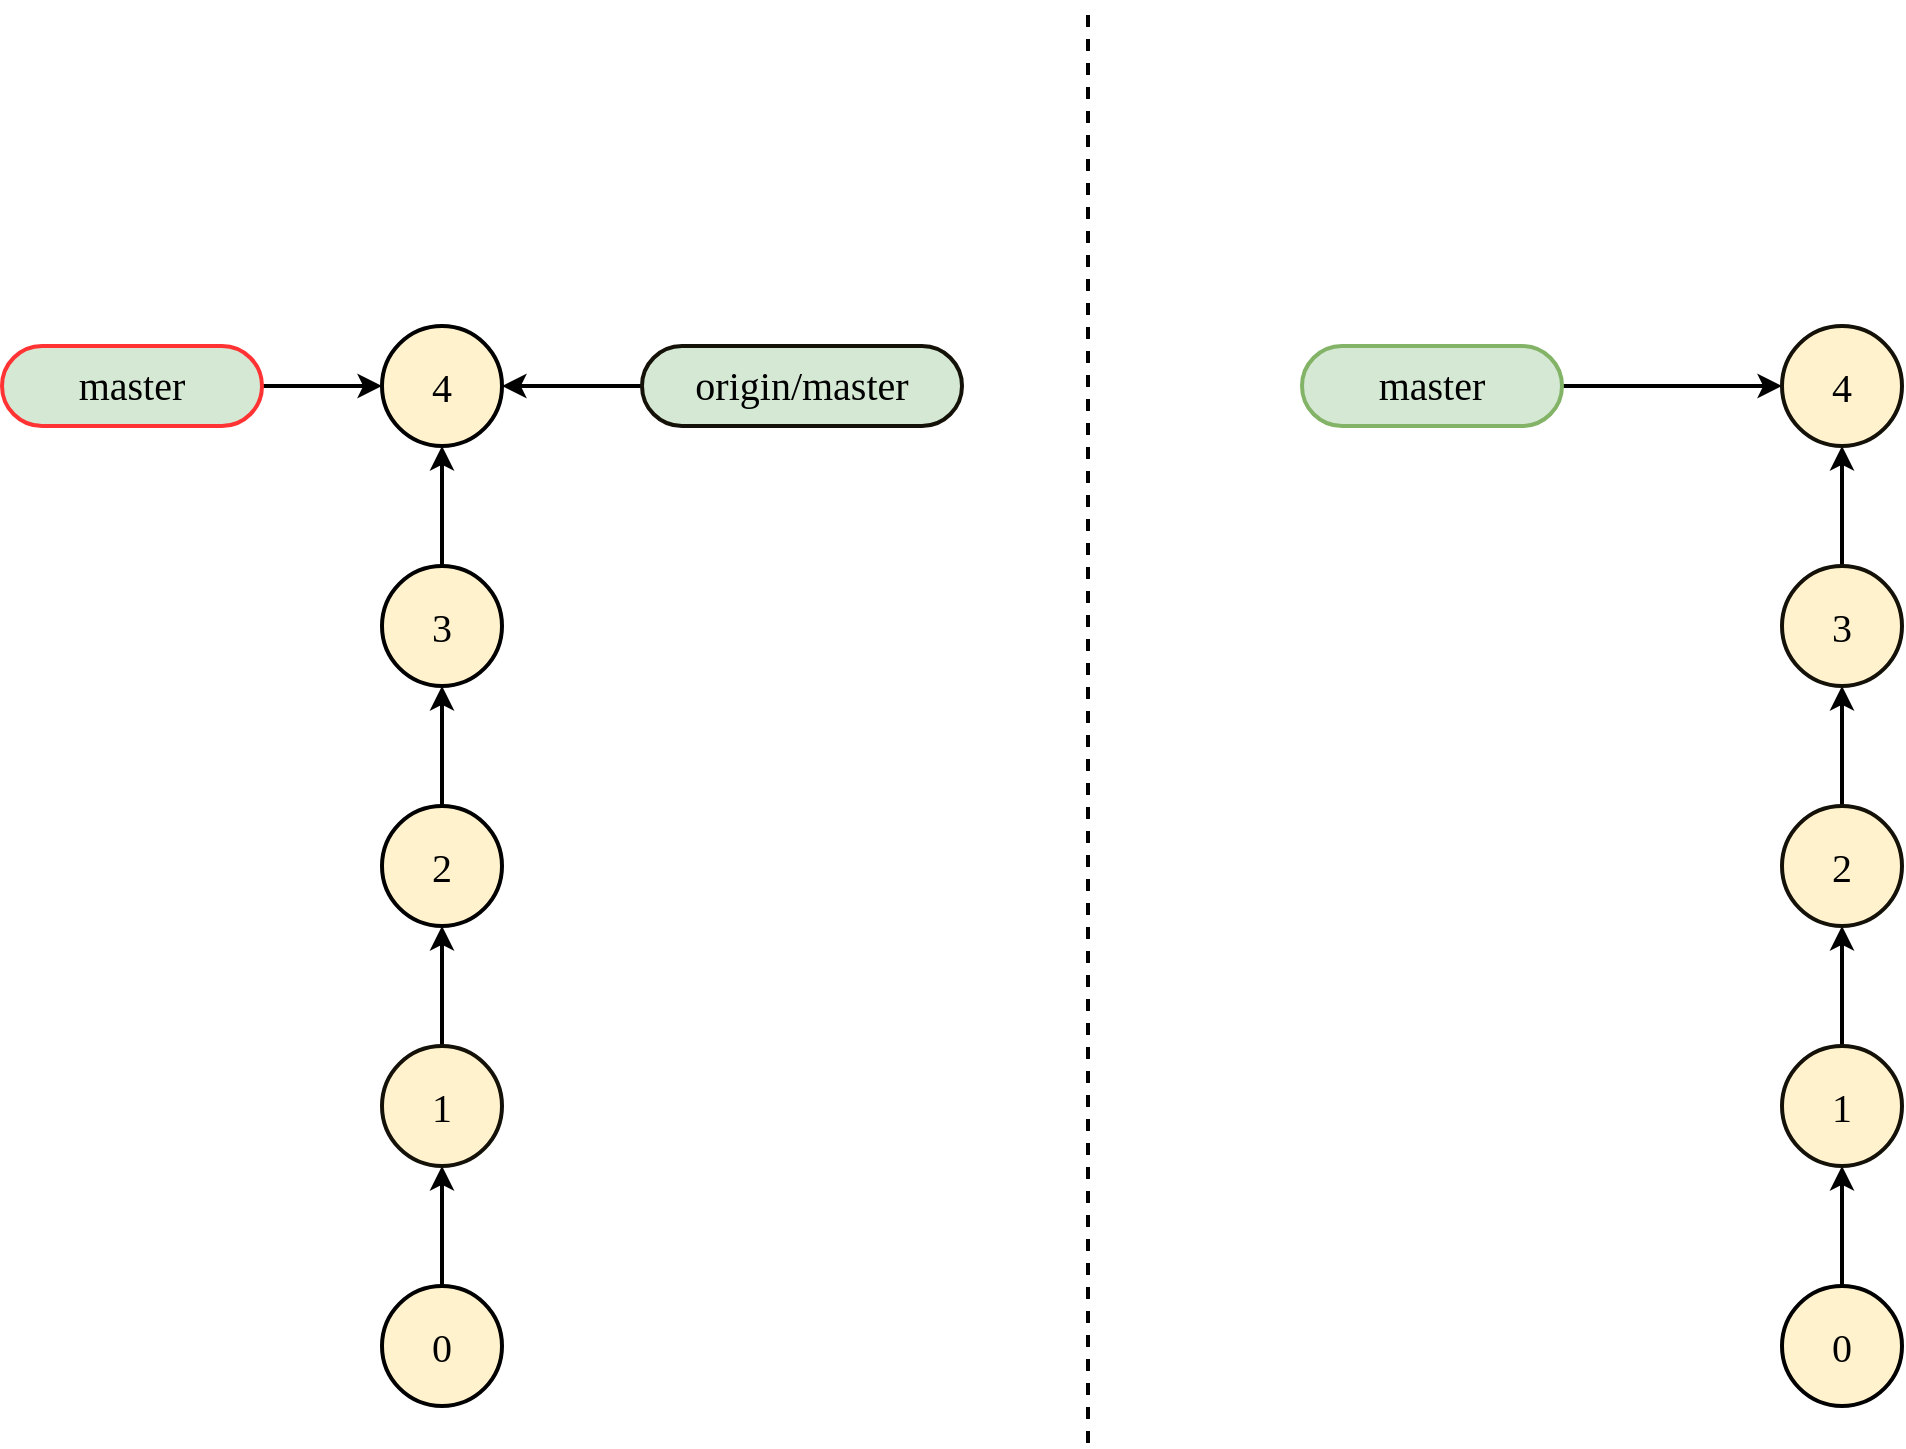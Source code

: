 <mxfile version="12.2.2" type="device" pages="7"><diagram id="QXzKpp2jBNblgxQDBh8k" name="pull-no-merge"><mxGraphModel dx="1560" dy="1266" grid="1" gridSize="10" guides="1" tooltips="1" connect="1" arrows="1" fold="1" page="1" pageScale="1" pageWidth="1169" pageHeight="827" math="0" shadow="0"><root><mxCell id="fE2IFXe0SSnUn-Rpen8C-0"/><mxCell id="kZvthjX6DJSkdKr_3ko2-1" value="0" style="" visible="0" parent="fE2IFXe0SSnUn-Rpen8C-0"/><mxCell id="kZvthjX6DJSkdKr_3ko2-5" value="" style="endArrow=none;dashed=1;html=1;strokeWidth=2;" edge="1" parent="kZvthjX6DJSkdKr_3ko2-1"><mxGeometry width="50" height="50" relative="1" as="geometry"><mxPoint x="583" y="778.5" as="sourcePoint"/><mxPoint x="583" y="58.5" as="targetPoint"/></mxGeometry></mxCell><mxCell id="kZvthjX6DJSkdKr_3ko2-8" value="" style="edgeStyle=orthogonalEdgeStyle;rounded=0;orthogonalLoop=1;jettySize=auto;html=1;strokeWidth=2;" edge="1" parent="kZvthjX6DJSkdKr_3ko2-1" source="kZvthjX6DJSkdKr_3ko2-10" target="kZvthjX6DJSkdKr_3ko2-12"><mxGeometry relative="1" as="geometry"/></mxCell><mxCell id="kZvthjX6DJSkdKr_3ko2-9" value="" style="edgeStyle=orthogonalEdgeStyle;rounded=0;orthogonalLoop=1;jettySize=auto;html=1;strokeWidth=2;" edge="1" parent="kZvthjX6DJSkdKr_3ko2-1" source="kZvthjX6DJSkdKr_3ko2-18" target="kZvthjX6DJSkdKr_3ko2-17"><mxGeometry relative="1" as="geometry"><mxPoint x="730" y="538.5" as="targetPoint"/></mxGeometry></mxCell><mxCell id="kZvthjX6DJSkdKr_3ko2-10" value="&lt;font face=&quot;Comic Sans MS&quot; style=&quot;font-size: 20px&quot;&gt;0&lt;br&gt;&lt;/font&gt;" style="ellipse;whiteSpace=wrap;html=1;aspect=fixed;fillColor=#fff2cc;strokeColor=#000000;strokeWidth=2;" vertex="1" parent="kZvthjX6DJSkdKr_3ko2-1"><mxGeometry x="930" y="700" width="60" height="60" as="geometry"/></mxCell><mxCell id="kZvthjX6DJSkdKr_3ko2-11" value="" style="edgeStyle=orthogonalEdgeStyle;rounded=0;orthogonalLoop=1;jettySize=auto;html=1;strokeWidth=2;" edge="1" parent="kZvthjX6DJSkdKr_3ko2-1" source="kZvthjX6DJSkdKr_3ko2-12" target="kZvthjX6DJSkdKr_3ko2-14"><mxGeometry relative="1" as="geometry"/></mxCell><mxCell id="kZvthjX6DJSkdKr_3ko2-12" value="&lt;font face=&quot;Comic Sans MS&quot; style=&quot;font-size: 20px&quot;&gt;1&lt;br&gt;&lt;/font&gt;" style="ellipse;whiteSpace=wrap;html=1;aspect=fixed;fillColor=#fff2cc;strokeColor=#141108;strokeWidth=2;" vertex="1" parent="kZvthjX6DJSkdKr_3ko2-1"><mxGeometry x="930" y="580" width="60" height="60" as="geometry"/></mxCell><mxCell id="kZvthjX6DJSkdKr_3ko2-13" value="" style="edgeStyle=orthogonalEdgeStyle;rounded=0;orthogonalLoop=1;jettySize=auto;html=1;strokeWidth=2;" edge="1" parent="kZvthjX6DJSkdKr_3ko2-1" source="kZvthjX6DJSkdKr_3ko2-14" target="kZvthjX6DJSkdKr_3ko2-16"><mxGeometry relative="1" as="geometry"/></mxCell><mxCell id="kZvthjX6DJSkdKr_3ko2-14" value="&lt;font face=&quot;Comic Sans MS&quot; style=&quot;font-size: 20px&quot;&gt;2&lt;br&gt;&lt;/font&gt;" style="ellipse;whiteSpace=wrap;html=1;aspect=fixed;fillColor=#fff2cc;strokeColor=#141108;strokeWidth=2;" vertex="1" parent="kZvthjX6DJSkdKr_3ko2-1"><mxGeometry x="930" y="460" width="60" height="60" as="geometry"/></mxCell><mxCell id="kZvthjX6DJSkdKr_3ko2-15" value="" style="edgeStyle=orthogonalEdgeStyle;rounded=0;orthogonalLoop=1;jettySize=auto;html=1;strokeWidth=2;" edge="1" parent="kZvthjX6DJSkdKr_3ko2-1" source="kZvthjX6DJSkdKr_3ko2-16" target="kZvthjX6DJSkdKr_3ko2-17"><mxGeometry relative="1" as="geometry"/></mxCell><mxCell id="kZvthjX6DJSkdKr_3ko2-16" value="&lt;font face=&quot;Comic Sans MS&quot; style=&quot;font-size: 20px&quot;&gt;3&lt;br&gt;&lt;/font&gt;" style="ellipse;whiteSpace=wrap;html=1;aspect=fixed;fillColor=#fff2cc;strokeColor=#141108;strokeWidth=2;" vertex="1" parent="kZvthjX6DJSkdKr_3ko2-1"><mxGeometry x="930" y="340" width="60" height="60" as="geometry"/></mxCell><mxCell id="kZvthjX6DJSkdKr_3ko2-17" value="&lt;font face=&quot;Comic Sans MS&quot; style=&quot;font-size: 20px&quot;&gt;4&lt;br&gt;&lt;/font&gt;" style="ellipse;whiteSpace=wrap;html=1;aspect=fixed;fillColor=#fff2cc;strokeColor=#141108;strokeWidth=2;" vertex="1" parent="kZvthjX6DJSkdKr_3ko2-1"><mxGeometry x="930" y="220" width="60" height="60" as="geometry"/></mxCell><mxCell id="kZvthjX6DJSkdKr_3ko2-18" value="&lt;span style=&quot;font-size: 20px&quot;&gt;&lt;font face=&quot;Comic Sans MS&quot;&gt;master&lt;/font&gt;&lt;/span&gt;" style="rounded=1;whiteSpace=wrap;html=1;strokeColor=#82b366;strokeWidth=2;fillColor=#d5e8d4;arcSize=50;verticalAlign=middle;horizontal=1;spacing=2;spacingTop=-3;" vertex="1" parent="kZvthjX6DJSkdKr_3ko2-1"><mxGeometry x="690" y="230" width="130" height="40" as="geometry"/></mxCell><mxCell id="kZvthjX6DJSkdKr_3ko2-32" value="" style="edgeStyle=orthogonalEdgeStyle;rounded=0;orthogonalLoop=1;jettySize=auto;html=1;strokeWidth=2;" edge="1" source="kZvthjX6DJSkdKr_3ko2-34" target="kZvthjX6DJSkdKr_3ko2-36" parent="kZvthjX6DJSkdKr_3ko2-1"><mxGeometry relative="1" as="geometry"/></mxCell><mxCell id="kZvthjX6DJSkdKr_3ko2-33" value="" style="edgeStyle=orthogonalEdgeStyle;rounded=0;orthogonalLoop=1;jettySize=auto;html=1;strokeWidth=2;" edge="1" source="kZvthjX6DJSkdKr_3ko2-42" target="kZvthjX6DJSkdKr_3ko2-36" parent="kZvthjX6DJSkdKr_3ko2-1"><mxGeometry relative="1" as="geometry"><mxPoint x="30" y="538.5" as="targetPoint"/></mxGeometry></mxCell><mxCell id="kZvthjX6DJSkdKr_3ko2-34" value="&lt;font face=&quot;Comic Sans MS&quot; style=&quot;font-size: 20px&quot;&gt;0&lt;br&gt;&lt;/font&gt;" style="ellipse;whiteSpace=wrap;html=1;aspect=fixed;fillColor=#fff2cc;strokeColor=#000000;strokeWidth=2;" vertex="1" parent="kZvthjX6DJSkdKr_3ko2-1"><mxGeometry x="230" y="700" width="60" height="60" as="geometry"/></mxCell><mxCell id="kZvthjX6DJSkdKr_3ko2-36" value="&lt;font face=&quot;Comic Sans MS&quot; style=&quot;font-size: 20px&quot;&gt;1&lt;br&gt;&lt;/font&gt;" style="ellipse;whiteSpace=wrap;html=1;aspect=fixed;fillColor=#fff2cc;strokeColor=#141108;strokeWidth=2;" vertex="1" parent="kZvthjX6DJSkdKr_3ko2-1"><mxGeometry x="230" y="580" width="60" height="60" as="geometry"/></mxCell><mxCell id="kZvthjX6DJSkdKr_3ko2-42" value="&lt;span style=&quot;font-size: 20px&quot;&gt;&lt;font face=&quot;Comic Sans MS&quot;&gt;master&lt;/font&gt;&lt;/span&gt;" style="rounded=1;whiteSpace=wrap;html=1;strokeColor=#82b366;strokeWidth=2;fillColor=#d5e8d4;arcSize=50;verticalAlign=middle;horizontal=1;spacing=2;spacingTop=-3;" vertex="1" parent="kZvthjX6DJSkdKr_3ko2-1"><mxGeometry x="40" y="590" width="130" height="40" as="geometry"/></mxCell><mxCell id="kZvthjX6DJSkdKr_3ko2-44" value="" style="edgeStyle=orthogonalEdgeStyle;rounded=0;orthogonalLoop=1;jettySize=auto;html=1;strokeWidth=2;" edge="1" parent="kZvthjX6DJSkdKr_3ko2-1" source="kZvthjX6DJSkdKr_3ko2-43" target="kZvthjX6DJSkdKr_3ko2-36"><mxGeometry relative="1" as="geometry"><mxPoint x="260" y="610" as="targetPoint"/></mxGeometry></mxCell><mxCell id="kZvthjX6DJSkdKr_3ko2-43" value="&lt;span style=&quot;font-size: 20px&quot;&gt;&lt;font face=&quot;Comic Sans MS&quot;&gt;origin/master&lt;/font&gt;&lt;/span&gt;" style="rounded=1;whiteSpace=wrap;html=1;strokeColor=#82b366;strokeWidth=2;fillColor=#d5e8d4;arcSize=50;verticalAlign=middle;horizontal=1;spacing=2;spacingTop=-3;" vertex="1" parent="kZvthjX6DJSkdKr_3ko2-1"><mxGeometry x="350" y="590" width="160" height="40" as="geometry"/></mxCell><mxCell id="kZvthjX6DJSkdKr_3ko2-45" value="1" style="" visible="0" parent="fE2IFXe0SSnUn-Rpen8C-0"/><mxCell id="kZvthjX6DJSkdKr_3ko2-46" value="" style="endArrow=none;dashed=1;html=1;strokeWidth=2;" edge="1" parent="kZvthjX6DJSkdKr_3ko2-45"><mxGeometry width="50" height="50" relative="1" as="geometry"><mxPoint x="583" y="778.5" as="sourcePoint"/><mxPoint x="583" y="58.5" as="targetPoint"/></mxGeometry></mxCell><mxCell id="kZvthjX6DJSkdKr_3ko2-47" value="" style="edgeStyle=orthogonalEdgeStyle;rounded=0;orthogonalLoop=1;jettySize=auto;html=1;strokeWidth=2;" edge="1" parent="kZvthjX6DJSkdKr_3ko2-45" source="kZvthjX6DJSkdKr_3ko2-49" target="kZvthjX6DJSkdKr_3ko2-51"><mxGeometry relative="1" as="geometry"/></mxCell><mxCell id="kZvthjX6DJSkdKr_3ko2-48" value="" style="edgeStyle=orthogonalEdgeStyle;rounded=0;orthogonalLoop=1;jettySize=auto;html=1;strokeWidth=2;" edge="1" parent="kZvthjX6DJSkdKr_3ko2-45" source="kZvthjX6DJSkdKr_3ko2-57" target="kZvthjX6DJSkdKr_3ko2-56"><mxGeometry relative="1" as="geometry"><mxPoint x="730" y="538.5" as="targetPoint"/></mxGeometry></mxCell><mxCell id="kZvthjX6DJSkdKr_3ko2-49" value="&lt;font face=&quot;Comic Sans MS&quot; style=&quot;font-size: 20px&quot;&gt;0&lt;br&gt;&lt;/font&gt;" style="ellipse;whiteSpace=wrap;html=1;aspect=fixed;fillColor=#fff2cc;strokeColor=#000000;strokeWidth=2;" vertex="1" parent="kZvthjX6DJSkdKr_3ko2-45"><mxGeometry x="930" y="700" width="60" height="60" as="geometry"/></mxCell><mxCell id="kZvthjX6DJSkdKr_3ko2-50" value="" style="edgeStyle=orthogonalEdgeStyle;rounded=0;orthogonalLoop=1;jettySize=auto;html=1;strokeWidth=2;" edge="1" parent="kZvthjX6DJSkdKr_3ko2-45" source="kZvthjX6DJSkdKr_3ko2-51" target="kZvthjX6DJSkdKr_3ko2-53"><mxGeometry relative="1" as="geometry"/></mxCell><mxCell id="kZvthjX6DJSkdKr_3ko2-51" value="&lt;font face=&quot;Comic Sans MS&quot; style=&quot;font-size: 20px&quot;&gt;1&lt;br&gt;&lt;/font&gt;" style="ellipse;whiteSpace=wrap;html=1;aspect=fixed;fillColor=#fff2cc;strokeColor=#141108;strokeWidth=2;" vertex="1" parent="kZvthjX6DJSkdKr_3ko2-45"><mxGeometry x="930" y="580" width="60" height="60" as="geometry"/></mxCell><mxCell id="kZvthjX6DJSkdKr_3ko2-52" value="" style="edgeStyle=orthogonalEdgeStyle;rounded=0;orthogonalLoop=1;jettySize=auto;html=1;strokeWidth=2;" edge="1" parent="kZvthjX6DJSkdKr_3ko2-45" source="kZvthjX6DJSkdKr_3ko2-53" target="kZvthjX6DJSkdKr_3ko2-55"><mxGeometry relative="1" as="geometry"/></mxCell><mxCell id="kZvthjX6DJSkdKr_3ko2-53" value="&lt;font face=&quot;Comic Sans MS&quot; style=&quot;font-size: 20px&quot;&gt;2&lt;br&gt;&lt;/font&gt;" style="ellipse;whiteSpace=wrap;html=1;aspect=fixed;fillColor=#fff2cc;strokeColor=#141108;strokeWidth=2;" vertex="1" parent="kZvthjX6DJSkdKr_3ko2-45"><mxGeometry x="930" y="460" width="60" height="60" as="geometry"/></mxCell><mxCell id="kZvthjX6DJSkdKr_3ko2-54" value="" style="edgeStyle=orthogonalEdgeStyle;rounded=0;orthogonalLoop=1;jettySize=auto;html=1;strokeWidth=2;" edge="1" parent="kZvthjX6DJSkdKr_3ko2-45" source="kZvthjX6DJSkdKr_3ko2-55" target="kZvthjX6DJSkdKr_3ko2-56"><mxGeometry relative="1" as="geometry"/></mxCell><mxCell id="kZvthjX6DJSkdKr_3ko2-55" value="&lt;font face=&quot;Comic Sans MS&quot; style=&quot;font-size: 20px&quot;&gt;3&lt;br&gt;&lt;/font&gt;" style="ellipse;whiteSpace=wrap;html=1;aspect=fixed;fillColor=#fff2cc;strokeColor=#141108;strokeWidth=2;" vertex="1" parent="kZvthjX6DJSkdKr_3ko2-45"><mxGeometry x="930" y="340" width="60" height="60" as="geometry"/></mxCell><mxCell id="kZvthjX6DJSkdKr_3ko2-56" value="&lt;font face=&quot;Comic Sans MS&quot; style=&quot;font-size: 20px&quot;&gt;4&lt;br&gt;&lt;/font&gt;" style="ellipse;whiteSpace=wrap;html=1;aspect=fixed;fillColor=#fff2cc;strokeColor=#141108;strokeWidth=2;" vertex="1" parent="kZvthjX6DJSkdKr_3ko2-45"><mxGeometry x="930" y="220" width="60" height="60" as="geometry"/></mxCell><mxCell id="kZvthjX6DJSkdKr_3ko2-57" value="&lt;span style=&quot;font-size: 20px&quot;&gt;&lt;font face=&quot;Comic Sans MS&quot;&gt;master&lt;/font&gt;&lt;/span&gt;" style="rounded=1;whiteSpace=wrap;html=1;strokeColor=#82b366;strokeWidth=2;fillColor=#d5e8d4;arcSize=50;verticalAlign=middle;horizontal=1;spacing=2;spacingTop=-3;" vertex="1" parent="kZvthjX6DJSkdKr_3ko2-45"><mxGeometry x="690" y="230" width="130" height="40" as="geometry"/></mxCell><mxCell id="kZvthjX6DJSkdKr_3ko2-58" value="" style="edgeStyle=orthogonalEdgeStyle;rounded=0;orthogonalLoop=1;jettySize=auto;html=1;strokeWidth=2;" edge="1" parent="kZvthjX6DJSkdKr_3ko2-45" source="kZvthjX6DJSkdKr_3ko2-60" target="kZvthjX6DJSkdKr_3ko2-62"><mxGeometry relative="1" as="geometry"/></mxCell><mxCell id="kZvthjX6DJSkdKr_3ko2-59" value="" style="edgeStyle=orthogonalEdgeStyle;rounded=0;orthogonalLoop=1;jettySize=auto;html=1;strokeWidth=2;" edge="1" parent="kZvthjX6DJSkdKr_3ko2-45" source="kZvthjX6DJSkdKr_3ko2-68" target="kZvthjX6DJSkdKr_3ko2-62"><mxGeometry relative="1" as="geometry"><mxPoint x="30" y="538.5" as="targetPoint"/></mxGeometry></mxCell><mxCell id="kZvthjX6DJSkdKr_3ko2-60" value="&lt;font face=&quot;Comic Sans MS&quot; style=&quot;font-size: 20px&quot;&gt;0&lt;br&gt;&lt;/font&gt;" style="ellipse;whiteSpace=wrap;html=1;aspect=fixed;fillColor=#fff2cc;strokeColor=#000000;strokeWidth=2;" vertex="1" parent="kZvthjX6DJSkdKr_3ko2-45"><mxGeometry x="230" y="700" width="60" height="60" as="geometry"/></mxCell><mxCell id="kZvthjX6DJSkdKr_3ko2-61" value="" style="edgeStyle=orthogonalEdgeStyle;rounded=0;orthogonalLoop=1;jettySize=auto;html=1;strokeWidth=2;" edge="1" parent="kZvthjX6DJSkdKr_3ko2-45" source="kZvthjX6DJSkdKr_3ko2-62" target="kZvthjX6DJSkdKr_3ko2-64"><mxGeometry relative="1" as="geometry"/></mxCell><mxCell id="kZvthjX6DJSkdKr_3ko2-62" value="&lt;font face=&quot;Comic Sans MS&quot; style=&quot;font-size: 20px&quot;&gt;1&lt;br&gt;&lt;/font&gt;" style="ellipse;whiteSpace=wrap;html=1;aspect=fixed;fillColor=#fff2cc;strokeColor=#141108;strokeWidth=2;" vertex="1" parent="kZvthjX6DJSkdKr_3ko2-45"><mxGeometry x="230" y="580" width="60" height="60" as="geometry"/></mxCell><mxCell id="kZvthjX6DJSkdKr_3ko2-63" value="" style="edgeStyle=orthogonalEdgeStyle;rounded=0;orthogonalLoop=1;jettySize=auto;html=1;strokeWidth=2;" edge="1" parent="kZvthjX6DJSkdKr_3ko2-45" source="kZvthjX6DJSkdKr_3ko2-64" target="kZvthjX6DJSkdKr_3ko2-66"><mxGeometry relative="1" as="geometry"/></mxCell><mxCell id="kZvthjX6DJSkdKr_3ko2-64" value="&lt;font face=&quot;Comic Sans MS&quot; style=&quot;font-size: 20px&quot;&gt;2&lt;br&gt;&lt;/font&gt;" style="ellipse;whiteSpace=wrap;html=1;aspect=fixed;fillColor=#fff2cc;strokeColor=#FF3333;strokeWidth=2;" vertex="1" parent="kZvthjX6DJSkdKr_3ko2-45"><mxGeometry x="230" y="460" width="60" height="60" as="geometry"/></mxCell><mxCell id="kZvthjX6DJSkdKr_3ko2-65" value="" style="edgeStyle=orthogonalEdgeStyle;rounded=0;orthogonalLoop=1;jettySize=auto;html=1;strokeWidth=2;" edge="1" parent="kZvthjX6DJSkdKr_3ko2-45" source="kZvthjX6DJSkdKr_3ko2-66" target="kZvthjX6DJSkdKr_3ko2-67"><mxGeometry relative="1" as="geometry"/></mxCell><mxCell id="kZvthjX6DJSkdKr_3ko2-66" value="&lt;font face=&quot;Comic Sans MS&quot; style=&quot;font-size: 20px&quot;&gt;3&lt;br&gt;&lt;/font&gt;" style="ellipse;whiteSpace=wrap;html=1;aspect=fixed;fillColor=#fff2cc;strokeColor=#FF3333;strokeWidth=2;" vertex="1" parent="kZvthjX6DJSkdKr_3ko2-45"><mxGeometry x="230" y="340" width="60" height="60" as="geometry"/></mxCell><mxCell id="kZvthjX6DJSkdKr_3ko2-67" value="&lt;font face=&quot;Comic Sans MS&quot; style=&quot;font-size: 20px&quot;&gt;4&lt;br&gt;&lt;/font&gt;" style="ellipse;whiteSpace=wrap;html=1;aspect=fixed;fillColor=#fff2cc;strokeColor=#FF3333;strokeWidth=2;" vertex="1" parent="kZvthjX6DJSkdKr_3ko2-45"><mxGeometry x="230" y="220" width="60" height="60" as="geometry"/></mxCell><mxCell id="kZvthjX6DJSkdKr_3ko2-68" value="&lt;span style=&quot;font-size: 20px&quot;&gt;&lt;font face=&quot;Comic Sans MS&quot;&gt;master&lt;/font&gt;&lt;/span&gt;" style="rounded=1;whiteSpace=wrap;html=1;strokeColor=#82b366;strokeWidth=2;fillColor=#d5e8d4;arcSize=50;verticalAlign=middle;horizontal=1;spacing=2;spacingTop=-3;" vertex="1" parent="kZvthjX6DJSkdKr_3ko2-45"><mxGeometry x="40" y="590" width="130" height="40" as="geometry"/></mxCell><mxCell id="kZvthjX6DJSkdKr_3ko2-69" value="" style="edgeStyle=orthogonalEdgeStyle;rounded=0;orthogonalLoop=1;jettySize=auto;html=1;strokeWidth=2;" edge="1" parent="kZvthjX6DJSkdKr_3ko2-45" source="kZvthjX6DJSkdKr_3ko2-70" target="kZvthjX6DJSkdKr_3ko2-67"><mxGeometry relative="1" as="geometry"/></mxCell><mxCell id="kZvthjX6DJSkdKr_3ko2-70" value="&lt;span style=&quot;font-size: 20px&quot;&gt;&lt;font face=&quot;Comic Sans MS&quot;&gt;origin/master&lt;/font&gt;&lt;/span&gt;" style="rounded=1;whiteSpace=wrap;html=1;strokeColor=#FF3333;strokeWidth=2;fillColor=#d5e8d4;arcSize=50;verticalAlign=middle;horizontal=1;spacing=2;spacingTop=-3;" vertex="1" parent="kZvthjX6DJSkdKr_3ko2-45"><mxGeometry x="360" y="230" width="160" height="40" as="geometry"/></mxCell><mxCell id="kZvthjX6DJSkdKr_3ko2-92" value="2" style="" parent="fE2IFXe0SSnUn-Rpen8C-0"/><mxCell id="kZvthjX6DJSkdKr_3ko2-93" value="" style="endArrow=none;dashed=1;html=1;strokeWidth=2;" edge="1" parent="kZvthjX6DJSkdKr_3ko2-92"><mxGeometry width="50" height="50" relative="1" as="geometry"><mxPoint x="583" y="778.5" as="sourcePoint"/><mxPoint x="583" y="58.5" as="targetPoint"/></mxGeometry></mxCell><mxCell id="kZvthjX6DJSkdKr_3ko2-94" value="" style="edgeStyle=orthogonalEdgeStyle;rounded=0;orthogonalLoop=1;jettySize=auto;html=1;strokeWidth=2;" edge="1" parent="kZvthjX6DJSkdKr_3ko2-92" source="kZvthjX6DJSkdKr_3ko2-96" target="kZvthjX6DJSkdKr_3ko2-98"><mxGeometry relative="1" as="geometry"/></mxCell><mxCell id="kZvthjX6DJSkdKr_3ko2-95" value="" style="edgeStyle=orthogonalEdgeStyle;rounded=0;orthogonalLoop=1;jettySize=auto;html=1;strokeWidth=2;" edge="1" parent="kZvthjX6DJSkdKr_3ko2-92" source="kZvthjX6DJSkdKr_3ko2-104" target="kZvthjX6DJSkdKr_3ko2-103"><mxGeometry relative="1" as="geometry"><mxPoint x="730" y="538.5" as="targetPoint"/></mxGeometry></mxCell><mxCell id="kZvthjX6DJSkdKr_3ko2-96" value="&lt;font face=&quot;Comic Sans MS&quot; style=&quot;font-size: 20px&quot;&gt;0&lt;br&gt;&lt;/font&gt;" style="ellipse;whiteSpace=wrap;html=1;aspect=fixed;fillColor=#fff2cc;strokeColor=#000000;strokeWidth=2;" vertex="1" parent="kZvthjX6DJSkdKr_3ko2-92"><mxGeometry x="930" y="700" width="60" height="60" as="geometry"/></mxCell><mxCell id="kZvthjX6DJSkdKr_3ko2-97" value="" style="edgeStyle=orthogonalEdgeStyle;rounded=0;orthogonalLoop=1;jettySize=auto;html=1;strokeWidth=2;" edge="1" parent="kZvthjX6DJSkdKr_3ko2-92" source="kZvthjX6DJSkdKr_3ko2-98" target="kZvthjX6DJSkdKr_3ko2-100"><mxGeometry relative="1" as="geometry"/></mxCell><mxCell id="kZvthjX6DJSkdKr_3ko2-98" value="&lt;font face=&quot;Comic Sans MS&quot; style=&quot;font-size: 20px&quot;&gt;1&lt;br&gt;&lt;/font&gt;" style="ellipse;whiteSpace=wrap;html=1;aspect=fixed;fillColor=#fff2cc;strokeColor=#141108;strokeWidth=2;" vertex="1" parent="kZvthjX6DJSkdKr_3ko2-92"><mxGeometry x="930" y="580" width="60" height="60" as="geometry"/></mxCell><mxCell id="kZvthjX6DJSkdKr_3ko2-99" value="" style="edgeStyle=orthogonalEdgeStyle;rounded=0;orthogonalLoop=1;jettySize=auto;html=1;strokeWidth=2;" edge="1" parent="kZvthjX6DJSkdKr_3ko2-92" source="kZvthjX6DJSkdKr_3ko2-100" target="kZvthjX6DJSkdKr_3ko2-102"><mxGeometry relative="1" as="geometry"/></mxCell><mxCell id="kZvthjX6DJSkdKr_3ko2-100" value="&lt;font face=&quot;Comic Sans MS&quot; style=&quot;font-size: 20px&quot;&gt;2&lt;br&gt;&lt;/font&gt;" style="ellipse;whiteSpace=wrap;html=1;aspect=fixed;fillColor=#fff2cc;strokeColor=#141108;strokeWidth=2;" vertex="1" parent="kZvthjX6DJSkdKr_3ko2-92"><mxGeometry x="930" y="460" width="60" height="60" as="geometry"/></mxCell><mxCell id="kZvthjX6DJSkdKr_3ko2-101" value="" style="edgeStyle=orthogonalEdgeStyle;rounded=0;orthogonalLoop=1;jettySize=auto;html=1;strokeWidth=2;" edge="1" parent="kZvthjX6DJSkdKr_3ko2-92" source="kZvthjX6DJSkdKr_3ko2-102" target="kZvthjX6DJSkdKr_3ko2-103"><mxGeometry relative="1" as="geometry"/></mxCell><mxCell id="kZvthjX6DJSkdKr_3ko2-102" value="&lt;font face=&quot;Comic Sans MS&quot; style=&quot;font-size: 20px&quot;&gt;3&lt;br&gt;&lt;/font&gt;" style="ellipse;whiteSpace=wrap;html=1;aspect=fixed;fillColor=#fff2cc;strokeColor=#141108;strokeWidth=2;" vertex="1" parent="kZvthjX6DJSkdKr_3ko2-92"><mxGeometry x="930" y="340" width="60" height="60" as="geometry"/></mxCell><mxCell id="kZvthjX6DJSkdKr_3ko2-103" value="&lt;font face=&quot;Comic Sans MS&quot; style=&quot;font-size: 20px&quot;&gt;4&lt;br&gt;&lt;/font&gt;" style="ellipse;whiteSpace=wrap;html=1;aspect=fixed;fillColor=#fff2cc;strokeColor=#141108;strokeWidth=2;" vertex="1" parent="kZvthjX6DJSkdKr_3ko2-92"><mxGeometry x="930" y="220" width="60" height="60" as="geometry"/></mxCell><mxCell id="kZvthjX6DJSkdKr_3ko2-104" value="&lt;span style=&quot;font-size: 20px&quot;&gt;&lt;font face=&quot;Comic Sans MS&quot;&gt;master&lt;/font&gt;&lt;/span&gt;" style="rounded=1;whiteSpace=wrap;html=1;strokeColor=#82b366;strokeWidth=2;fillColor=#d5e8d4;arcSize=50;verticalAlign=middle;horizontal=1;spacing=2;spacingTop=-3;" vertex="1" parent="kZvthjX6DJSkdKr_3ko2-92"><mxGeometry x="690" y="230" width="130" height="40" as="geometry"/></mxCell><mxCell id="kZvthjX6DJSkdKr_3ko2-105" value="" style="edgeStyle=orthogonalEdgeStyle;rounded=0;orthogonalLoop=1;jettySize=auto;html=1;strokeWidth=2;" edge="1" parent="kZvthjX6DJSkdKr_3ko2-92" source="kZvthjX6DJSkdKr_3ko2-107" target="kZvthjX6DJSkdKr_3ko2-109"><mxGeometry relative="1" as="geometry"/></mxCell><mxCell id="kZvthjX6DJSkdKr_3ko2-106" value="" style="edgeStyle=orthogonalEdgeStyle;rounded=0;orthogonalLoop=1;jettySize=auto;html=1;strokeWidth=2;" edge="1" parent="kZvthjX6DJSkdKr_3ko2-92" source="kZvthjX6DJSkdKr_3ko2-115" target="kZvthjX6DJSkdKr_3ko2-114"><mxGeometry relative="1" as="geometry"><mxPoint x="30" y="538.5" as="targetPoint"/></mxGeometry></mxCell><mxCell id="kZvthjX6DJSkdKr_3ko2-107" value="&lt;font face=&quot;Comic Sans MS&quot; style=&quot;font-size: 20px&quot;&gt;0&lt;br&gt;&lt;/font&gt;" style="ellipse;whiteSpace=wrap;html=1;aspect=fixed;fillColor=#fff2cc;strokeColor=#000000;strokeWidth=2;" vertex="1" parent="kZvthjX6DJSkdKr_3ko2-92"><mxGeometry x="230" y="700" width="60" height="60" as="geometry"/></mxCell><mxCell id="kZvthjX6DJSkdKr_3ko2-108" value="" style="edgeStyle=orthogonalEdgeStyle;rounded=0;orthogonalLoop=1;jettySize=auto;html=1;strokeWidth=2;" edge="1" parent="kZvthjX6DJSkdKr_3ko2-92" source="kZvthjX6DJSkdKr_3ko2-109" target="kZvthjX6DJSkdKr_3ko2-111"><mxGeometry relative="1" as="geometry"/></mxCell><mxCell id="kZvthjX6DJSkdKr_3ko2-109" value="&lt;font face=&quot;Comic Sans MS&quot; style=&quot;font-size: 20px&quot;&gt;1&lt;br&gt;&lt;/font&gt;" style="ellipse;whiteSpace=wrap;html=1;aspect=fixed;fillColor=#fff2cc;strokeColor=#141108;strokeWidth=2;" vertex="1" parent="kZvthjX6DJSkdKr_3ko2-92"><mxGeometry x="230" y="580" width="60" height="60" as="geometry"/></mxCell><mxCell id="kZvthjX6DJSkdKr_3ko2-110" value="" style="edgeStyle=orthogonalEdgeStyle;rounded=0;orthogonalLoop=1;jettySize=auto;html=1;strokeWidth=2;" edge="1" parent="kZvthjX6DJSkdKr_3ko2-92" source="kZvthjX6DJSkdKr_3ko2-111" target="kZvthjX6DJSkdKr_3ko2-113"><mxGeometry relative="1" as="geometry"/></mxCell><mxCell id="kZvthjX6DJSkdKr_3ko2-111" value="&lt;font face=&quot;Comic Sans MS&quot; style=&quot;font-size: 20px&quot;&gt;2&lt;br&gt;&lt;/font&gt;" style="ellipse;whiteSpace=wrap;html=1;aspect=fixed;fillColor=#fff2cc;strokeColor=#000000;strokeWidth=2;" vertex="1" parent="kZvthjX6DJSkdKr_3ko2-92"><mxGeometry x="230" y="460" width="60" height="60" as="geometry"/></mxCell><mxCell id="kZvthjX6DJSkdKr_3ko2-112" value="" style="edgeStyle=orthogonalEdgeStyle;rounded=0;orthogonalLoop=1;jettySize=auto;html=1;strokeWidth=2;" edge="1" parent="kZvthjX6DJSkdKr_3ko2-92" source="kZvthjX6DJSkdKr_3ko2-113" target="kZvthjX6DJSkdKr_3ko2-114"><mxGeometry relative="1" as="geometry"/></mxCell><mxCell id="kZvthjX6DJSkdKr_3ko2-113" value="&lt;font face=&quot;Comic Sans MS&quot; style=&quot;font-size: 20px&quot;&gt;3&lt;br&gt;&lt;/font&gt;" style="ellipse;whiteSpace=wrap;html=1;aspect=fixed;fillColor=#fff2cc;strokeColor=#000000;strokeWidth=2;" vertex="1" parent="kZvthjX6DJSkdKr_3ko2-92"><mxGeometry x="230" y="340" width="60" height="60" as="geometry"/></mxCell><mxCell id="kZvthjX6DJSkdKr_3ko2-114" value="&lt;font face=&quot;Comic Sans MS&quot; style=&quot;font-size: 20px&quot;&gt;4&lt;br&gt;&lt;/font&gt;" style="ellipse;whiteSpace=wrap;html=1;aspect=fixed;fillColor=#fff2cc;strokeColor=#000000;strokeWidth=2;" vertex="1" parent="kZvthjX6DJSkdKr_3ko2-92"><mxGeometry x="230" y="220" width="60" height="60" as="geometry"/></mxCell><mxCell id="kZvthjX6DJSkdKr_3ko2-115" value="&lt;span style=&quot;font-size: 20px&quot;&gt;&lt;font face=&quot;Comic Sans MS&quot;&gt;master&lt;/font&gt;&lt;/span&gt;" style="rounded=1;whiteSpace=wrap;html=1;strokeColor=#FF3333;strokeWidth=2;fillColor=#d5e8d4;arcSize=50;verticalAlign=middle;horizontal=1;spacing=2;spacingTop=-3;" vertex="1" parent="kZvthjX6DJSkdKr_3ko2-92"><mxGeometry x="40" y="230" width="130" height="40" as="geometry"/></mxCell><mxCell id="kZvthjX6DJSkdKr_3ko2-116" value="" style="edgeStyle=orthogonalEdgeStyle;rounded=0;orthogonalLoop=1;jettySize=auto;html=1;strokeWidth=2;" edge="1" parent="kZvthjX6DJSkdKr_3ko2-92" source="kZvthjX6DJSkdKr_3ko2-117" target="kZvthjX6DJSkdKr_3ko2-114"><mxGeometry relative="1" as="geometry"/></mxCell><mxCell id="kZvthjX6DJSkdKr_3ko2-117" value="&lt;span style=&quot;font-size: 20px&quot;&gt;&lt;font face=&quot;Comic Sans MS&quot;&gt;origin/master&lt;/font&gt;&lt;/span&gt;" style="rounded=1;whiteSpace=wrap;html=1;strokeColor=#141108;strokeWidth=2;fillColor=#d5e8d4;arcSize=50;verticalAlign=middle;horizontal=1;spacing=2;spacingTop=-3;" vertex="1" parent="kZvthjX6DJSkdKr_3ko2-92"><mxGeometry x="360" y="230" width="160" height="40" as="geometry"/></mxCell></root></mxGraphModel></diagram><diagram id="58BmtZPMmoappyLDAzhM" name="pull-merge"><mxGraphModel dx="1560" dy="1266" grid="1" gridSize="10" guides="1" tooltips="1" connect="1" arrows="1" fold="1" page="1" pageScale="1" pageWidth="1169" pageHeight="827" math="0" shadow="0"><root><mxCell id="xqMRkZUtmZeap2-BSxew-0"/><mxCell id="xqMRkZUtmZeap2-BSxew-1" value="0" parent="xqMRkZUtmZeap2-BSxew-0"/><mxCell id="WctGv_MQtU-G4TOltBA1-0" value="" style="endArrow=none;dashed=1;html=1;strokeWidth=2;" edge="1" parent="xqMRkZUtmZeap2-BSxew-1"><mxGeometry width="50" height="50" relative="1" as="geometry"><mxPoint x="664.5" y="772.5" as="sourcePoint"/><mxPoint x="664.5" y="52.5" as="targetPoint"/></mxGeometry></mxCell><mxCell id="WctGv_MQtU-G4TOltBA1-1" value="" style="edgeStyle=orthogonalEdgeStyle;rounded=0;orthogonalLoop=1;jettySize=auto;html=1;strokeWidth=2;" edge="1" source="WctGv_MQtU-G4TOltBA1-3" target="WctGv_MQtU-G4TOltBA1-5" parent="xqMRkZUtmZeap2-BSxew-1"><mxGeometry relative="1" as="geometry"/></mxCell><mxCell id="WctGv_MQtU-G4TOltBA1-2" value="" style="edgeStyle=orthogonalEdgeStyle;rounded=0;orthogonalLoop=1;jettySize=auto;html=1;strokeWidth=2;" edge="1" source="WctGv_MQtU-G4TOltBA1-11" target="WctGv_MQtU-G4TOltBA1-10" parent="xqMRkZUtmZeap2-BSxew-1"><mxGeometry relative="1" as="geometry"><mxPoint x="730" y="532.5" as="targetPoint"/></mxGeometry></mxCell><mxCell id="WctGv_MQtU-G4TOltBA1-3" value="&lt;font face=&quot;Comic Sans MS&quot; style=&quot;font-size: 20px&quot;&gt;0&lt;br&gt;&lt;/font&gt;" style="ellipse;whiteSpace=wrap;html=1;aspect=fixed;fillColor=#fff2cc;strokeColor=#000000;strokeWidth=2;" vertex="1" parent="xqMRkZUtmZeap2-BSxew-1"><mxGeometry x="930" y="694" width="60" height="60" as="geometry"/></mxCell><mxCell id="WctGv_MQtU-G4TOltBA1-4" value="" style="edgeStyle=orthogonalEdgeStyle;rounded=0;orthogonalLoop=1;jettySize=auto;html=1;strokeWidth=2;" edge="1" source="WctGv_MQtU-G4TOltBA1-5" target="WctGv_MQtU-G4TOltBA1-7" parent="xqMRkZUtmZeap2-BSxew-1"><mxGeometry relative="1" as="geometry"/></mxCell><mxCell id="WctGv_MQtU-G4TOltBA1-5" value="&lt;font face=&quot;Comic Sans MS&quot; style=&quot;font-size: 20px&quot;&gt;1&lt;br&gt;&lt;/font&gt;" style="ellipse;whiteSpace=wrap;html=1;aspect=fixed;fillColor=#fff2cc;strokeColor=#141108;strokeWidth=2;" vertex="1" parent="xqMRkZUtmZeap2-BSxew-1"><mxGeometry x="930" y="574" width="60" height="60" as="geometry"/></mxCell><mxCell id="WctGv_MQtU-G4TOltBA1-6" value="" style="edgeStyle=orthogonalEdgeStyle;rounded=0;orthogonalLoop=1;jettySize=auto;html=1;strokeWidth=2;" edge="1" source="WctGv_MQtU-G4TOltBA1-7" target="WctGv_MQtU-G4TOltBA1-9" parent="xqMRkZUtmZeap2-BSxew-1"><mxGeometry relative="1" as="geometry"/></mxCell><mxCell id="WctGv_MQtU-G4TOltBA1-7" value="&lt;font face=&quot;Comic Sans MS&quot; style=&quot;font-size: 20px&quot;&gt;2&lt;br&gt;&lt;/font&gt;" style="ellipse;whiteSpace=wrap;html=1;aspect=fixed;fillColor=#fff2cc;strokeColor=#141108;strokeWidth=2;" vertex="1" parent="xqMRkZUtmZeap2-BSxew-1"><mxGeometry x="930" y="454" width="60" height="60" as="geometry"/></mxCell><mxCell id="WctGv_MQtU-G4TOltBA1-8" value="" style="edgeStyle=orthogonalEdgeStyle;rounded=0;orthogonalLoop=1;jettySize=auto;html=1;strokeWidth=2;" edge="1" source="WctGv_MQtU-G4TOltBA1-9" target="WctGv_MQtU-G4TOltBA1-10" parent="xqMRkZUtmZeap2-BSxew-1"><mxGeometry relative="1" as="geometry"/></mxCell><mxCell id="WctGv_MQtU-G4TOltBA1-9" value="&lt;font face=&quot;Comic Sans MS&quot; style=&quot;font-size: 20px&quot;&gt;3&lt;br&gt;&lt;/font&gt;" style="ellipse;whiteSpace=wrap;html=1;aspect=fixed;fillColor=#fff2cc;strokeColor=#141108;strokeWidth=2;" vertex="1" parent="xqMRkZUtmZeap2-BSxew-1"><mxGeometry x="930" y="334" width="60" height="60" as="geometry"/></mxCell><mxCell id="WctGv_MQtU-G4TOltBA1-10" value="&lt;font face=&quot;Comic Sans MS&quot; style=&quot;font-size: 20px&quot;&gt;4&lt;br&gt;&lt;/font&gt;" style="ellipse;whiteSpace=wrap;html=1;aspect=fixed;fillColor=#fff2cc;strokeColor=#141108;strokeWidth=2;" vertex="1" parent="xqMRkZUtmZeap2-BSxew-1"><mxGeometry x="930" y="214" width="60" height="60" as="geometry"/></mxCell><mxCell id="WctGv_MQtU-G4TOltBA1-11" value="&lt;span style=&quot;font-size: 20px&quot;&gt;&lt;font face=&quot;Comic Sans MS&quot;&gt;master&lt;/font&gt;&lt;/span&gt;" style="rounded=1;whiteSpace=wrap;html=1;strokeColor=#82b366;strokeWidth=2;fillColor=#d5e8d4;arcSize=50;verticalAlign=middle;horizontal=1;spacing=2;spacingTop=-3;" vertex="1" parent="xqMRkZUtmZeap2-BSxew-1"><mxGeometry x="690" y="224" width="130" height="40" as="geometry"/></mxCell><mxCell id="WctGv_MQtU-G4TOltBA1-12" value="" style="edgeStyle=orthogonalEdgeStyle;rounded=0;orthogonalLoop=1;jettySize=auto;html=1;strokeWidth=2;" edge="1" source="WctGv_MQtU-G4TOltBA1-14" target="WctGv_MQtU-G4TOltBA1-15" parent="xqMRkZUtmZeap2-BSxew-1"><mxGeometry relative="1" as="geometry"/></mxCell><mxCell id="WctGv_MQtU-G4TOltBA1-13" value="" style="rounded=0;orthogonalLoop=1;jettySize=auto;html=1;strokeWidth=2;" edge="1" source="WctGv_MQtU-G4TOltBA1-16" target="WctGv_MQtU-G4TOltBA1-19" parent="xqMRkZUtmZeap2-BSxew-1"><mxGeometry relative="1" as="geometry"><mxPoint x="30" y="532.5" as="targetPoint"/></mxGeometry></mxCell><mxCell id="WctGv_MQtU-G4TOltBA1-14" value="&lt;font face=&quot;Comic Sans MS&quot; style=&quot;font-size: 20px&quot;&gt;0&lt;br&gt;&lt;/font&gt;" style="ellipse;whiteSpace=wrap;html=1;aspect=fixed;fillColor=#fff2cc;strokeColor=#000000;strokeWidth=2;" vertex="1" parent="xqMRkZUtmZeap2-BSxew-1"><mxGeometry x="230" y="694" width="60" height="60" as="geometry"/></mxCell><mxCell id="WctGv_MQtU-G4TOltBA1-20" value="" style="edgeStyle=none;rounded=0;orthogonalLoop=1;jettySize=auto;html=1;strokeWidth=2;" edge="1" parent="xqMRkZUtmZeap2-BSxew-1" source="WctGv_MQtU-G4TOltBA1-15" target="WctGv_MQtU-G4TOltBA1-19"><mxGeometry relative="1" as="geometry"/></mxCell><mxCell id="WctGv_MQtU-G4TOltBA1-15" value="&lt;font face=&quot;Comic Sans MS&quot; style=&quot;font-size: 20px&quot;&gt;1&lt;br&gt;&lt;/font&gt;" style="ellipse;whiteSpace=wrap;html=1;aspect=fixed;fillColor=#fff2cc;strokeColor=#141108;strokeWidth=2;" vertex="1" parent="xqMRkZUtmZeap2-BSxew-1"><mxGeometry x="230" y="574" width="60" height="60" as="geometry"/></mxCell><mxCell id="WctGv_MQtU-G4TOltBA1-19" value="&lt;font face=&quot;Comic Sans MS&quot; style=&quot;font-size: 20px&quot;&gt;1a&lt;br&gt;&lt;/font&gt;" style="ellipse;whiteSpace=wrap;html=1;aspect=fixed;fillColor=#fff2cc;strokeColor=#141108;strokeWidth=2;" vertex="1" parent="xqMRkZUtmZeap2-BSxew-1"><mxGeometry x="230" y="454" width="60" height="60" as="geometry"/></mxCell><mxCell id="WctGv_MQtU-G4TOltBA1-16" value="&lt;span style=&quot;font-size: 20px&quot;&gt;&lt;font face=&quot;Comic Sans MS&quot;&gt;master&lt;/font&gt;&lt;/span&gt;" style="rounded=1;whiteSpace=wrap;html=1;strokeColor=#82b366;strokeWidth=2;fillColor=#d5e8d4;arcSize=50;verticalAlign=middle;horizontal=1;spacing=2;spacingTop=-3;" vertex="1" parent="xqMRkZUtmZeap2-BSxew-1"><mxGeometry x="20" y="464" width="130" height="40" as="geometry"/></mxCell><mxCell id="WctGv_MQtU-G4TOltBA1-17" value="" style="edgeStyle=orthogonalEdgeStyle;rounded=0;orthogonalLoop=1;jettySize=auto;html=1;strokeWidth=2;" edge="1" source="WctGv_MQtU-G4TOltBA1-18" target="WctGv_MQtU-G4TOltBA1-15" parent="xqMRkZUtmZeap2-BSxew-1"><mxGeometry relative="1" as="geometry"><mxPoint x="260" y="604" as="targetPoint"/></mxGeometry></mxCell><mxCell id="WctGv_MQtU-G4TOltBA1-18" value="&lt;span style=&quot;font-size: 20px&quot;&gt;&lt;font face=&quot;Comic Sans MS&quot;&gt;origin/master&lt;/font&gt;&lt;/span&gt;" style="rounded=1;whiteSpace=wrap;html=1;strokeColor=#82b366;strokeWidth=2;fillColor=#d5e8d4;arcSize=50;verticalAlign=middle;horizontal=1;spacing=2;spacingTop=-3;" vertex="1" parent="xqMRkZUtmZeap2-BSxew-1"><mxGeometry x="350" y="584" width="160" height="40" as="geometry"/></mxCell><mxCell id="6ZzxSDbwojc9dfolhu5x-0" value="1" visible="0" parent="xqMRkZUtmZeap2-BSxew-0"/><mxCell id="6ZzxSDbwojc9dfolhu5x-1" value="" style="endArrow=none;dashed=1;html=1;strokeWidth=2;" edge="1" parent="6ZzxSDbwojc9dfolhu5x-0"><mxGeometry width="50" height="50" relative="1" as="geometry"><mxPoint x="664.5" y="772.5" as="sourcePoint"/><mxPoint x="664.5" y="52.5" as="targetPoint"/></mxGeometry></mxCell><mxCell id="6ZzxSDbwojc9dfolhu5x-2" value="" style="edgeStyle=orthogonalEdgeStyle;rounded=0;orthogonalLoop=1;jettySize=auto;html=1;strokeWidth=2;" edge="1" parent="6ZzxSDbwojc9dfolhu5x-0" source="6ZzxSDbwojc9dfolhu5x-4" target="6ZzxSDbwojc9dfolhu5x-6"><mxGeometry relative="1" as="geometry"/></mxCell><mxCell id="6ZzxSDbwojc9dfolhu5x-3" value="" style="edgeStyle=orthogonalEdgeStyle;rounded=0;orthogonalLoop=1;jettySize=auto;html=1;strokeWidth=2;" edge="1" parent="6ZzxSDbwojc9dfolhu5x-0" source="6ZzxSDbwojc9dfolhu5x-12" target="6ZzxSDbwojc9dfolhu5x-11"><mxGeometry relative="1" as="geometry"><mxPoint x="730" y="532.5" as="targetPoint"/></mxGeometry></mxCell><mxCell id="6ZzxSDbwojc9dfolhu5x-4" value="&lt;font face=&quot;Comic Sans MS&quot; style=&quot;font-size: 20px&quot;&gt;0&lt;br&gt;&lt;/font&gt;" style="ellipse;whiteSpace=wrap;html=1;aspect=fixed;fillColor=#fff2cc;strokeColor=#000000;strokeWidth=2;" vertex="1" parent="6ZzxSDbwojc9dfolhu5x-0"><mxGeometry x="930" y="694" width="60" height="60" as="geometry"/></mxCell><mxCell id="6ZzxSDbwojc9dfolhu5x-5" value="" style="edgeStyle=orthogonalEdgeStyle;rounded=0;orthogonalLoop=1;jettySize=auto;html=1;strokeWidth=2;" edge="1" parent="6ZzxSDbwojc9dfolhu5x-0" source="6ZzxSDbwojc9dfolhu5x-6" target="6ZzxSDbwojc9dfolhu5x-8"><mxGeometry relative="1" as="geometry"/></mxCell><mxCell id="6ZzxSDbwojc9dfolhu5x-6" value="&lt;font face=&quot;Comic Sans MS&quot; style=&quot;font-size: 20px&quot;&gt;1&lt;br&gt;&lt;/font&gt;" style="ellipse;whiteSpace=wrap;html=1;aspect=fixed;fillColor=#fff2cc;strokeColor=#141108;strokeWidth=2;" vertex="1" parent="6ZzxSDbwojc9dfolhu5x-0"><mxGeometry x="930" y="574" width="60" height="60" as="geometry"/></mxCell><mxCell id="6ZzxSDbwojc9dfolhu5x-7" value="" style="edgeStyle=orthogonalEdgeStyle;rounded=0;orthogonalLoop=1;jettySize=auto;html=1;strokeWidth=2;" edge="1" parent="6ZzxSDbwojc9dfolhu5x-0" source="6ZzxSDbwojc9dfolhu5x-8" target="6ZzxSDbwojc9dfolhu5x-10"><mxGeometry relative="1" as="geometry"/></mxCell><mxCell id="6ZzxSDbwojc9dfolhu5x-8" value="&lt;font face=&quot;Comic Sans MS&quot; style=&quot;font-size: 20px&quot;&gt;2&lt;br&gt;&lt;/font&gt;" style="ellipse;whiteSpace=wrap;html=1;aspect=fixed;fillColor=#fff2cc;strokeColor=#141108;strokeWidth=2;" vertex="1" parent="6ZzxSDbwojc9dfolhu5x-0"><mxGeometry x="930" y="454" width="60" height="60" as="geometry"/></mxCell><mxCell id="6ZzxSDbwojc9dfolhu5x-9" value="" style="edgeStyle=orthogonalEdgeStyle;rounded=0;orthogonalLoop=1;jettySize=auto;html=1;strokeWidth=2;" edge="1" parent="6ZzxSDbwojc9dfolhu5x-0" source="6ZzxSDbwojc9dfolhu5x-10" target="6ZzxSDbwojc9dfolhu5x-11"><mxGeometry relative="1" as="geometry"/></mxCell><mxCell id="6ZzxSDbwojc9dfolhu5x-10" value="&lt;font face=&quot;Comic Sans MS&quot; style=&quot;font-size: 20px&quot;&gt;3&lt;br&gt;&lt;/font&gt;" style="ellipse;whiteSpace=wrap;html=1;aspect=fixed;fillColor=#fff2cc;strokeColor=#141108;strokeWidth=2;" vertex="1" parent="6ZzxSDbwojc9dfolhu5x-0"><mxGeometry x="930" y="334" width="60" height="60" as="geometry"/></mxCell><mxCell id="6ZzxSDbwojc9dfolhu5x-11" value="&lt;font face=&quot;Comic Sans MS&quot; style=&quot;font-size: 20px&quot;&gt;4&lt;br&gt;&lt;/font&gt;" style="ellipse;whiteSpace=wrap;html=1;aspect=fixed;fillColor=#fff2cc;strokeColor=#141108;strokeWidth=2;" vertex="1" parent="6ZzxSDbwojc9dfolhu5x-0"><mxGeometry x="930" y="214" width="60" height="60" as="geometry"/></mxCell><mxCell id="6ZzxSDbwojc9dfolhu5x-12" value="&lt;span style=&quot;font-size: 20px&quot;&gt;&lt;font face=&quot;Comic Sans MS&quot;&gt;master&lt;/font&gt;&lt;/span&gt;" style="rounded=1;whiteSpace=wrap;html=1;strokeColor=#82b366;strokeWidth=2;fillColor=#d5e8d4;arcSize=50;verticalAlign=middle;horizontal=1;spacing=2;spacingTop=-3;" vertex="1" parent="6ZzxSDbwojc9dfolhu5x-0"><mxGeometry x="690" y="224" width="130" height="40" as="geometry"/></mxCell><mxCell id="6ZzxSDbwojc9dfolhu5x-13" value="" style="edgeStyle=orthogonalEdgeStyle;rounded=0;orthogonalLoop=1;jettySize=auto;html=1;strokeWidth=2;" edge="1" parent="6ZzxSDbwojc9dfolhu5x-0" source="6ZzxSDbwojc9dfolhu5x-15" target="6ZzxSDbwojc9dfolhu5x-17"><mxGeometry relative="1" as="geometry"/></mxCell><mxCell id="6ZzxSDbwojc9dfolhu5x-14" value="" style="rounded=0;orthogonalLoop=1;jettySize=auto;html=1;strokeWidth=2;" edge="1" parent="6ZzxSDbwojc9dfolhu5x-0" source="6ZzxSDbwojc9dfolhu5x-19" target="6ZzxSDbwojc9dfolhu5x-18"><mxGeometry relative="1" as="geometry"><mxPoint x="30" y="532.5" as="targetPoint"/></mxGeometry></mxCell><mxCell id="6ZzxSDbwojc9dfolhu5x-15" value="&lt;font face=&quot;Comic Sans MS&quot; style=&quot;font-size: 20px&quot;&gt;0&lt;br&gt;&lt;/font&gt;" style="ellipse;whiteSpace=wrap;html=1;aspect=fixed;fillColor=#fff2cc;strokeColor=#000000;strokeWidth=2;" vertex="1" parent="6ZzxSDbwojc9dfolhu5x-0"><mxGeometry x="230" y="694" width="60" height="60" as="geometry"/></mxCell><mxCell id="6ZzxSDbwojc9dfolhu5x-16" value="" style="edgeStyle=none;rounded=0;orthogonalLoop=1;jettySize=auto;html=1;strokeWidth=2;" edge="1" parent="6ZzxSDbwojc9dfolhu5x-0" source="6ZzxSDbwojc9dfolhu5x-17" target="6ZzxSDbwojc9dfolhu5x-18"><mxGeometry relative="1" as="geometry"/></mxCell><mxCell id="6ZzxSDbwojc9dfolhu5x-33" value="" style="edgeStyle=none;rounded=0;orthogonalLoop=1;jettySize=auto;html=1;strokeWidth=2;" edge="1" parent="6ZzxSDbwojc9dfolhu5x-0" source="6ZzxSDbwojc9dfolhu5x-17" target="6ZzxSDbwojc9dfolhu5x-28"><mxGeometry relative="1" as="geometry"><mxPoint x="370.0" y="604.0" as="targetPoint"/></mxGeometry></mxCell><mxCell id="6ZzxSDbwojc9dfolhu5x-17" value="&lt;font face=&quot;Comic Sans MS&quot; style=&quot;font-size: 20px&quot;&gt;1&lt;br&gt;&lt;/font&gt;" style="ellipse;whiteSpace=wrap;html=1;aspect=fixed;fillColor=#fff2cc;strokeColor=#141108;strokeWidth=2;" vertex="1" parent="6ZzxSDbwojc9dfolhu5x-0"><mxGeometry x="230" y="574" width="60" height="60" as="geometry"/></mxCell><mxCell id="6ZzxSDbwojc9dfolhu5x-18" value="&lt;font face=&quot;Comic Sans MS&quot; style=&quot;font-size: 20px&quot;&gt;1a&lt;br&gt;&lt;/font&gt;" style="ellipse;whiteSpace=wrap;html=1;aspect=fixed;fillColor=#fff2cc;strokeColor=#141108;strokeWidth=2;" vertex="1" parent="6ZzxSDbwojc9dfolhu5x-0"><mxGeometry x="230" y="454" width="60" height="60" as="geometry"/></mxCell><mxCell id="6ZzxSDbwojc9dfolhu5x-19" value="&lt;span style=&quot;font-size: 20px&quot;&gt;&lt;font face=&quot;Comic Sans MS&quot;&gt;master&lt;/font&gt;&lt;/span&gt;" style="rounded=1;whiteSpace=wrap;html=1;strokeColor=#82b366;strokeWidth=2;fillColor=#d5e8d4;arcSize=50;verticalAlign=middle;horizontal=1;spacing=2;spacingTop=-3;" vertex="1" parent="6ZzxSDbwojc9dfolhu5x-0"><mxGeometry x="20" y="464" width="130" height="40" as="geometry"/></mxCell><mxCell id="6ZzxSDbwojc9dfolhu5x-20" value="" style="edgeStyle=orthogonalEdgeStyle;rounded=0;orthogonalLoop=1;jettySize=auto;html=1;strokeWidth=2;" edge="1" parent="6ZzxSDbwojc9dfolhu5x-0" source="6ZzxSDbwojc9dfolhu5x-21" target="6ZzxSDbwojc9dfolhu5x-31"><mxGeometry relative="1" as="geometry"><mxPoint x="260" y="604" as="targetPoint"/></mxGeometry></mxCell><mxCell id="6ZzxSDbwojc9dfolhu5x-21" value="&lt;span style=&quot;font-size: 20px&quot;&gt;&lt;font face=&quot;Comic Sans MS&quot;&gt;origin/master&lt;/font&gt;&lt;/span&gt;" style="rounded=1;whiteSpace=wrap;html=1;strokeColor=#FF3333;strokeWidth=2;fillColor=#d5e8d4;arcSize=50;verticalAlign=middle;horizontal=1;spacing=2;spacingTop=-3;" vertex="1" parent="6ZzxSDbwojc9dfolhu5x-0"><mxGeometry x="480" y="224" width="160" height="40" as="geometry"/></mxCell><mxCell id="6ZzxSDbwojc9dfolhu5x-27" value="" style="edgeStyle=orthogonalEdgeStyle;rounded=0;orthogonalLoop=1;jettySize=auto;html=1;strokeWidth=2;" edge="1" source="6ZzxSDbwojc9dfolhu5x-28" target="6ZzxSDbwojc9dfolhu5x-30" parent="6ZzxSDbwojc9dfolhu5x-0"><mxGeometry relative="1" as="geometry"/></mxCell><mxCell id="6ZzxSDbwojc9dfolhu5x-28" value="&lt;font face=&quot;Comic Sans MS&quot; style=&quot;font-size: 20px&quot;&gt;2&lt;br&gt;&lt;/font&gt;" style="ellipse;whiteSpace=wrap;html=1;aspect=fixed;fillColor=#fff2cc;strokeColor=#FF3333;strokeWidth=2;" vertex="1" parent="6ZzxSDbwojc9dfolhu5x-0"><mxGeometry x="360" y="454" width="60" height="60" as="geometry"/></mxCell><mxCell id="6ZzxSDbwojc9dfolhu5x-29" value="" style="edgeStyle=orthogonalEdgeStyle;rounded=0;orthogonalLoop=1;jettySize=auto;html=1;strokeWidth=2;" edge="1" source="6ZzxSDbwojc9dfolhu5x-30" target="6ZzxSDbwojc9dfolhu5x-31" parent="6ZzxSDbwojc9dfolhu5x-0"><mxGeometry relative="1" as="geometry"/></mxCell><mxCell id="6ZzxSDbwojc9dfolhu5x-30" value="&lt;font face=&quot;Comic Sans MS&quot; style=&quot;font-size: 20px&quot;&gt;3&lt;br&gt;&lt;/font&gt;" style="ellipse;whiteSpace=wrap;html=1;aspect=fixed;fillColor=#fff2cc;strokeColor=#FF3333;strokeWidth=2;" vertex="1" parent="6ZzxSDbwojc9dfolhu5x-0"><mxGeometry x="360" y="334" width="60" height="60" as="geometry"/></mxCell><mxCell id="6ZzxSDbwojc9dfolhu5x-31" value="&lt;font face=&quot;Comic Sans MS&quot; style=&quot;font-size: 20px&quot;&gt;4&lt;br&gt;&lt;/font&gt;" style="ellipse;whiteSpace=wrap;html=1;aspect=fixed;fillColor=#fff2cc;strokeColor=#FF3333;strokeWidth=2;" vertex="1" parent="6ZzxSDbwojc9dfolhu5x-0"><mxGeometry x="360" y="214" width="60" height="60" as="geometry"/></mxCell><mxCell id="6ZzxSDbwojc9dfolhu5x-34" value="2" visible="0" parent="xqMRkZUtmZeap2-BSxew-0"/><mxCell id="6ZzxSDbwojc9dfolhu5x-35" value="" style="endArrow=none;dashed=1;html=1;strokeWidth=2;" edge="1" parent="6ZzxSDbwojc9dfolhu5x-34"><mxGeometry width="50" height="50" relative="1" as="geometry"><mxPoint x="664.5" y="772.5" as="sourcePoint"/><mxPoint x="664.5" y="52.5" as="targetPoint"/></mxGeometry></mxCell><mxCell id="6ZzxSDbwojc9dfolhu5x-36" value="" style="edgeStyle=orthogonalEdgeStyle;rounded=0;orthogonalLoop=1;jettySize=auto;html=1;strokeWidth=2;" edge="1" parent="6ZzxSDbwojc9dfolhu5x-34" source="6ZzxSDbwojc9dfolhu5x-38" target="6ZzxSDbwojc9dfolhu5x-40"><mxGeometry relative="1" as="geometry"/></mxCell><mxCell id="6ZzxSDbwojc9dfolhu5x-37" value="" style="edgeStyle=orthogonalEdgeStyle;rounded=0;orthogonalLoop=1;jettySize=auto;html=1;strokeWidth=2;" edge="1" parent="6ZzxSDbwojc9dfolhu5x-34" source="6ZzxSDbwojc9dfolhu5x-46" target="6ZzxSDbwojc9dfolhu5x-45"><mxGeometry relative="1" as="geometry"><mxPoint x="730" y="532.5" as="targetPoint"/></mxGeometry></mxCell><mxCell id="6ZzxSDbwojc9dfolhu5x-38" value="&lt;font face=&quot;Comic Sans MS&quot; style=&quot;font-size: 20px&quot;&gt;0&lt;br&gt;&lt;/font&gt;" style="ellipse;whiteSpace=wrap;html=1;aspect=fixed;fillColor=#fff2cc;strokeColor=#000000;strokeWidth=2;" vertex="1" parent="6ZzxSDbwojc9dfolhu5x-34"><mxGeometry x="930" y="694" width="60" height="60" as="geometry"/></mxCell><mxCell id="6ZzxSDbwojc9dfolhu5x-39" value="" style="edgeStyle=orthogonalEdgeStyle;rounded=0;orthogonalLoop=1;jettySize=auto;html=1;strokeWidth=2;" edge="1" parent="6ZzxSDbwojc9dfolhu5x-34" source="6ZzxSDbwojc9dfolhu5x-40" target="6ZzxSDbwojc9dfolhu5x-42"><mxGeometry relative="1" as="geometry"/></mxCell><mxCell id="6ZzxSDbwojc9dfolhu5x-40" value="&lt;font face=&quot;Comic Sans MS&quot; style=&quot;font-size: 20px&quot;&gt;1&lt;br&gt;&lt;/font&gt;" style="ellipse;whiteSpace=wrap;html=1;aspect=fixed;fillColor=#fff2cc;strokeColor=#141108;strokeWidth=2;" vertex="1" parent="6ZzxSDbwojc9dfolhu5x-34"><mxGeometry x="930" y="574" width="60" height="60" as="geometry"/></mxCell><mxCell id="6ZzxSDbwojc9dfolhu5x-41" value="" style="edgeStyle=orthogonalEdgeStyle;rounded=0;orthogonalLoop=1;jettySize=auto;html=1;strokeWidth=2;" edge="1" parent="6ZzxSDbwojc9dfolhu5x-34" source="6ZzxSDbwojc9dfolhu5x-42" target="6ZzxSDbwojc9dfolhu5x-44"><mxGeometry relative="1" as="geometry"/></mxCell><mxCell id="6ZzxSDbwojc9dfolhu5x-42" value="&lt;font face=&quot;Comic Sans MS&quot; style=&quot;font-size: 20px&quot;&gt;2&lt;br&gt;&lt;/font&gt;" style="ellipse;whiteSpace=wrap;html=1;aspect=fixed;fillColor=#fff2cc;strokeColor=#141108;strokeWidth=2;" vertex="1" parent="6ZzxSDbwojc9dfolhu5x-34"><mxGeometry x="930" y="454" width="60" height="60" as="geometry"/></mxCell><mxCell id="6ZzxSDbwojc9dfolhu5x-43" value="" style="edgeStyle=orthogonalEdgeStyle;rounded=0;orthogonalLoop=1;jettySize=auto;html=1;strokeWidth=2;" edge="1" parent="6ZzxSDbwojc9dfolhu5x-34" source="6ZzxSDbwojc9dfolhu5x-44" target="6ZzxSDbwojc9dfolhu5x-45"><mxGeometry relative="1" as="geometry"/></mxCell><mxCell id="6ZzxSDbwojc9dfolhu5x-44" value="&lt;font face=&quot;Comic Sans MS&quot; style=&quot;font-size: 20px&quot;&gt;3&lt;br&gt;&lt;/font&gt;" style="ellipse;whiteSpace=wrap;html=1;aspect=fixed;fillColor=#fff2cc;strokeColor=#141108;strokeWidth=2;" vertex="1" parent="6ZzxSDbwojc9dfolhu5x-34"><mxGeometry x="930" y="334" width="60" height="60" as="geometry"/></mxCell><mxCell id="6ZzxSDbwojc9dfolhu5x-45" value="&lt;font face=&quot;Comic Sans MS&quot; style=&quot;font-size: 20px&quot;&gt;4&lt;br&gt;&lt;/font&gt;" style="ellipse;whiteSpace=wrap;html=1;aspect=fixed;fillColor=#fff2cc;strokeColor=#141108;strokeWidth=2;" vertex="1" parent="6ZzxSDbwojc9dfolhu5x-34"><mxGeometry x="930" y="214" width="60" height="60" as="geometry"/></mxCell><mxCell id="6ZzxSDbwojc9dfolhu5x-46" value="&lt;span style=&quot;font-size: 20px&quot;&gt;&lt;font face=&quot;Comic Sans MS&quot;&gt;master&lt;/font&gt;&lt;/span&gt;" style="rounded=1;whiteSpace=wrap;html=1;strokeColor=#82b366;strokeWidth=2;fillColor=#d5e8d4;arcSize=50;verticalAlign=middle;horizontal=1;spacing=2;spacingTop=-3;" vertex="1" parent="6ZzxSDbwojc9dfolhu5x-34"><mxGeometry x="690" y="224" width="130" height="40" as="geometry"/></mxCell><mxCell id="6ZzxSDbwojc9dfolhu5x-47" value="" style="edgeStyle=orthogonalEdgeStyle;rounded=0;orthogonalLoop=1;jettySize=auto;html=1;strokeWidth=2;" edge="1" parent="6ZzxSDbwojc9dfolhu5x-34" source="6ZzxSDbwojc9dfolhu5x-49" target="6ZzxSDbwojc9dfolhu5x-52"><mxGeometry relative="1" as="geometry"/></mxCell><mxCell id="6ZzxSDbwojc9dfolhu5x-48" value="" style="rounded=0;orthogonalLoop=1;jettySize=auto;html=1;strokeWidth=2;" edge="1" parent="6ZzxSDbwojc9dfolhu5x-34" source="6ZzxSDbwojc9dfolhu5x-54" target="6ZzxSDbwojc9dfolhu5x-62"><mxGeometry relative="1" as="geometry"><mxPoint x="30" y="532.5" as="targetPoint"/></mxGeometry></mxCell><mxCell id="6ZzxSDbwojc9dfolhu5x-49" value="&lt;font face=&quot;Comic Sans MS&quot; style=&quot;font-size: 20px&quot;&gt;0&lt;br&gt;&lt;/font&gt;" style="ellipse;whiteSpace=wrap;html=1;aspect=fixed;fillColor=#fff2cc;strokeColor=#000000;strokeWidth=2;" vertex="1" parent="6ZzxSDbwojc9dfolhu5x-34"><mxGeometry x="230" y="694" width="60" height="60" as="geometry"/></mxCell><mxCell id="6ZzxSDbwojc9dfolhu5x-50" value="" style="edgeStyle=none;rounded=0;orthogonalLoop=1;jettySize=auto;html=1;strokeWidth=2;" edge="1" parent="6ZzxSDbwojc9dfolhu5x-34" source="6ZzxSDbwojc9dfolhu5x-52" target="6ZzxSDbwojc9dfolhu5x-53"><mxGeometry relative="1" as="geometry"/></mxCell><mxCell id="6ZzxSDbwojc9dfolhu5x-51" value="" style="edgeStyle=none;rounded=0;orthogonalLoop=1;jettySize=auto;html=1;strokeWidth=2;" edge="1" parent="6ZzxSDbwojc9dfolhu5x-34" source="6ZzxSDbwojc9dfolhu5x-52" target="6ZzxSDbwojc9dfolhu5x-58"><mxGeometry relative="1" as="geometry"><mxPoint x="370.0" y="604.0" as="targetPoint"/></mxGeometry></mxCell><mxCell id="6ZzxSDbwojc9dfolhu5x-52" value="&lt;font face=&quot;Comic Sans MS&quot; style=&quot;font-size: 20px&quot;&gt;1&lt;br&gt;&lt;/font&gt;" style="ellipse;whiteSpace=wrap;html=1;aspect=fixed;fillColor=#fff2cc;strokeColor=#141108;strokeWidth=2;" vertex="1" parent="6ZzxSDbwojc9dfolhu5x-34"><mxGeometry x="230" y="574" width="60" height="60" as="geometry"/></mxCell><mxCell id="6ZzxSDbwojc9dfolhu5x-63" value="" style="edgeStyle=none;rounded=0;orthogonalLoop=1;jettySize=auto;html=1;strokeWidth=2;" edge="1" parent="6ZzxSDbwojc9dfolhu5x-34" source="6ZzxSDbwojc9dfolhu5x-53" target="6ZzxSDbwojc9dfolhu5x-62"><mxGeometry relative="1" as="geometry"/></mxCell><mxCell id="6ZzxSDbwojc9dfolhu5x-53" value="&lt;font face=&quot;Comic Sans MS&quot; style=&quot;font-size: 20px&quot;&gt;1a&lt;br&gt;&lt;/font&gt;" style="ellipse;whiteSpace=wrap;html=1;aspect=fixed;fillColor=#fff2cc;strokeColor=#141108;strokeWidth=2;" vertex="1" parent="6ZzxSDbwojc9dfolhu5x-34"><mxGeometry x="230" y="454" width="60" height="60" as="geometry"/></mxCell><mxCell id="6ZzxSDbwojc9dfolhu5x-62" value="&lt;font face=&quot;Comic Sans MS&quot; style=&quot;font-size: 20px&quot;&gt;5&lt;br&gt;&lt;/font&gt;" style="ellipse;whiteSpace=wrap;html=1;aspect=fixed;fillColor=#fff2cc;strokeColor=#FF3333;strokeWidth=2;" vertex="1" parent="6ZzxSDbwojc9dfolhu5x-34"><mxGeometry x="230" y="90" width="60" height="60" as="geometry"/></mxCell><mxCell id="6ZzxSDbwojc9dfolhu5x-54" value="&lt;span style=&quot;font-size: 20px&quot;&gt;&lt;font face=&quot;Comic Sans MS&quot;&gt;master&lt;/font&gt;&lt;/span&gt;" style="rounded=1;whiteSpace=wrap;html=1;strokeColor=#FF3333;strokeWidth=2;fillColor=#d5e8d4;arcSize=50;verticalAlign=middle;horizontal=1;spacing=2;spacingTop=-3;" vertex="1" parent="6ZzxSDbwojc9dfolhu5x-34"><mxGeometry x="20" y="100" width="130" height="40" as="geometry"/></mxCell><mxCell id="6ZzxSDbwojc9dfolhu5x-55" value="" style="edgeStyle=orthogonalEdgeStyle;rounded=0;orthogonalLoop=1;jettySize=auto;html=1;strokeWidth=2;" edge="1" parent="6ZzxSDbwojc9dfolhu5x-34" source="6ZzxSDbwojc9dfolhu5x-56" target="6ZzxSDbwojc9dfolhu5x-61"><mxGeometry relative="1" as="geometry"><mxPoint x="260" y="604" as="targetPoint"/></mxGeometry></mxCell><mxCell id="6ZzxSDbwojc9dfolhu5x-56" value="&lt;span style=&quot;font-size: 20px&quot;&gt;&lt;font face=&quot;Comic Sans MS&quot;&gt;origin/master&lt;/font&gt;&lt;/span&gt;" style="rounded=1;whiteSpace=wrap;html=1;strokeColor=#141108;strokeWidth=2;fillColor=#d5e8d4;arcSize=50;verticalAlign=middle;horizontal=1;spacing=2;spacingTop=-3;" vertex="1" parent="6ZzxSDbwojc9dfolhu5x-34"><mxGeometry x="480" y="224" width="160" height="40" as="geometry"/></mxCell><mxCell id="6ZzxSDbwojc9dfolhu5x-57" value="" style="edgeStyle=orthogonalEdgeStyle;rounded=0;orthogonalLoop=1;jettySize=auto;html=1;strokeWidth=2;" edge="1" parent="6ZzxSDbwojc9dfolhu5x-34" source="6ZzxSDbwojc9dfolhu5x-58" target="6ZzxSDbwojc9dfolhu5x-60"><mxGeometry relative="1" as="geometry"/></mxCell><mxCell id="6ZzxSDbwojc9dfolhu5x-58" value="&lt;font face=&quot;Comic Sans MS&quot; style=&quot;font-size: 20px&quot;&gt;2&lt;br&gt;&lt;/font&gt;" style="ellipse;whiteSpace=wrap;html=1;aspect=fixed;fillColor=#fff2cc;strokeColor=#141108;strokeWidth=2;" vertex="1" parent="6ZzxSDbwojc9dfolhu5x-34"><mxGeometry x="360" y="454" width="60" height="60" as="geometry"/></mxCell><mxCell id="6ZzxSDbwojc9dfolhu5x-59" value="" style="edgeStyle=orthogonalEdgeStyle;rounded=0;orthogonalLoop=1;jettySize=auto;html=1;strokeWidth=2;" edge="1" parent="6ZzxSDbwojc9dfolhu5x-34" source="6ZzxSDbwojc9dfolhu5x-60" target="6ZzxSDbwojc9dfolhu5x-61"><mxGeometry relative="1" as="geometry"/></mxCell><mxCell id="6ZzxSDbwojc9dfolhu5x-60" value="&lt;font face=&quot;Comic Sans MS&quot; style=&quot;font-size: 20px&quot;&gt;3&lt;br&gt;&lt;/font&gt;" style="ellipse;whiteSpace=wrap;html=1;aspect=fixed;fillColor=#fff2cc;strokeColor=#141108;strokeWidth=2;" vertex="1" parent="6ZzxSDbwojc9dfolhu5x-34"><mxGeometry x="360" y="334" width="60" height="60" as="geometry"/></mxCell><mxCell id="6ZzxSDbwojc9dfolhu5x-66" style="edgeStyle=none;rounded=0;orthogonalLoop=1;jettySize=auto;html=1;strokeWidth=2;" edge="1" parent="6ZzxSDbwojc9dfolhu5x-34" source="6ZzxSDbwojc9dfolhu5x-61" target="6ZzxSDbwojc9dfolhu5x-62"><mxGeometry relative="1" as="geometry"/></mxCell><mxCell id="6ZzxSDbwojc9dfolhu5x-61" value="&lt;font face=&quot;Comic Sans MS&quot; style=&quot;font-size: 20px&quot;&gt;4&lt;br&gt;&lt;/font&gt;" style="ellipse;whiteSpace=wrap;html=1;aspect=fixed;fillColor=#fff2cc;strokeColor=#141108;strokeWidth=2;" vertex="1" parent="6ZzxSDbwojc9dfolhu5x-34"><mxGeometry x="360" y="214" width="60" height="60" as="geometry"/></mxCell></root></mxGraphModel></diagram><diagram id="7ORibk5GE6v7-vdAUjOr" name="snapshot"><mxGraphModel dx="1560" dy="1266" grid="1" gridSize="10" guides="1" tooltips="1" connect="1" arrows="1" fold="1" page="1" pageScale="1" pageWidth="1169" pageHeight="827" math="0" shadow="0"><root><mxCell id="_oC7hiO74PRDyODIwMec-0"/><mxCell id="5mwnxgoy9HKoLPgaHOTG-36" value="0" parent="_oC7hiO74PRDyODIwMec-0" visible="0"/><mxCell id="5mwnxgoy9HKoLPgaHOTG-42" value="" style="edgeStyle=none;rounded=0;orthogonalLoop=1;jettySize=auto;html=1;strokeWidth=2;" edge="1" source="5mwnxgoy9HKoLPgaHOTG-43" target="5mwnxgoy9HKoLPgaHOTG-46" parent="5mwnxgoy9HKoLPgaHOTG-36"><mxGeometry relative="1" as="geometry"/></mxCell><mxCell id="5mwnxgoy9HKoLPgaHOTG-43" value="&lt;font face=&quot;Comic Sans MS&quot; style=&quot;font-size: 20px&quot;&gt;1&lt;br&gt;&lt;/font&gt;" style="ellipse;whiteSpace=wrap;html=1;aspect=fixed;fillColor=#fff2cc;strokeColor=#141108;strokeWidth=2;" vertex="1" parent="5mwnxgoy9HKoLPgaHOTG-36"><mxGeometry x="324.5" y="612.5" width="60" height="60" as="geometry"/></mxCell><mxCell id="5mwnxgoy9HKoLPgaHOTG-44" value="&lt;font style=&quot;font-size: 20px&quot; face=&quot;Comic Sans MS&quot;&gt;A&lt;/font&gt;" style="rounded=1;whiteSpace=wrap;html=1;strokeColor=#6c8ebf;fillColor=#dae8fc;" vertex="1" parent="5mwnxgoy9HKoLPgaHOTG-36"><mxGeometry x="474.5" y="612.5" width="60" height="60" as="geometry"/></mxCell><mxCell id="5mwnxgoy9HKoLPgaHOTG-45" value="" style="edgeStyle=none;rounded=0;orthogonalLoop=1;jettySize=auto;html=1;strokeWidth=2;" edge="1" source="5mwnxgoy9HKoLPgaHOTG-46" target="5mwnxgoy9HKoLPgaHOTG-48" parent="5mwnxgoy9HKoLPgaHOTG-36"><mxGeometry relative="1" as="geometry"/></mxCell><mxCell id="5mwnxgoy9HKoLPgaHOTG-46" value="&lt;font face=&quot;Comic Sans MS&quot; style=&quot;font-size: 20px&quot;&gt;2&lt;br&gt;&lt;/font&gt;" style="ellipse;whiteSpace=wrap;html=1;aspect=fixed;fillColor=#fff2cc;strokeColor=#141108;strokeWidth=2;" vertex="1" parent="5mwnxgoy9HKoLPgaHOTG-36"><mxGeometry x="324.5" y="492.5" width="60" height="60" as="geometry"/></mxCell><mxCell id="5mwnxgoy9HKoLPgaHOTG-47" value="" style="edgeStyle=none;rounded=0;orthogonalLoop=1;jettySize=auto;html=1;strokeWidth=2;" edge="1" source="5mwnxgoy9HKoLPgaHOTG-48" target="5mwnxgoy9HKoLPgaHOTG-49" parent="5mwnxgoy9HKoLPgaHOTG-36"><mxGeometry relative="1" as="geometry"/></mxCell><mxCell id="5mwnxgoy9HKoLPgaHOTG-48" value="&lt;font face=&quot;Comic Sans MS&quot; style=&quot;font-size: 20px&quot;&gt;3&lt;br&gt;&lt;/font&gt;" style="ellipse;whiteSpace=wrap;html=1;aspect=fixed;fillColor=#fff2cc;strokeColor=#141108;strokeWidth=2;" vertex="1" parent="5mwnxgoy9HKoLPgaHOTG-36"><mxGeometry x="324.5" y="372.5" width="60" height="60" as="geometry"/></mxCell><mxCell id="5mwnxgoy9HKoLPgaHOTG-49" value="&lt;font face=&quot;Comic Sans MS&quot; style=&quot;font-size: 20px&quot;&gt;4&lt;br&gt;&lt;/font&gt;" style="ellipse;whiteSpace=wrap;html=1;aspect=fixed;fillColor=#fff2cc;strokeColor=#141108;strokeWidth=2;" vertex="1" parent="5mwnxgoy9HKoLPgaHOTG-36"><mxGeometry x="324.5" y="250" width="60" height="60" as="geometry"/></mxCell><mxCell id="5mwnxgoy9HKoLPgaHOTG-50" value="&lt;font style=&quot;font-size: 20px&quot; face=&quot;Comic Sans MS&quot;&gt;B&lt;/font&gt;" style="rounded=1;whiteSpace=wrap;html=1;strokeColor=#6c8ebf;fillColor=#dae8fc;" vertex="1" parent="5mwnxgoy9HKoLPgaHOTG-36"><mxGeometry x="629.5" y="492.5" width="60" height="60" as="geometry"/></mxCell><mxCell id="5mwnxgoy9HKoLPgaHOTG-51" value="&lt;font style=&quot;font-size: 20px&quot; face=&quot;Comic Sans MS&quot;&gt;A&lt;/font&gt;" style="rounded=1;whiteSpace=wrap;html=1;strokeColor=#6c8ebf;fillColor=#dae8fc;" vertex="1" parent="5mwnxgoy9HKoLPgaHOTG-36"><mxGeometry x="474.5" y="492.5" width="60" height="60" as="geometry"/></mxCell><mxCell id="5mwnxgoy9HKoLPgaHOTG-52" value="&lt;font style=&quot;font-size: 20px&quot; face=&quot;Comic Sans MS&quot;&gt;B1&lt;/font&gt;" style="rounded=1;whiteSpace=wrap;html=1;strokeColor=#6c8ebf;fillColor=#dae8fc;" vertex="1" parent="5mwnxgoy9HKoLPgaHOTG-36"><mxGeometry x="629.5" y="372.5" width="60" height="60" as="geometry"/></mxCell><mxCell id="5mwnxgoy9HKoLPgaHOTG-53" value="&lt;font style=&quot;font-size: 20px&quot; face=&quot;Comic Sans MS&quot;&gt;A&lt;/font&gt;" style="rounded=1;whiteSpace=wrap;html=1;strokeColor=#6c8ebf;fillColor=#dae8fc;" vertex="1" parent="5mwnxgoy9HKoLPgaHOTG-36"><mxGeometry x="474.5" y="372.5" width="60" height="60" as="geometry"/></mxCell><mxCell id="5mwnxgoy9HKoLPgaHOTG-54" value="&lt;font style=&quot;font-size: 20px&quot; face=&quot;Comic Sans MS&quot;&gt;C&lt;/font&gt;" style="rounded=1;whiteSpace=wrap;html=1;strokeColor=#6c8ebf;fillColor=#dae8fc;" vertex="1" parent="5mwnxgoy9HKoLPgaHOTG-36"><mxGeometry x="784.5" y="372.5" width="60" height="60" as="geometry"/></mxCell><mxCell id="5mwnxgoy9HKoLPgaHOTG-55" value="&lt;font style=&quot;font-size: 20px&quot; face=&quot;Comic Sans MS&quot;&gt;B2&lt;/font&gt;" style="rounded=1;whiteSpace=wrap;html=1;strokeColor=#6c8ebf;fillColor=#dae8fc;" vertex="1" parent="5mwnxgoy9HKoLPgaHOTG-36"><mxGeometry x="629.5" y="250" width="60" height="60" as="geometry"/></mxCell><mxCell id="5mwnxgoy9HKoLPgaHOTG-56" value="&lt;font style=&quot;font-size: 20px&quot; face=&quot;Comic Sans MS&quot;&gt;A1&lt;/font&gt;" style="rounded=1;whiteSpace=wrap;html=1;strokeColor=#6c8ebf;fillColor=#dae8fc;" vertex="1" parent="5mwnxgoy9HKoLPgaHOTG-36"><mxGeometry x="474.5" y="250" width="60" height="60" as="geometry"/></mxCell><mxCell id="5mwnxgoy9HKoLPgaHOTG-57" value="&lt;font style=&quot;font-size: 20px&quot; face=&quot;Comic Sans MS&quot;&gt;C&lt;/font&gt;" style="rounded=1;whiteSpace=wrap;html=1;strokeColor=#6c8ebf;fillColor=#dae8fc;" vertex="1" parent="5mwnxgoy9HKoLPgaHOTG-36"><mxGeometry x="784.5" y="250" width="60" height="60" as="geometry"/></mxCell><mxCell id="5mwnxgoy9HKoLPgaHOTG-58" value="1" parent="_oC7hiO74PRDyODIwMec-0"/><mxCell id="5mwnxgoy9HKoLPgaHOTG-59" value="" style="edgeStyle=none;rounded=0;orthogonalLoop=1;jettySize=auto;html=1;strokeWidth=2;" edge="1" parent="5mwnxgoy9HKoLPgaHOTG-58" source="5mwnxgoy9HKoLPgaHOTG-60" target="5mwnxgoy9HKoLPgaHOTG-63"><mxGeometry relative="1" as="geometry"/></mxCell><mxCell id="5mwnxgoy9HKoLPgaHOTG-60" value="&lt;font face=&quot;Comic Sans MS&quot; style=&quot;font-size: 20px&quot;&gt;1&lt;br&gt;&lt;/font&gt;" style="ellipse;whiteSpace=wrap;html=1;aspect=fixed;fillColor=#fff2cc;strokeColor=#141108;strokeWidth=2;" vertex="1" parent="5mwnxgoy9HKoLPgaHOTG-58"><mxGeometry x="324.5" y="612.5" width="60" height="60" as="geometry"/></mxCell><mxCell id="5mwnxgoy9HKoLPgaHOTG-61" value="&lt;font style=&quot;font-size: 20px&quot; face=&quot;Comic Sans MS&quot;&gt;A&lt;/font&gt;" style="rounded=1;whiteSpace=wrap;html=1;strokeColor=#6c8ebf;fillColor=#dae8fc;" vertex="1" parent="5mwnxgoy9HKoLPgaHOTG-58"><mxGeometry x="474.5" y="612.5" width="60" height="60" as="geometry"/></mxCell><mxCell id="5mwnxgoy9HKoLPgaHOTG-62" value="" style="edgeStyle=none;rounded=0;orthogonalLoop=1;jettySize=auto;html=1;strokeWidth=2;" edge="1" parent="5mwnxgoy9HKoLPgaHOTG-58" source="5mwnxgoy9HKoLPgaHOTG-63" target="5mwnxgoy9HKoLPgaHOTG-65"><mxGeometry relative="1" as="geometry"/></mxCell><mxCell id="5mwnxgoy9HKoLPgaHOTG-63" value="&lt;font face=&quot;Comic Sans MS&quot; style=&quot;font-size: 20px&quot;&gt;2&lt;br&gt;&lt;/font&gt;" style="ellipse;whiteSpace=wrap;html=1;aspect=fixed;fillColor=#fff2cc;strokeColor=#141108;strokeWidth=2;" vertex="1" parent="5mwnxgoy9HKoLPgaHOTG-58"><mxGeometry x="324.5" y="492.5" width="60" height="60" as="geometry"/></mxCell><mxCell id="5mwnxgoy9HKoLPgaHOTG-64" value="" style="edgeStyle=none;rounded=0;orthogonalLoop=1;jettySize=auto;html=1;strokeWidth=2;" edge="1" parent="5mwnxgoy9HKoLPgaHOTG-58" source="5mwnxgoy9HKoLPgaHOTG-65" target="5mwnxgoy9HKoLPgaHOTG-66"><mxGeometry relative="1" as="geometry"/></mxCell><mxCell id="5mwnxgoy9HKoLPgaHOTG-65" value="&lt;font face=&quot;Comic Sans MS&quot; style=&quot;font-size: 20px&quot;&gt;3&lt;br&gt;&lt;/font&gt;" style="ellipse;whiteSpace=wrap;html=1;aspect=fixed;fillColor=#fff2cc;strokeColor=#141108;strokeWidth=2;" vertex="1" parent="5mwnxgoy9HKoLPgaHOTG-58"><mxGeometry x="324.5" y="372.5" width="60" height="60" as="geometry"/></mxCell><mxCell id="5mwnxgoy9HKoLPgaHOTG-66" value="&lt;font face=&quot;Comic Sans MS&quot; style=&quot;font-size: 20px&quot;&gt;4&lt;br&gt;&lt;/font&gt;" style="ellipse;whiteSpace=wrap;html=1;aspect=fixed;fillColor=#fff2cc;strokeColor=#141108;strokeWidth=2;" vertex="1" parent="5mwnxgoy9HKoLPgaHOTG-58"><mxGeometry x="324.5" y="250" width="60" height="60" as="geometry"/></mxCell><mxCell id="5mwnxgoy9HKoLPgaHOTG-67" value="&lt;font style=&quot;font-size: 20px&quot; face=&quot;Comic Sans MS&quot;&gt;B&lt;/font&gt;" style="rounded=1;whiteSpace=wrap;html=1;strokeColor=#6c8ebf;fillColor=#dae8fc;" vertex="1" parent="5mwnxgoy9HKoLPgaHOTG-58"><mxGeometry x="629.5" y="492.5" width="60" height="60" as="geometry"/></mxCell><mxCell id="5mwnxgoy9HKoLPgaHOTG-68" value="&lt;font style=&quot;font-size: 20px&quot; face=&quot;Comic Sans MS&quot;&gt;A&lt;/font&gt;" style="rounded=1;whiteSpace=wrap;html=1;fillColor=none;strokeColor=#6c8ebf;gradientColor=none;" vertex="1" parent="5mwnxgoy9HKoLPgaHOTG-58"><mxGeometry x="474.5" y="492.5" width="60" height="60" as="geometry"/></mxCell><mxCell id="5mwnxgoy9HKoLPgaHOTG-69" value="&lt;font style=&quot;font-size: 20px&quot; face=&quot;Comic Sans MS&quot;&gt;B1&lt;/font&gt;" style="rounded=1;whiteSpace=wrap;html=1;strokeColor=#6c8ebf;fillColor=#dae8fc;" vertex="1" parent="5mwnxgoy9HKoLPgaHOTG-58"><mxGeometry x="629.5" y="372.5" width="60" height="60" as="geometry"/></mxCell><mxCell id="5mwnxgoy9HKoLPgaHOTG-70" value="&lt;font style=&quot;font-size: 20px&quot; face=&quot;Comic Sans MS&quot;&gt;A&lt;/font&gt;" style="rounded=1;whiteSpace=wrap;html=1;fillColor=none;strokeColor=#6c8ebf;gradientColor=none;" vertex="1" parent="5mwnxgoy9HKoLPgaHOTG-58"><mxGeometry x="474.5" y="372.5" width="60" height="60" as="geometry"/></mxCell><mxCell id="5mwnxgoy9HKoLPgaHOTG-71" value="&lt;font style=&quot;font-size: 20px&quot; face=&quot;Comic Sans MS&quot;&gt;C&lt;/font&gt;" style="rounded=1;whiteSpace=wrap;html=1;fillColor=none;strokeColor=#6c8ebf;gradientColor=none;" vertex="1" parent="5mwnxgoy9HKoLPgaHOTG-58"><mxGeometry x="784.5" y="372.5" width="60" height="60" as="geometry"/></mxCell><mxCell id="5mwnxgoy9HKoLPgaHOTG-72" value="&lt;font style=&quot;font-size: 20px&quot; face=&quot;Comic Sans MS&quot;&gt;B2&lt;/font&gt;" style="rounded=1;whiteSpace=wrap;html=1;strokeColor=#6c8ebf;fillColor=#dae8fc;" vertex="1" parent="5mwnxgoy9HKoLPgaHOTG-58"><mxGeometry x="629.5" y="250" width="60" height="60" as="geometry"/></mxCell><mxCell id="5mwnxgoy9HKoLPgaHOTG-73" value="&lt;font style=&quot;font-size: 20px&quot; face=&quot;Comic Sans MS&quot;&gt;A1&lt;/font&gt;" style="rounded=1;whiteSpace=wrap;html=1;strokeColor=#6c8ebf;fillColor=#dae8fc;" vertex="1" parent="5mwnxgoy9HKoLPgaHOTG-58"><mxGeometry x="474.5" y="250" width="60" height="60" as="geometry"/></mxCell><mxCell id="5mwnxgoy9HKoLPgaHOTG-74" value="&lt;font style=&quot;font-size: 20px&quot; face=&quot;Comic Sans MS&quot;&gt;C&lt;/font&gt;" style="rounded=1;whiteSpace=wrap;html=1;strokeColor=#6c8ebf;fillColor=#dae8fc;" vertex="1" parent="5mwnxgoy9HKoLPgaHOTG-58"><mxGeometry x="784.5" y="250" width="60" height="60" as="geometry"/></mxCell></root></mxGraphModel></diagram><diagram id="yx4XRWSqtWRJF5Esq_yw" name="stage"><mxGraphModel dx="1285" dy="1042" grid="1" gridSize="10" guides="1" tooltips="1" connect="1" arrows="1" fold="1" page="1" pageScale="1" pageWidth="1169" pageHeight="827" math="0" shadow="0"><root><mxCell id="ukga_vJIlxjXeHnelf-G-0"/><mxCell id="ukga_vJIlxjXeHnelf-G-1" value="0" style="locked=1;" parent="ukga_vJIlxjXeHnelf-G-0" visible="0"/><mxCell id="96-2vBGTnIObmczAVz5j-0" value="" style="edgeStyle=orthogonalEdgeStyle;rounded=0;orthogonalLoop=1;jettySize=auto;html=1;strokeWidth=2;" edge="1" source="96-2vBGTnIObmczAVz5j-1" target="96-2vBGTnIObmczAVz5j-3" parent="ukga_vJIlxjXeHnelf-G-1"><mxGeometry relative="1" as="geometry"/></mxCell><mxCell id="96-2vBGTnIObmczAVz5j-1" value="&lt;font face=&quot;Comic Sans MS&quot; style=&quot;font-size: 20px&quot;&gt;0&lt;br&gt;&lt;/font&gt;" style="ellipse;whiteSpace=wrap;html=1;aspect=fixed;fillColor=#fff2cc;strokeColor=#000000;strokeWidth=2;" vertex="1" parent="ukga_vJIlxjXeHnelf-G-1"><mxGeometry x="555" y="710" width="60" height="60" as="geometry"/></mxCell><mxCell id="96-2vBGTnIObmczAVz5j-3" value="&lt;font face=&quot;Comic Sans MS&quot; style=&quot;font-size: 20px&quot;&gt;1&lt;br&gt;&lt;/font&gt;" style="ellipse;whiteSpace=wrap;html=1;aspect=fixed;fillColor=#fff2cc;strokeColor=#141108;strokeWidth=2;" vertex="1" parent="ukga_vJIlxjXeHnelf-G-1"><mxGeometry x="555" y="590" width="60" height="60" as="geometry"/></mxCell><mxCell id="DjbBBkc_8QgjzgJXvytO-2" value="" style="edgeStyle=none;rounded=0;orthogonalLoop=1;jettySize=auto;html=1;strokeWidth=2;" edge="1" parent="ukga_vJIlxjXeHnelf-G-1" source="1x8Cv9jHhCq0rF2cPZCd-56" target="96-2vBGTnIObmczAVz5j-3"><mxGeometry relative="1" as="geometry"><mxPoint x="515" y="620" as="sourcePoint"/><mxPoint x="525" y="620" as="targetPoint"/></mxGeometry></mxCell><mxCell id="DjbBBkc_8QgjzgJXvytO-3" value="" style="endArrow=none;dashed=1;html=1;strokeWidth=2;" edge="1" parent="ukga_vJIlxjXeHnelf-G-1"><mxGeometry width="50" height="50" relative="1" as="geometry"><mxPoint x="120" y="579" as="sourcePoint"/><mxPoint x="1065" y="579.5" as="targetPoint"/></mxGeometry></mxCell><mxCell id="DjbBBkc_8QgjzgJXvytO-5" value="&lt;font face=&quot;Comic Sans MS&quot;&gt;&lt;span style=&quot;font-size: 20px&quot;&gt;workspace&lt;/span&gt;&lt;/font&gt;" style="rounded=1;whiteSpace=wrap;html=1;strokeColor=#d79b00;strokeWidth=2;fillColor=#ffe6cc;arcSize=25;verticalAlign=middle;horizontal=1;spacing=2;spacingTop=-3;" vertex="1" parent="ukga_vJIlxjXeHnelf-G-1"><mxGeometry x="520" y="360" width="130" height="40" as="geometry"/></mxCell><mxCell id="DjbBBkc_8QgjzgJXvytO-6" value="&lt;font face=&quot;Comic Sans MS&quot;&gt;&lt;span style=&quot;font-size: 20px&quot;&gt;stage&lt;/span&gt;&lt;/font&gt;" style="rounded=1;whiteSpace=wrap;html=1;strokeColor=#9673a6;strokeWidth=2;fillColor=#e1d5e7;arcSize=25;verticalAlign=middle;horizontal=1;spacing=2;spacingTop=-3;" vertex="1" parent="ukga_vJIlxjXeHnelf-G-1"><mxGeometry x="520" y="460" width="130" height="40" as="geometry"/></mxCell><mxCell id="1x8Cv9jHhCq0rF2cPZCd-1" value="&lt;font style=&quot;font-size: 20px&quot; face=&quot;Comic Sans MS&quot;&gt;A&lt;/font&gt;" style="rounded=1;whiteSpace=wrap;html=1;fillColor=#dae8fc;strokeColor=#6c8ebf;" vertex="1" parent="ukga_vJIlxjXeHnelf-G-1"><mxGeometry x="725" y="720" width="40" height="40" as="geometry"/></mxCell><mxCell id="1x8Cv9jHhCq0rF2cPZCd-3" value="&lt;font style=&quot;font-size: 20px&quot; face=&quot;Comic Sans MS&quot;&gt;B&lt;/font&gt;" style="rounded=1;whiteSpace=wrap;html=1;fillColor=#dae8fc;strokeColor=#6c8ebf;" vertex="1" parent="ukga_vJIlxjXeHnelf-G-1"><mxGeometry x="845" y="720" width="40" height="40" as="geometry"/></mxCell><mxCell id="1x8Cv9jHhCq0rF2cPZCd-5" value="&lt;font style=&quot;font-size: 20px&quot; face=&quot;Comic Sans MS&quot;&gt;A&lt;/font&gt;" style="rounded=1;whiteSpace=wrap;html=1;fillColor=#dae8fc;strokeColor=#6c8ebf;" vertex="1" parent="ukga_vJIlxjXeHnelf-G-1"><mxGeometry x="725" y="600" width="40" height="40" as="geometry"/></mxCell><mxCell id="1x8Cv9jHhCq0rF2cPZCd-6" value="&lt;font style=&quot;font-size: 20px&quot; face=&quot;Comic Sans MS&quot;&gt;B&lt;/font&gt;" style="rounded=1;whiteSpace=wrap;html=1;fillColor=#dae8fc;strokeColor=#6c8ebf;" vertex="1" parent="ukga_vJIlxjXeHnelf-G-1"><mxGeometry x="845" y="600" width="40" height="40" as="geometry"/></mxCell><mxCell id="1x8Cv9jHhCq0rF2cPZCd-7" value="&lt;font style=&quot;font-size: 20px&quot; face=&quot;Comic Sans MS&quot;&gt;C&lt;/font&gt;" style="rounded=1;whiteSpace=wrap;html=1;fillColor=#dae8fc;strokeColor=#6c8ebf;" vertex="1" parent="ukga_vJIlxjXeHnelf-G-1"><mxGeometry x="965" y="600" width="40" height="40" as="geometry"/></mxCell><mxCell id="1x8Cv9jHhCq0rF2cPZCd-22" value="&lt;font style=&quot;font-size: 20px&quot; face=&quot;Comic Sans MS&quot;&gt;A&lt;/font&gt;" style="rounded=1;whiteSpace=wrap;html=1;fillColor=#dae8fc;strokeColor=#6c8ebf;" vertex="1" parent="ukga_vJIlxjXeHnelf-G-1"><mxGeometry x="725" y="460" width="40" height="40" as="geometry"/></mxCell><mxCell id="1x8Cv9jHhCq0rF2cPZCd-23" value="&lt;font style=&quot;font-size: 20px&quot; face=&quot;Comic Sans MS&quot;&gt;B&lt;/font&gt;" style="rounded=1;whiteSpace=wrap;html=1;fillColor=#dae8fc;strokeColor=#6c8ebf;" vertex="1" parent="ukga_vJIlxjXeHnelf-G-1"><mxGeometry x="845" y="460" width="40" height="40" as="geometry"/></mxCell><mxCell id="1x8Cv9jHhCq0rF2cPZCd-24" value="&lt;font style=&quot;font-size: 20px&quot; face=&quot;Comic Sans MS&quot;&gt;C&lt;/font&gt;" style="rounded=1;whiteSpace=wrap;html=1;fillColor=#dae8fc;strokeColor=#6c8ebf;" vertex="1" parent="ukga_vJIlxjXeHnelf-G-1"><mxGeometry x="965" y="460" width="40" height="40" as="geometry"/></mxCell><mxCell id="1x8Cv9jHhCq0rF2cPZCd-25" value="&lt;font style=&quot;font-size: 20px&quot; face=&quot;Comic Sans MS&quot;&gt;A&lt;/font&gt;" style="rounded=1;whiteSpace=wrap;html=1;fillColor=#dae8fc;strokeColor=#6c8ebf;" vertex="1" parent="ukga_vJIlxjXeHnelf-G-1"><mxGeometry x="725" y="360" width="40" height="40" as="geometry"/></mxCell><mxCell id="1x8Cv9jHhCq0rF2cPZCd-26" value="&lt;font style=&quot;font-size: 20px&quot; face=&quot;Comic Sans MS&quot;&gt;B&lt;/font&gt;" style="rounded=1;whiteSpace=wrap;html=1;fillColor=#dae8fc;strokeColor=#6c8ebf;" vertex="1" parent="ukga_vJIlxjXeHnelf-G-1"><mxGeometry x="845" y="360" width="40" height="40" as="geometry"/></mxCell><mxCell id="1x8Cv9jHhCq0rF2cPZCd-27" value="&lt;font style=&quot;font-size: 20px&quot; face=&quot;Comic Sans MS&quot;&gt;C&lt;/font&gt;" style="rounded=1;whiteSpace=wrap;html=1;fillColor=#dae8fc;strokeColor=#6c8ebf;" vertex="1" parent="ukga_vJIlxjXeHnelf-G-1"><mxGeometry x="965" y="360" width="40" height="40" as="geometry"/></mxCell><mxCell id="1x8Cv9jHhCq0rF2cPZCd-28" value="&lt;font face=&quot;Comic Sans MS&quot; style=&quot;font-size: 40px&quot;&gt;=&lt;/font&gt;" style="text;html=1;resizable=0;points=[];autosize=1;align=center;verticalAlign=middle;spacingTop=-4;" vertex="1" parent="ukga_vJIlxjXeHnelf-G-1"><mxGeometry x="500" y="413.5" width="40" height="30" as="geometry"/></mxCell><mxCell id="1x8Cv9jHhCq0rF2cPZCd-29" value="&lt;font face=&quot;Comic Sans MS&quot; style=&quot;font-size: 40px&quot;&gt;=&lt;/font&gt;" style="text;html=1;resizable=0;points=[];autosize=1;align=center;verticalAlign=middle;spacingTop=-4;" vertex="1" parent="ukga_vJIlxjXeHnelf-G-1"><mxGeometry x="500" y="528.5" width="40" height="30" as="geometry"/></mxCell><mxCell id="1x8Cv9jHhCq0rF2cPZCd-56" value="&lt;span style=&quot;font-size: 20px&quot;&gt;&lt;font face=&quot;Comic Sans MS&quot;&gt;master&lt;/font&gt;&lt;/span&gt;" style="rounded=1;whiteSpace=wrap;html=1;strokeColor=#82b366;strokeWidth=2;fillColor=#d5e8d4;arcSize=50;verticalAlign=middle;horizontal=1;spacing=2;spacingTop=-3;" vertex="1" parent="ukga_vJIlxjXeHnelf-G-1"><mxGeometry x="372.5" y="600" width="130" height="40" as="geometry"/></mxCell><mxCell id="1x8Cv9jHhCq0rF2cPZCd-57" value="" style="edgeStyle=none;rounded=0;orthogonalLoop=1;jettySize=auto;html=1;strokeWidth=2;" edge="1" source="1x8Cv9jHhCq0rF2cPZCd-58" target="1x8Cv9jHhCq0rF2cPZCd-56" parent="ukga_vJIlxjXeHnelf-G-1"><mxGeometry relative="1" as="geometry"><mxPoint x="420" y="620" as="targetPoint"/></mxGeometry></mxCell><mxCell id="1x8Cv9jHhCq0rF2cPZCd-58" value="&lt;span style=&quot;font-size: 20px&quot;&gt;&lt;font face=&quot;Comic Sans MS&quot;&gt;HEAD&lt;/font&gt;&lt;/span&gt;" style="rounded=1;whiteSpace=wrap;html=1;strokeColor=#82b366;strokeWidth=2;fillColor=#d5e8d4;arcSize=50;verticalAlign=middle;horizontal=1;spacing=2;spacingTop=-3;" vertex="1" parent="ukga_vJIlxjXeHnelf-G-1"><mxGeometry x="190" y="600" width="130" height="40" as="geometry"/></mxCell><mxCell id="1x8Cv9jHhCq0rF2cPZCd-30" value="1" style="locked=1;" visible="0" parent="ukga_vJIlxjXeHnelf-G-0"/><mxCell id="1x8Cv9jHhCq0rF2cPZCd-31" value="" style="edgeStyle=orthogonalEdgeStyle;rounded=0;orthogonalLoop=1;jettySize=auto;html=1;strokeWidth=2;" edge="1" parent="1x8Cv9jHhCq0rF2cPZCd-30" source="1x8Cv9jHhCq0rF2cPZCd-32" target="1x8Cv9jHhCq0rF2cPZCd-33"><mxGeometry relative="1" as="geometry"/></mxCell><mxCell id="1x8Cv9jHhCq0rF2cPZCd-32" value="&lt;font face=&quot;Comic Sans MS&quot; style=&quot;font-size: 20px&quot;&gt;0&lt;br&gt;&lt;/font&gt;" style="ellipse;whiteSpace=wrap;html=1;aspect=fixed;fillColor=#fff2cc;strokeColor=#000000;strokeWidth=2;" vertex="1" parent="1x8Cv9jHhCq0rF2cPZCd-30"><mxGeometry x="555" y="710" width="60" height="60" as="geometry"/></mxCell><mxCell id="1x8Cv9jHhCq0rF2cPZCd-33" value="&lt;font face=&quot;Comic Sans MS&quot; style=&quot;font-size: 20px&quot;&gt;1&lt;br&gt;&lt;/font&gt;" style="ellipse;whiteSpace=wrap;html=1;aspect=fixed;fillColor=#fff2cc;strokeColor=#141108;strokeWidth=2;" vertex="1" parent="1x8Cv9jHhCq0rF2cPZCd-30"><mxGeometry x="555" y="590" width="60" height="60" as="geometry"/></mxCell><mxCell id="1x8Cv9jHhCq0rF2cPZCd-36" value="" style="endArrow=none;dashed=1;html=1;strokeWidth=2;" edge="1" parent="1x8Cv9jHhCq0rF2cPZCd-30"><mxGeometry width="50" height="50" relative="1" as="geometry"><mxPoint x="275" y="579.5" as="sourcePoint"/><mxPoint x="1065" y="579.5" as="targetPoint"/></mxGeometry></mxCell><mxCell id="1x8Cv9jHhCq0rF2cPZCd-37" value="&lt;font face=&quot;Comic Sans MS&quot;&gt;&lt;span style=&quot;font-size: 20px&quot;&gt;workspace&lt;/span&gt;&lt;/font&gt;" style="rounded=1;whiteSpace=wrap;html=1;strokeColor=#d79b00;strokeWidth=2;fillColor=#ffe6cc;arcSize=25;verticalAlign=middle;horizontal=1;spacing=2;spacingTop=-3;" vertex="1" parent="1x8Cv9jHhCq0rF2cPZCd-30"><mxGeometry x="520" y="360" width="130" height="40" as="geometry"/></mxCell><mxCell id="1x8Cv9jHhCq0rF2cPZCd-38" value="&lt;font face=&quot;Comic Sans MS&quot;&gt;&lt;span style=&quot;font-size: 20px&quot;&gt;stage&lt;/span&gt;&lt;/font&gt;" style="rounded=1;whiteSpace=wrap;html=1;strokeColor=#9673a6;strokeWidth=2;fillColor=#e1d5e7;arcSize=25;verticalAlign=middle;horizontal=1;spacing=2;spacingTop=-3;" vertex="1" parent="1x8Cv9jHhCq0rF2cPZCd-30"><mxGeometry x="520" y="460" width="130" height="40" as="geometry"/></mxCell><mxCell id="1x8Cv9jHhCq0rF2cPZCd-39" value="&lt;font style=&quot;font-size: 20px&quot; face=&quot;Comic Sans MS&quot;&gt;A&lt;/font&gt;" style="rounded=1;whiteSpace=wrap;html=1;fillColor=#dae8fc;strokeColor=#6c8ebf;" vertex="1" parent="1x8Cv9jHhCq0rF2cPZCd-30"><mxGeometry x="725" y="720" width="40" height="40" as="geometry"/></mxCell><mxCell id="1x8Cv9jHhCq0rF2cPZCd-40" value="&lt;font style=&quot;font-size: 20px&quot; face=&quot;Comic Sans MS&quot;&gt;B&lt;/font&gt;" style="rounded=1;whiteSpace=wrap;html=1;fillColor=#dae8fc;strokeColor=#6c8ebf;" vertex="1" parent="1x8Cv9jHhCq0rF2cPZCd-30"><mxGeometry x="845" y="720" width="40" height="40" as="geometry"/></mxCell><mxCell id="1x8Cv9jHhCq0rF2cPZCd-41" value="&lt;font style=&quot;font-size: 20px&quot; face=&quot;Comic Sans MS&quot;&gt;A&lt;/font&gt;" style="rounded=1;whiteSpace=wrap;html=1;fillColor=#dae8fc;strokeColor=#6c8ebf;" vertex="1" parent="1x8Cv9jHhCq0rF2cPZCd-30"><mxGeometry x="725" y="600" width="40" height="40" as="geometry"/></mxCell><mxCell id="1x8Cv9jHhCq0rF2cPZCd-42" value="&lt;font style=&quot;font-size: 20px&quot; face=&quot;Comic Sans MS&quot;&gt;B&lt;/font&gt;" style="rounded=1;whiteSpace=wrap;html=1;fillColor=#dae8fc;strokeColor=#6c8ebf;" vertex="1" parent="1x8Cv9jHhCq0rF2cPZCd-30"><mxGeometry x="845" y="600" width="40" height="40" as="geometry"/></mxCell><mxCell id="1x8Cv9jHhCq0rF2cPZCd-43" value="&lt;font style=&quot;font-size: 20px&quot; face=&quot;Comic Sans MS&quot;&gt;C&lt;/font&gt;" style="rounded=1;whiteSpace=wrap;html=1;fillColor=#dae8fc;strokeColor=#6c8ebf;" vertex="1" parent="1x8Cv9jHhCq0rF2cPZCd-30"><mxGeometry x="965" y="600" width="40" height="40" as="geometry"/></mxCell><mxCell id="1x8Cv9jHhCq0rF2cPZCd-44" value="&lt;font style=&quot;font-size: 20px&quot; face=&quot;Comic Sans MS&quot;&gt;A&lt;/font&gt;" style="rounded=1;whiteSpace=wrap;html=1;fillColor=#dae8fc;strokeColor=#6c8ebf;" vertex="1" parent="1x8Cv9jHhCq0rF2cPZCd-30"><mxGeometry x="725" y="460" width="40" height="40" as="geometry"/></mxCell><mxCell id="1x8Cv9jHhCq0rF2cPZCd-45" value="&lt;font style=&quot;font-size: 20px&quot; face=&quot;Comic Sans MS&quot;&gt;B&lt;/font&gt;" style="rounded=1;whiteSpace=wrap;html=1;fillColor=#dae8fc;strokeColor=#6c8ebf;" vertex="1" parent="1x8Cv9jHhCq0rF2cPZCd-30"><mxGeometry x="845" y="460" width="40" height="40" as="geometry"/></mxCell><mxCell id="1x8Cv9jHhCq0rF2cPZCd-46" value="&lt;font style=&quot;font-size: 20px&quot; face=&quot;Comic Sans MS&quot;&gt;C&lt;/font&gt;" style="rounded=1;whiteSpace=wrap;html=1;fillColor=#dae8fc;strokeColor=#6c8ebf;" vertex="1" parent="1x8Cv9jHhCq0rF2cPZCd-30"><mxGeometry x="965" y="460" width="40" height="40" as="geometry"/></mxCell><mxCell id="1x8Cv9jHhCq0rF2cPZCd-47" value="&lt;font style=&quot;font-size: 20px&quot; face=&quot;Comic Sans MS&quot;&gt;A&lt;/font&gt;" style="rounded=1;whiteSpace=wrap;html=1;fillColor=#dae8fc;strokeColor=#6c8ebf;" vertex="1" parent="1x8Cv9jHhCq0rF2cPZCd-30"><mxGeometry x="725" y="360" width="40" height="40" as="geometry"/></mxCell><mxCell id="1x8Cv9jHhCq0rF2cPZCd-48" value="&lt;font style=&quot;font-size: 20px&quot; face=&quot;Comic Sans MS&quot;&gt;B&lt;/font&gt;" style="rounded=1;whiteSpace=wrap;html=1;fillColor=#dae8fc;strokeColor=#6c8ebf;" vertex="1" parent="1x8Cv9jHhCq0rF2cPZCd-30"><mxGeometry x="845" y="360" width="40" height="40" as="geometry"/></mxCell><mxCell id="1x8Cv9jHhCq0rF2cPZCd-49" value="&lt;font style=&quot;font-size: 20px&quot; face=&quot;Comic Sans MS&quot;&gt;C1&lt;/font&gt;" style="rounded=1;whiteSpace=wrap;html=1;fillColor=#f8cecc;strokeColor=#b85450;" vertex="1" parent="1x8Cv9jHhCq0rF2cPZCd-30"><mxGeometry x="965" y="360" width="40" height="40" as="geometry"/></mxCell><mxCell id="1x8Cv9jHhCq0rF2cPZCd-63" style="edgeStyle=none;rounded=0;orthogonalLoop=1;jettySize=auto;html=1;strokeWidth=2;" edge="1" parent="1x8Cv9jHhCq0rF2cPZCd-30" source="1x8Cv9jHhCq0rF2cPZCd-60" target="1x8Cv9jHhCq0rF2cPZCd-33"><mxGeometry relative="1" as="geometry"/></mxCell><mxCell id="1x8Cv9jHhCq0rF2cPZCd-60" value="&lt;span style=&quot;font-size: 20px&quot;&gt;&lt;font face=&quot;Comic Sans MS&quot;&gt;master&lt;/font&gt;&lt;/span&gt;" style="rounded=1;whiteSpace=wrap;html=1;strokeColor=#82b366;strokeWidth=2;fillColor=#d5e8d4;arcSize=50;verticalAlign=middle;horizontal=1;spacing=2;spacingTop=-3;" vertex="1" parent="1x8Cv9jHhCq0rF2cPZCd-30"><mxGeometry x="372.5" y="600" width="130" height="40" as="geometry"/></mxCell><mxCell id="1x8Cv9jHhCq0rF2cPZCd-61" value="" style="edgeStyle=none;rounded=0;orthogonalLoop=1;jettySize=auto;html=1;strokeWidth=2;" edge="1" source="1x8Cv9jHhCq0rF2cPZCd-62" target="1x8Cv9jHhCq0rF2cPZCd-60" parent="1x8Cv9jHhCq0rF2cPZCd-30"><mxGeometry relative="1" as="geometry"><mxPoint x="420" y="620" as="targetPoint"/></mxGeometry></mxCell><mxCell id="1x8Cv9jHhCq0rF2cPZCd-62" value="&lt;span style=&quot;font-size: 20px&quot;&gt;&lt;font face=&quot;Comic Sans MS&quot;&gt;HEAD&lt;/font&gt;&lt;/span&gt;" style="rounded=1;whiteSpace=wrap;html=1;strokeColor=#82b366;strokeWidth=2;fillColor=#d5e8d4;arcSize=50;verticalAlign=middle;horizontal=1;spacing=2;spacingTop=-3;" vertex="1" parent="1x8Cv9jHhCq0rF2cPZCd-30"><mxGeometry x="190" y="600" width="130" height="40" as="geometry"/></mxCell><mxCell id="1x8Cv9jHhCq0rF2cPZCd-131" value="&lt;font face=&quot;Comic Sans MS&quot; style=&quot;font-size: 40px&quot;&gt;!=&lt;/font&gt;" style="text;html=1;resizable=0;points=[];autosize=1;align=center;verticalAlign=middle;spacingTop=-4;" vertex="1" parent="1x8Cv9jHhCq0rF2cPZCd-30"><mxGeometry x="495" y="414" width="50" height="30" as="geometry"/></mxCell><mxCell id="1x8Cv9jHhCq0rF2cPZCd-132" value="&lt;font face=&quot;Comic Sans MS&quot; style=&quot;font-size: 40px&quot;&gt;=&lt;/font&gt;" style="text;html=1;resizable=0;points=[];autosize=1;align=center;verticalAlign=middle;spacingTop=-4;" vertex="1" parent="1x8Cv9jHhCq0rF2cPZCd-30"><mxGeometry x="500" y="527.5" width="40" height="30" as="geometry"/></mxCell><mxCell id="1x8Cv9jHhCq0rF2cPZCd-64" value="2" visible="0" parent="ukga_vJIlxjXeHnelf-G-0"/><mxCell id="1x8Cv9jHhCq0rF2cPZCd-65" value="" style="edgeStyle=orthogonalEdgeStyle;rounded=0;orthogonalLoop=1;jettySize=auto;html=1;strokeWidth=2;" edge="1" parent="1x8Cv9jHhCq0rF2cPZCd-64" source="1x8Cv9jHhCq0rF2cPZCd-66" target="1x8Cv9jHhCq0rF2cPZCd-67"><mxGeometry relative="1" as="geometry"/></mxCell><mxCell id="1x8Cv9jHhCq0rF2cPZCd-66" value="&lt;font face=&quot;Comic Sans MS&quot; style=&quot;font-size: 20px&quot;&gt;0&lt;br&gt;&lt;/font&gt;" style="ellipse;whiteSpace=wrap;html=1;aspect=fixed;fillColor=#fff2cc;strokeColor=#000000;strokeWidth=2;" vertex="1" parent="1x8Cv9jHhCq0rF2cPZCd-64"><mxGeometry x="555" y="710" width="60" height="60" as="geometry"/></mxCell><mxCell id="1x8Cv9jHhCq0rF2cPZCd-67" value="&lt;font face=&quot;Comic Sans MS&quot; style=&quot;font-size: 20px&quot;&gt;1&lt;br&gt;&lt;/font&gt;" style="ellipse;whiteSpace=wrap;html=1;aspect=fixed;fillColor=#fff2cc;strokeColor=#141108;strokeWidth=2;" vertex="1" parent="1x8Cv9jHhCq0rF2cPZCd-64"><mxGeometry x="555" y="590" width="60" height="60" as="geometry"/></mxCell><mxCell id="1x8Cv9jHhCq0rF2cPZCd-68" value="" style="endArrow=none;dashed=1;html=1;strokeWidth=2;" edge="1" parent="1x8Cv9jHhCq0rF2cPZCd-64"><mxGeometry width="50" height="50" relative="1" as="geometry"><mxPoint x="275" y="579.5" as="sourcePoint"/><mxPoint x="1065" y="579.5" as="targetPoint"/></mxGeometry></mxCell><mxCell id="1x8Cv9jHhCq0rF2cPZCd-69" value="&lt;font face=&quot;Comic Sans MS&quot;&gt;&lt;span style=&quot;font-size: 20px&quot;&gt;workspace&lt;/span&gt;&lt;/font&gt;" style="rounded=1;whiteSpace=wrap;html=1;strokeColor=#d79b00;strokeWidth=2;fillColor=#ffe6cc;arcSize=25;verticalAlign=middle;horizontal=1;spacing=2;spacingTop=-3;" vertex="1" parent="1x8Cv9jHhCq0rF2cPZCd-64"><mxGeometry x="520" y="360" width="130" height="40" as="geometry"/></mxCell><mxCell id="1x8Cv9jHhCq0rF2cPZCd-70" value="&lt;font face=&quot;Comic Sans MS&quot;&gt;&lt;span style=&quot;font-size: 20px&quot;&gt;stage&lt;/span&gt;&lt;/font&gt;" style="rounded=1;whiteSpace=wrap;html=1;strokeColor=#9673a6;strokeWidth=2;fillColor=#e1d5e7;arcSize=25;verticalAlign=middle;horizontal=1;spacing=2;spacingTop=-3;" vertex="1" parent="1x8Cv9jHhCq0rF2cPZCd-64"><mxGeometry x="520" y="460" width="130" height="40" as="geometry"/></mxCell><mxCell id="1x8Cv9jHhCq0rF2cPZCd-71" value="&lt;font style=&quot;font-size: 20px&quot; face=&quot;Comic Sans MS&quot;&gt;A&lt;/font&gt;" style="rounded=1;whiteSpace=wrap;html=1;fillColor=#dae8fc;strokeColor=#6c8ebf;" vertex="1" parent="1x8Cv9jHhCq0rF2cPZCd-64"><mxGeometry x="725" y="720" width="40" height="40" as="geometry"/></mxCell><mxCell id="1x8Cv9jHhCq0rF2cPZCd-72" value="&lt;font style=&quot;font-size: 20px&quot; face=&quot;Comic Sans MS&quot;&gt;B&lt;/font&gt;" style="rounded=1;whiteSpace=wrap;html=1;fillColor=#dae8fc;strokeColor=#6c8ebf;" vertex="1" parent="1x8Cv9jHhCq0rF2cPZCd-64"><mxGeometry x="845" y="720" width="40" height="40" as="geometry"/></mxCell><mxCell id="1x8Cv9jHhCq0rF2cPZCd-73" value="&lt;font style=&quot;font-size: 20px&quot; face=&quot;Comic Sans MS&quot;&gt;A&lt;/font&gt;" style="rounded=1;whiteSpace=wrap;html=1;fillColor=#dae8fc;strokeColor=#6c8ebf;" vertex="1" parent="1x8Cv9jHhCq0rF2cPZCd-64"><mxGeometry x="725" y="600" width="40" height="40" as="geometry"/></mxCell><mxCell id="1x8Cv9jHhCq0rF2cPZCd-74" value="&lt;font style=&quot;font-size: 20px&quot; face=&quot;Comic Sans MS&quot;&gt;B&lt;/font&gt;" style="rounded=1;whiteSpace=wrap;html=1;fillColor=#dae8fc;strokeColor=#6c8ebf;" vertex="1" parent="1x8Cv9jHhCq0rF2cPZCd-64"><mxGeometry x="845" y="600" width="40" height="40" as="geometry"/></mxCell><mxCell id="1x8Cv9jHhCq0rF2cPZCd-75" value="&lt;font style=&quot;font-size: 20px&quot; face=&quot;Comic Sans MS&quot;&gt;C&lt;/font&gt;" style="rounded=1;whiteSpace=wrap;html=1;fillColor=#dae8fc;strokeColor=#6c8ebf;" vertex="1" parent="1x8Cv9jHhCq0rF2cPZCd-64"><mxGeometry x="965" y="600" width="40" height="40" as="geometry"/></mxCell><mxCell id="1x8Cv9jHhCq0rF2cPZCd-76" value="&lt;font style=&quot;font-size: 20px&quot; face=&quot;Comic Sans MS&quot;&gt;A&lt;/font&gt;" style="rounded=1;whiteSpace=wrap;html=1;fillColor=#dae8fc;strokeColor=#6c8ebf;" vertex="1" parent="1x8Cv9jHhCq0rF2cPZCd-64"><mxGeometry x="725" y="460" width="40" height="40" as="geometry"/></mxCell><mxCell id="1x8Cv9jHhCq0rF2cPZCd-77" value="&lt;font style=&quot;font-size: 20px&quot; face=&quot;Comic Sans MS&quot;&gt;B&lt;/font&gt;" style="rounded=1;whiteSpace=wrap;html=1;fillColor=#dae8fc;strokeColor=#6c8ebf;" vertex="1" parent="1x8Cv9jHhCq0rF2cPZCd-64"><mxGeometry x="845" y="460" width="40" height="40" as="geometry"/></mxCell><mxCell id="1x8Cv9jHhCq0rF2cPZCd-78" value="&lt;font style=&quot;font-size: 20px&quot; face=&quot;Comic Sans MS&quot;&gt;C1&lt;/font&gt;" style="rounded=1;whiteSpace=wrap;html=1;fillColor=#f8cecc;strokeColor=#b85450;" vertex="1" parent="1x8Cv9jHhCq0rF2cPZCd-64"><mxGeometry x="965" y="460" width="40" height="40" as="geometry"/></mxCell><mxCell id="1x8Cv9jHhCq0rF2cPZCd-79" value="&lt;font style=&quot;font-size: 20px&quot; face=&quot;Comic Sans MS&quot;&gt;A&lt;/font&gt;" style="rounded=1;whiteSpace=wrap;html=1;fillColor=#dae8fc;strokeColor=#6c8ebf;" vertex="1" parent="1x8Cv9jHhCq0rF2cPZCd-64"><mxGeometry x="725" y="360" width="40" height="40" as="geometry"/></mxCell><mxCell id="1x8Cv9jHhCq0rF2cPZCd-80" value="&lt;font style=&quot;font-size: 20px&quot; face=&quot;Comic Sans MS&quot;&gt;B1&lt;/font&gt;" style="rounded=1;whiteSpace=wrap;html=1;fillColor=#f8cecc;strokeColor=#b85450;" vertex="1" parent="1x8Cv9jHhCq0rF2cPZCd-64"><mxGeometry x="845" y="360" width="40" height="40" as="geometry"/></mxCell><mxCell id="1x8Cv9jHhCq0rF2cPZCd-81" value="&lt;font style=&quot;font-size: 20px&quot; face=&quot;Comic Sans MS&quot;&gt;C2&lt;/font&gt;" style="rounded=1;whiteSpace=wrap;html=1;fillColor=#f8cecc;strokeColor=#b85450;" vertex="1" parent="1x8Cv9jHhCq0rF2cPZCd-64"><mxGeometry x="965" y="360" width="40" height="40" as="geometry"/></mxCell><mxCell id="1x8Cv9jHhCq0rF2cPZCd-82" style="edgeStyle=none;rounded=0;orthogonalLoop=1;jettySize=auto;html=1;strokeWidth=2;" edge="1" parent="1x8Cv9jHhCq0rF2cPZCd-64" source="1x8Cv9jHhCq0rF2cPZCd-83" target="1x8Cv9jHhCq0rF2cPZCd-67"><mxGeometry relative="1" as="geometry"/></mxCell><mxCell id="1x8Cv9jHhCq0rF2cPZCd-83" value="&lt;span style=&quot;font-size: 20px&quot;&gt;&lt;font face=&quot;Comic Sans MS&quot;&gt;master&lt;/font&gt;&lt;/span&gt;" style="rounded=1;whiteSpace=wrap;html=1;strokeColor=#82b366;strokeWidth=2;fillColor=#d5e8d4;arcSize=50;verticalAlign=middle;horizontal=1;spacing=2;spacingTop=-3;" vertex="1" parent="1x8Cv9jHhCq0rF2cPZCd-64"><mxGeometry x="372.5" y="600" width="130" height="40" as="geometry"/></mxCell><mxCell id="1x8Cv9jHhCq0rF2cPZCd-84" value="" style="edgeStyle=none;rounded=0;orthogonalLoop=1;jettySize=auto;html=1;strokeWidth=2;" edge="1" parent="1x8Cv9jHhCq0rF2cPZCd-64" source="1x8Cv9jHhCq0rF2cPZCd-85" target="1x8Cv9jHhCq0rF2cPZCd-83"><mxGeometry relative="1" as="geometry"><mxPoint x="420" y="620" as="targetPoint"/></mxGeometry></mxCell><mxCell id="1x8Cv9jHhCq0rF2cPZCd-85" value="&lt;span style=&quot;font-size: 20px&quot;&gt;&lt;font face=&quot;Comic Sans MS&quot;&gt;HEAD&lt;/font&gt;&lt;/span&gt;" style="rounded=1;whiteSpace=wrap;html=1;strokeColor=#82b366;strokeWidth=2;fillColor=#d5e8d4;arcSize=50;verticalAlign=middle;horizontal=1;spacing=2;spacingTop=-3;" vertex="1" parent="1x8Cv9jHhCq0rF2cPZCd-64"><mxGeometry x="190" y="600" width="130" height="40" as="geometry"/></mxCell><mxCell id="1x8Cv9jHhCq0rF2cPZCd-137" value="&lt;font face=&quot;Comic Sans MS&quot; style=&quot;font-size: 40px&quot;&gt;!=&lt;/font&gt;" style="text;html=1;resizable=0;points=[];autosize=1;align=center;verticalAlign=middle;spacingTop=-4;" vertex="1" parent="1x8Cv9jHhCq0rF2cPZCd-64"><mxGeometry x="495" y="527" width="50" height="30" as="geometry"/></mxCell><mxCell id="1x8Cv9jHhCq0rF2cPZCd-138" value="&lt;font face=&quot;Comic Sans MS&quot; style=&quot;font-size: 40px&quot;&gt;!=&lt;/font&gt;" style="text;html=1;resizable=0;points=[];autosize=1;align=center;verticalAlign=middle;spacingTop=-4;" vertex="1" parent="1x8Cv9jHhCq0rF2cPZCd-64"><mxGeometry x="495" y="413.5" width="50" height="30" as="geometry"/></mxCell><mxCell id="1x8Cv9jHhCq0rF2cPZCd-86" value="3" parent="ukga_vJIlxjXeHnelf-G-0"/><mxCell id="1x8Cv9jHhCq0rF2cPZCd-87" value="" style="edgeStyle=orthogonalEdgeStyle;rounded=0;orthogonalLoop=1;jettySize=auto;html=1;strokeWidth=2;" edge="1" parent="1x8Cv9jHhCq0rF2cPZCd-86" source="1x8Cv9jHhCq0rF2cPZCd-88" target="1x8Cv9jHhCq0rF2cPZCd-89"><mxGeometry relative="1" as="geometry"/></mxCell><mxCell id="1x8Cv9jHhCq0rF2cPZCd-88" value="&lt;font face=&quot;Comic Sans MS&quot; style=&quot;font-size: 20px&quot;&gt;0&lt;br&gt;&lt;/font&gt;" style="ellipse;whiteSpace=wrap;html=1;aspect=fixed;fillColor=#fff2cc;strokeColor=#000000;strokeWidth=2;" vertex="1" parent="1x8Cv9jHhCq0rF2cPZCd-86"><mxGeometry x="555" y="710" width="60" height="60" as="geometry"/></mxCell><mxCell id="1x8Cv9jHhCq0rF2cPZCd-127" value="" style="edgeStyle=none;rounded=0;orthogonalLoop=1;jettySize=auto;html=1;strokeWidth=2;" edge="1" parent="1x8Cv9jHhCq0rF2cPZCd-86" source="1x8Cv9jHhCq0rF2cPZCd-89" target="1x8Cv9jHhCq0rF2cPZCd-126"><mxGeometry relative="1" as="geometry"/></mxCell><mxCell id="1x8Cv9jHhCq0rF2cPZCd-89" value="&lt;font face=&quot;Comic Sans MS&quot; style=&quot;font-size: 20px&quot;&gt;1&lt;br&gt;&lt;/font&gt;" style="ellipse;whiteSpace=wrap;html=1;aspect=fixed;fillColor=#fff2cc;strokeColor=#141108;strokeWidth=2;" vertex="1" parent="1x8Cv9jHhCq0rF2cPZCd-86"><mxGeometry x="555" y="590" width="60" height="60" as="geometry"/></mxCell><mxCell id="1x8Cv9jHhCq0rF2cPZCd-90" value="" style="endArrow=none;dashed=1;html=1;strokeWidth=2;" edge="1" parent="1x8Cv9jHhCq0rF2cPZCd-86"><mxGeometry width="50" height="50" relative="1" as="geometry"><mxPoint x="150" y="470" as="sourcePoint"/><mxPoint x="1090" y="470" as="targetPoint"/></mxGeometry></mxCell><mxCell id="1x8Cv9jHhCq0rF2cPZCd-91" value="&lt;font face=&quot;Comic Sans MS&quot;&gt;&lt;span style=&quot;font-size: 20px&quot;&gt;workspace&lt;/span&gt;&lt;/font&gt;" style="rounded=1;whiteSpace=wrap;html=1;strokeColor=#d79b00;strokeWidth=2;fillColor=#ffe6cc;arcSize=25;verticalAlign=middle;horizontal=1;spacing=2;spacingTop=-3;" vertex="1" parent="1x8Cv9jHhCq0rF2cPZCd-86"><mxGeometry x="520" y="290" width="130" height="40" as="geometry"/></mxCell><mxCell id="1x8Cv9jHhCq0rF2cPZCd-92" value="&lt;font face=&quot;Comic Sans MS&quot;&gt;&lt;span style=&quot;font-size: 20px&quot;&gt;stage&lt;/span&gt;&lt;/font&gt;" style="rounded=1;whiteSpace=wrap;html=1;strokeColor=#9673a6;strokeWidth=2;fillColor=#e1d5e7;arcSize=25;verticalAlign=middle;horizontal=1;spacing=2;spacingTop=-3;" vertex="1" parent="1x8Cv9jHhCq0rF2cPZCd-86"><mxGeometry x="520" y="390" width="130" height="40" as="geometry"/></mxCell><mxCell id="1x8Cv9jHhCq0rF2cPZCd-93" value="&lt;font style=&quot;font-size: 20px&quot; face=&quot;Comic Sans MS&quot;&gt;A&lt;/font&gt;" style="rounded=1;whiteSpace=wrap;html=1;fillColor=#dae8fc;strokeColor=#6c8ebf;" vertex="1" parent="1x8Cv9jHhCq0rF2cPZCd-86"><mxGeometry x="725" y="720" width="40" height="40" as="geometry"/></mxCell><mxCell id="1x8Cv9jHhCq0rF2cPZCd-94" value="&lt;font style=&quot;font-size: 20px&quot; face=&quot;Comic Sans MS&quot;&gt;B&lt;/font&gt;" style="rounded=1;whiteSpace=wrap;html=1;fillColor=#dae8fc;strokeColor=#6c8ebf;" vertex="1" parent="1x8Cv9jHhCq0rF2cPZCd-86"><mxGeometry x="845" y="720" width="40" height="40" as="geometry"/></mxCell><mxCell id="1x8Cv9jHhCq0rF2cPZCd-95" value="&lt;font style=&quot;font-size: 20px&quot; face=&quot;Comic Sans MS&quot;&gt;A&lt;/font&gt;" style="rounded=1;whiteSpace=wrap;html=1;fillColor=#dae8fc;strokeColor=#6c8ebf;" vertex="1" parent="1x8Cv9jHhCq0rF2cPZCd-86"><mxGeometry x="725" y="600" width="40" height="40" as="geometry"/></mxCell><mxCell id="1x8Cv9jHhCq0rF2cPZCd-96" value="&lt;font style=&quot;font-size: 20px&quot; face=&quot;Comic Sans MS&quot;&gt;B&lt;/font&gt;" style="rounded=1;whiteSpace=wrap;html=1;fillColor=#dae8fc;strokeColor=#6c8ebf;" vertex="1" parent="1x8Cv9jHhCq0rF2cPZCd-86"><mxGeometry x="845" y="600" width="40" height="40" as="geometry"/></mxCell><mxCell id="1x8Cv9jHhCq0rF2cPZCd-97" value="&lt;font style=&quot;font-size: 20px&quot; face=&quot;Comic Sans MS&quot;&gt;C&lt;/font&gt;" style="rounded=1;whiteSpace=wrap;html=1;fillColor=#dae8fc;strokeColor=#6c8ebf;" vertex="1" parent="1x8Cv9jHhCq0rF2cPZCd-86"><mxGeometry x="965" y="600" width="40" height="40" as="geometry"/></mxCell><mxCell id="1x8Cv9jHhCq0rF2cPZCd-98" value="&lt;font style=&quot;font-size: 20px&quot; face=&quot;Comic Sans MS&quot;&gt;A&lt;/font&gt;" style="rounded=1;whiteSpace=wrap;html=1;fillColor=#dae8fc;strokeColor=#6c8ebf;" vertex="1" parent="1x8Cv9jHhCq0rF2cPZCd-86"><mxGeometry x="725" y="390" width="40" height="40" as="geometry"/></mxCell><mxCell id="1x8Cv9jHhCq0rF2cPZCd-99" value="&lt;font style=&quot;font-size: 20px&quot; face=&quot;Comic Sans MS&quot;&gt;B&lt;/font&gt;" style="rounded=1;whiteSpace=wrap;html=1;fillColor=#dae8fc;strokeColor=#6c8ebf;" vertex="1" parent="1x8Cv9jHhCq0rF2cPZCd-86"><mxGeometry x="845" y="390" width="40" height="40" as="geometry"/></mxCell><mxCell id="1x8Cv9jHhCq0rF2cPZCd-100" value="&lt;font style=&quot;font-size: 20px&quot; face=&quot;Comic Sans MS&quot;&gt;C1&lt;/font&gt;" style="rounded=1;whiteSpace=wrap;html=1;fillColor=#dae8fc;strokeColor=#6c8ebf;" vertex="1" parent="1x8Cv9jHhCq0rF2cPZCd-86"><mxGeometry x="965" y="390" width="40" height="40" as="geometry"/></mxCell><mxCell id="1x8Cv9jHhCq0rF2cPZCd-101" value="&lt;font style=&quot;font-size: 20px&quot; face=&quot;Comic Sans MS&quot;&gt;A&lt;/font&gt;" style="rounded=1;whiteSpace=wrap;html=1;fillColor=#dae8fc;strokeColor=#6c8ebf;" vertex="1" parent="1x8Cv9jHhCq0rF2cPZCd-86"><mxGeometry x="725" y="290" width="40" height="40" as="geometry"/></mxCell><mxCell id="1x8Cv9jHhCq0rF2cPZCd-102" value="&lt;font style=&quot;font-size: 20px&quot; face=&quot;Comic Sans MS&quot;&gt;B1&lt;/font&gt;" style="rounded=1;whiteSpace=wrap;html=1;fillColor=#f8cecc;strokeColor=#b85450;" vertex="1" parent="1x8Cv9jHhCq0rF2cPZCd-86"><mxGeometry x="845" y="290" width="40" height="40" as="geometry"/></mxCell><mxCell id="1x8Cv9jHhCq0rF2cPZCd-103" value="&lt;font style=&quot;font-size: 20px&quot; face=&quot;Comic Sans MS&quot;&gt;C2&lt;/font&gt;" style="rounded=1;whiteSpace=wrap;html=1;fillColor=#f8cecc;strokeColor=#b85450;" vertex="1" parent="1x8Cv9jHhCq0rF2cPZCd-86"><mxGeometry x="965" y="290" width="40" height="40" as="geometry"/></mxCell><mxCell id="1x8Cv9jHhCq0rF2cPZCd-104" style="edgeStyle=none;rounded=0;orthogonalLoop=1;jettySize=auto;html=1;strokeWidth=2;" edge="1" parent="1x8Cv9jHhCq0rF2cPZCd-86" source="1x8Cv9jHhCq0rF2cPZCd-105" target="1x8Cv9jHhCq0rF2cPZCd-126"><mxGeometry relative="1" as="geometry"/></mxCell><mxCell id="1x8Cv9jHhCq0rF2cPZCd-105" value="&lt;span style=&quot;font-size: 20px&quot;&gt;&lt;font face=&quot;Comic Sans MS&quot;&gt;master&lt;/font&gt;&lt;/span&gt;" style="rounded=1;whiteSpace=wrap;html=1;strokeColor=#82b366;strokeWidth=2;fillColor=#d5e8d4;arcSize=50;verticalAlign=middle;horizontal=1;spacing=2;spacingTop=-3;" vertex="1" parent="1x8Cv9jHhCq0rF2cPZCd-86"><mxGeometry x="372.5" y="490" width="130" height="40" as="geometry"/></mxCell><mxCell id="1x8Cv9jHhCq0rF2cPZCd-106" value="" style="edgeStyle=none;rounded=0;orthogonalLoop=1;jettySize=auto;html=1;strokeWidth=2;" edge="1" parent="1x8Cv9jHhCq0rF2cPZCd-86" source="1x8Cv9jHhCq0rF2cPZCd-107" target="1x8Cv9jHhCq0rF2cPZCd-105"><mxGeometry relative="1" as="geometry"><mxPoint x="420" y="510" as="targetPoint"/></mxGeometry></mxCell><mxCell id="1x8Cv9jHhCq0rF2cPZCd-107" value="&lt;span style=&quot;font-size: 20px&quot;&gt;&lt;font face=&quot;Comic Sans MS&quot;&gt;HEAD&lt;/font&gt;&lt;/span&gt;" style="rounded=1;whiteSpace=wrap;html=1;strokeColor=#82b366;strokeWidth=2;fillColor=#d5e8d4;arcSize=50;verticalAlign=middle;horizontal=1;spacing=2;spacingTop=-3;" vertex="1" parent="1x8Cv9jHhCq0rF2cPZCd-86"><mxGeometry x="190" y="490" width="130" height="40" as="geometry"/></mxCell><mxCell id="1x8Cv9jHhCq0rF2cPZCd-123" value="&lt;font style=&quot;font-size: 20px&quot; face=&quot;Comic Sans MS&quot;&gt;A&lt;/font&gt;" style="rounded=1;whiteSpace=wrap;html=1;fillColor=#dae8fc;strokeColor=#6c8ebf;" vertex="1" parent="1x8Cv9jHhCq0rF2cPZCd-86"><mxGeometry x="725" y="490" width="40" height="40" as="geometry"/></mxCell><mxCell id="1x8Cv9jHhCq0rF2cPZCd-124" value="&lt;font style=&quot;font-size: 20px&quot; face=&quot;Comic Sans MS&quot;&gt;B&lt;/font&gt;" style="rounded=1;whiteSpace=wrap;html=1;fillColor=#dae8fc;strokeColor=#6c8ebf;" vertex="1" parent="1x8Cv9jHhCq0rF2cPZCd-86"><mxGeometry x="845" y="490" width="40" height="40" as="geometry"/></mxCell><mxCell id="1x8Cv9jHhCq0rF2cPZCd-125" value="&lt;font style=&quot;font-size: 20px&quot; face=&quot;Comic Sans MS&quot;&gt;C1&lt;/font&gt;" style="rounded=1;whiteSpace=wrap;html=1;fillColor=#dae8fc;strokeColor=#6c8ebf;" vertex="1" parent="1x8Cv9jHhCq0rF2cPZCd-86"><mxGeometry x="965" y="490" width="40" height="40" as="geometry"/></mxCell><mxCell id="1x8Cv9jHhCq0rF2cPZCd-126" value="&lt;font face=&quot;Comic Sans MS&quot; style=&quot;font-size: 20px&quot;&gt;2&lt;br&gt;&lt;/font&gt;" style="ellipse;whiteSpace=wrap;html=1;aspect=fixed;fillColor=#fff2cc;strokeColor=#141108;strokeWidth=2;" vertex="1" parent="1x8Cv9jHhCq0rF2cPZCd-86"><mxGeometry x="555" y="480" width="60" height="60" as="geometry"/></mxCell><mxCell id="1x8Cv9jHhCq0rF2cPZCd-128" value="&lt;font face=&quot;Comic Sans MS&quot; style=&quot;font-size: 40px&quot;&gt;=&lt;/font&gt;" style="text;html=1;resizable=0;points=[];autosize=1;align=center;verticalAlign=middle;spacingTop=-4;" vertex="1" parent="1x8Cv9jHhCq0rF2cPZCd-86"><mxGeometry x="500" y="440" width="40" height="30" as="geometry"/></mxCell><mxCell id="1x8Cv9jHhCq0rF2cPZCd-129" value="&lt;font face=&quot;Comic Sans MS&quot; style=&quot;font-size: 40px&quot;&gt;!=&lt;/font&gt;" style="text;html=1;resizable=0;points=[];autosize=1;align=center;verticalAlign=middle;spacingTop=-4;" vertex="1" parent="1x8Cv9jHhCq0rF2cPZCd-86"><mxGeometry x="495" y="345" width="50" height="30" as="geometry"/></mxCell></root></mxGraphModel></diagram><diagram id="rwnQG7Jl12Fg5QJmUrJN" name="reset"><mxGraphModel dx="1560" dy="1266" grid="1" gridSize="10" guides="1" tooltips="1" connect="1" arrows="1" fold="1" page="1" pageScale="1" pageWidth="1169" pageHeight="827" math="0" shadow="0"><root><mxCell id="4LKVIxXvynL3xVw8XIiM-0"/><mxCell id="4LKVIxXvynL3xVw8XIiM-1" value="0" parent="4LKVIxXvynL3xVw8XIiM-0" visible="0"/><mxCell id="3buwEIvfTdkc9dAobPxj-0" value="&lt;font face=&quot;Comic Sans MS&quot;&gt;&lt;span style=&quot;font-size: 20px&quot;&gt;workspace&lt;/span&gt;&lt;/font&gt;" style="rounded=1;whiteSpace=wrap;html=1;strokeColor=#d79b00;strokeWidth=2;fillColor=#ffe6cc;arcSize=25;verticalAlign=middle;horizontal=1;spacing=2;spacingTop=-3;" vertex="1" parent="4LKVIxXvynL3xVw8XIiM-1"><mxGeometry x="411" y="160" width="130" height="40" as="geometry"/></mxCell><mxCell id="3buwEIvfTdkc9dAobPxj-1" value="&lt;font face=&quot;Comic Sans MS&quot;&gt;&lt;span style=&quot;font-size: 20px&quot;&gt;stage&lt;/span&gt;&lt;/font&gt;" style="rounded=1;whiteSpace=wrap;html=1;strokeColor=#9673a6;strokeWidth=2;fillColor=#e1d5e7;arcSize=25;verticalAlign=middle;horizontal=1;spacing=2;spacingTop=-3;" vertex="1" parent="4LKVIxXvynL3xVw8XIiM-1"><mxGeometry x="411" y="255" width="130" height="40" as="geometry"/></mxCell><mxCell id="CiD-F2UYdlqb2zJSvdWO-5" value="" style="edgeStyle=none;rounded=0;orthogonalLoop=1;jettySize=auto;html=1;strokeWidth=2;" edge="1" parent="4LKVIxXvynL3xVw8XIiM-1" source="3buwEIvfTdkc9dAobPxj-3" target="CiD-F2UYdlqb2zJSvdWO-4"><mxGeometry relative="1" as="geometry"/></mxCell><mxCell id="3buwEIvfTdkc9dAobPxj-3" value="&lt;span style=&quot;font-size: 20px&quot;&gt;&lt;font face=&quot;Comic Sans MS&quot;&gt;master&lt;/font&gt;&lt;/span&gt;" style="rounded=1;whiteSpace=wrap;html=1;strokeColor=#82b366;strokeWidth=2;fillColor=#d5e8d4;arcSize=50;verticalAlign=middle;horizontal=1;spacing=2;spacingTop=-3;" vertex="1" parent="4LKVIxXvynL3xVw8XIiM-1"><mxGeometry x="251" y="360" width="130" height="40" as="geometry"/></mxCell><mxCell id="3buwEIvfTdkc9dAobPxj-4" value="" style="edgeStyle=none;rounded=0;orthogonalLoop=1;jettySize=auto;html=1;strokeWidth=2;" edge="1" source="3buwEIvfTdkc9dAobPxj-5" target="3buwEIvfTdkc9dAobPxj-3" parent="4LKVIxXvynL3xVw8XIiM-1"><mxGeometry relative="1" as="geometry"><mxPoint x="298.5" y="380" as="targetPoint"/></mxGeometry></mxCell><mxCell id="3buwEIvfTdkc9dAobPxj-5" value="&lt;span style=&quot;font-size: 20px&quot;&gt;&lt;font face=&quot;Comic Sans MS&quot;&gt;HEAD&lt;/font&gt;&lt;/span&gt;" style="rounded=1;whiteSpace=wrap;html=1;strokeColor=#82b366;strokeWidth=2;fillColor=#d5e8d4;arcSize=50;verticalAlign=middle;horizontal=1;spacing=2;spacingTop=-3;" vertex="1" parent="4LKVIxXvynL3xVw8XIiM-1"><mxGeometry x="68.5" y="360" width="130" height="40" as="geometry"/></mxCell><mxCell id="Vy5hKCXioobEiAaRZQ7u-0" value="" style="endArrow=none;dashed=1;html=1;strokeWidth=2;" edge="1" parent="4LKVIxXvynL3xVw8XIiM-1"><mxGeometry width="50" height="50" relative="1" as="geometry"><mxPoint x="158.5" y="330" as="sourcePoint"/><mxPoint x="1098.5" y="330" as="targetPoint"/></mxGeometry></mxCell><mxCell id="CiD-F2UYdlqb2zJSvdWO-0" value="" style="edgeStyle=none;rounded=0;orthogonalLoop=1;jettySize=auto;html=1;strokeWidth=2;" edge="1" source="CiD-F2UYdlqb2zJSvdWO-1" target="CiD-F2UYdlqb2zJSvdWO-3" parent="4LKVIxXvynL3xVw8XIiM-1"><mxGeometry relative="1" as="geometry"/></mxCell><mxCell id="CiD-F2UYdlqb2zJSvdWO-1" value="&lt;font face=&quot;Comic Sans MS&quot; style=&quot;font-size: 20px&quot;&gt;1&lt;br&gt;&lt;/font&gt;" style="ellipse;whiteSpace=wrap;html=1;aspect=fixed;fillColor=#fff2cc;strokeColor=#141108;strokeWidth=2;" vertex="1" parent="4LKVIxXvynL3xVw8XIiM-1"><mxGeometry x="446" y="590" width="60" height="60" as="geometry"/></mxCell><mxCell id="CiD-F2UYdlqb2zJSvdWO-2" value="" style="edgeStyle=none;rounded=0;orthogonalLoop=1;jettySize=auto;html=1;strokeWidth=2;" edge="1" source="CiD-F2UYdlqb2zJSvdWO-3" target="CiD-F2UYdlqb2zJSvdWO-4" parent="4LKVIxXvynL3xVw8XIiM-1"><mxGeometry relative="1" as="geometry"/></mxCell><mxCell id="CiD-F2UYdlqb2zJSvdWO-3" value="&lt;font face=&quot;Comic Sans MS&quot; style=&quot;font-size: 20px&quot;&gt;2&lt;br&gt;&lt;/font&gt;" style="ellipse;whiteSpace=wrap;html=1;aspect=fixed;fillColor=#f8cecc;strokeColor=#b85450;strokeWidth=2;" vertex="1" parent="4LKVIxXvynL3xVw8XIiM-1"><mxGeometry x="446" y="470" width="60" height="60" as="geometry"/></mxCell><mxCell id="CiD-F2UYdlqb2zJSvdWO-4" value="&lt;font face=&quot;Comic Sans MS&quot; style=&quot;font-size: 20px&quot;&gt;3&lt;br&gt;&lt;/font&gt;" style="ellipse;whiteSpace=wrap;html=1;aspect=fixed;fillColor=#fff2cc;strokeColor=#141108;strokeWidth=2;" vertex="1" parent="4LKVIxXvynL3xVw8XIiM-1"><mxGeometry x="446" y="350" width="60" height="60" as="geometry"/></mxCell><mxCell id="CiD-F2UYdlqb2zJSvdWO-9" value="1" parent="4LKVIxXvynL3xVw8XIiM-0"/><mxCell id="CiD-F2UYdlqb2zJSvdWO-10" value="&lt;font face=&quot;Comic Sans MS&quot;&gt;&lt;span style=&quot;font-size: 20px&quot;&gt;workspace&lt;/span&gt;&lt;/font&gt;" style="rounded=1;whiteSpace=wrap;html=1;strokeColor=#d79b00;strokeWidth=2;fillColor=#ffe6cc;arcSize=25;verticalAlign=middle;horizontal=1;spacing=2;spacingTop=-3;" vertex="1" parent="CiD-F2UYdlqb2zJSvdWO-9"><mxGeometry x="411" y="160" width="130" height="40" as="geometry"/></mxCell><mxCell id="CiD-F2UYdlqb2zJSvdWO-11" value="&lt;font face=&quot;Comic Sans MS&quot;&gt;&lt;span style=&quot;font-size: 20px&quot;&gt;stage&lt;/span&gt;&lt;/font&gt;" style="rounded=1;whiteSpace=wrap;html=1;strokeColor=#9673a6;strokeWidth=2;fillColor=#e1d5e7;arcSize=25;verticalAlign=middle;horizontal=1;spacing=2;spacingTop=-3;" vertex="1" parent="CiD-F2UYdlqb2zJSvdWO-9"><mxGeometry x="411" y="255" width="130" height="40" as="geometry"/></mxCell><mxCell id="CiD-F2UYdlqb2zJSvdWO-12" value="" style="edgeStyle=none;rounded=0;orthogonalLoop=1;jettySize=auto;html=1;strokeWidth=2;" edge="1" parent="CiD-F2UYdlqb2zJSvdWO-9" source="CiD-F2UYdlqb2zJSvdWO-13" target="CiD-F2UYdlqb2zJSvdWO-26"><mxGeometry relative="1" as="geometry"/></mxCell><mxCell id="CiD-F2UYdlqb2zJSvdWO-13" value="&lt;span style=&quot;font-size: 20px&quot;&gt;&lt;font face=&quot;Comic Sans MS&quot;&gt;master&lt;/font&gt;&lt;/span&gt;" style="rounded=1;whiteSpace=wrap;html=1;strokeColor=#82b366;strokeWidth=2;fillColor=#d5e8d4;arcSize=50;verticalAlign=middle;horizontal=1;spacing=2;spacingTop=-3;" vertex="1" parent="CiD-F2UYdlqb2zJSvdWO-9"><mxGeometry x="252.5" y="480" width="130" height="40" as="geometry"/></mxCell><mxCell id="CiD-F2UYdlqb2zJSvdWO-14" value="" style="edgeStyle=none;rounded=0;orthogonalLoop=1;jettySize=auto;html=1;strokeWidth=2;" edge="1" parent="CiD-F2UYdlqb2zJSvdWO-9" source="CiD-F2UYdlqb2zJSvdWO-15" target="CiD-F2UYdlqb2zJSvdWO-13"><mxGeometry relative="1" as="geometry"><mxPoint x="300" y="500" as="targetPoint"/></mxGeometry></mxCell><mxCell id="CiD-F2UYdlqb2zJSvdWO-15" value="&lt;span style=&quot;font-size: 20px&quot;&gt;&lt;font face=&quot;Comic Sans MS&quot;&gt;HEAD&lt;/font&gt;&lt;/span&gt;" style="rounded=1;whiteSpace=wrap;html=1;strokeColor=#82b366;strokeWidth=2;fillColor=#d5e8d4;arcSize=50;verticalAlign=middle;horizontal=1;spacing=2;spacingTop=-3;" vertex="1" parent="CiD-F2UYdlqb2zJSvdWO-9"><mxGeometry x="70" y="480" width="130" height="40" as="geometry"/></mxCell><mxCell id="CiD-F2UYdlqb2zJSvdWO-16" value="" style="endArrow=none;dashed=1;html=1;strokeWidth=2;" edge="1" parent="CiD-F2UYdlqb2zJSvdWO-9"><mxGeometry width="50" height="50" relative="1" as="geometry"><mxPoint x="158.5" y="330" as="sourcePoint"/><mxPoint x="1098.5" y="330" as="targetPoint"/></mxGeometry></mxCell><mxCell id="CiD-F2UYdlqb2zJSvdWO-17" value="" style="edgeStyle=none;rounded=0;orthogonalLoop=1;jettySize=auto;html=1;strokeWidth=3;strokeColor=#FF3333;" edge="1" parent="CiD-F2UYdlqb2zJSvdWO-9"><mxGeometry relative="1" as="geometry"><mxPoint x="599" y="500" as="sourcePoint"/><mxPoint x="598.5" y="275" as="targetPoint"/></mxGeometry></mxCell><mxCell id="CiD-F2UYdlqb2zJSvdWO-18" value="&lt;font face=&quot;Comic Sans MS&quot; style=&quot;font-size: 25px&quot;&gt;mixed&lt;/font&gt;" style="text;html=1;resizable=0;points=[];align=center;verticalAlign=middle;labelBackgroundColor=#ffffff;" vertex="1" connectable="0" parent="CiD-F2UYdlqb2zJSvdWO-17"><mxGeometry x="0.334" y="6" relative="1" as="geometry"><mxPoint x="6" y="2" as="offset"/></mxGeometry></mxCell><mxCell id="CiD-F2UYdlqb2zJSvdWO-19" value="" style="edgeStyle=none;rounded=0;orthogonalLoop=1;jettySize=auto;html=1;strokeWidth=3;strokeColor=#FF3333;" edge="1" parent="CiD-F2UYdlqb2zJSvdWO-9"><mxGeometry relative="1" as="geometry"><mxPoint x="759" y="500" as="sourcePoint"/><mxPoint x="758.5" y="275.0" as="targetPoint"/></mxGeometry></mxCell><mxCell id="CiD-F2UYdlqb2zJSvdWO-20" value="&lt;font face=&quot;Comic Sans MS&quot;&gt;&lt;span style=&quot;font-size: 25px&quot;&gt;&amp;nbsp;&lt;/span&gt;&lt;/font&gt;" style="text;html=1;resizable=0;points=[];align=center;verticalAlign=middle;labelBackgroundColor=#ffffff;" vertex="1" connectable="0" parent="CiD-F2UYdlqb2zJSvdWO-19"><mxGeometry x="0.334" y="6" relative="1" as="geometry"><mxPoint x="6" y="2" as="offset"/></mxGeometry></mxCell><mxCell id="CiD-F2UYdlqb2zJSvdWO-21" value="" style="edgeStyle=none;rounded=0;orthogonalLoop=1;jettySize=auto;html=1;strokeWidth=3;strokeColor=#FF3333;" edge="1" parent="CiD-F2UYdlqb2zJSvdWO-9"><mxGeometry relative="1" as="geometry"><mxPoint x="739" y="500" as="sourcePoint"/><mxPoint x="738.5" y="180" as="targetPoint"/></mxGeometry></mxCell><mxCell id="CiD-F2UYdlqb2zJSvdWO-22" value="&lt;font face=&quot;Comic Sans MS&quot; style=&quot;font-size: 25px&quot;&gt;hard&lt;br&gt;&lt;/font&gt;" style="text;html=1;resizable=0;points=[];align=center;verticalAlign=middle;labelBackgroundColor=#ffffff;" vertex="1" connectable="0" parent="CiD-F2UYdlqb2zJSvdWO-21"><mxGeometry x="0.334" y="6" relative="1" as="geometry"><mxPoint x="16" y="65" as="offset"/></mxGeometry></mxCell><mxCell id="CiD-F2UYdlqb2zJSvdWO-23" value="" style="edgeStyle=none;rounded=0;orthogonalLoop=1;jettySize=auto;html=1;strokeWidth=2;" edge="1" parent="CiD-F2UYdlqb2zJSvdWO-9" source="CiD-F2UYdlqb2zJSvdWO-24" target="CiD-F2UYdlqb2zJSvdWO-26"><mxGeometry relative="1" as="geometry"/></mxCell><mxCell id="CiD-F2UYdlqb2zJSvdWO-24" value="&lt;font face=&quot;Comic Sans MS&quot; style=&quot;font-size: 20px&quot;&gt;1&lt;br&gt;&lt;/font&gt;" style="ellipse;whiteSpace=wrap;html=1;aspect=fixed;fillColor=#fff2cc;strokeColor=#141108;strokeWidth=2;" vertex="1" parent="CiD-F2UYdlqb2zJSvdWO-9"><mxGeometry x="446" y="590" width="60" height="60" as="geometry"/></mxCell><mxCell id="CiD-F2UYdlqb2zJSvdWO-26" value="&lt;font face=&quot;Comic Sans MS&quot; style=&quot;font-size: 20px&quot;&gt;2&lt;br&gt;&lt;/font&gt;" style="ellipse;whiteSpace=wrap;html=1;aspect=fixed;fillColor=#fff2cc;strokeColor=#141108;strokeWidth=2;" vertex="1" parent="CiD-F2UYdlqb2zJSvdWO-9"><mxGeometry x="446" y="470" width="60" height="60" as="geometry"/></mxCell><mxCell id="CiD-F2UYdlqb2zJSvdWO-27" value="&lt;font face=&quot;Comic Sans MS&quot; style=&quot;font-size: 20px&quot;&gt;&lt;font color=&quot;#ababab&quot;&gt;3&lt;/font&gt;&lt;br&gt;&lt;/font&gt;" style="ellipse;whiteSpace=wrap;html=1;aspect=fixed;fillColor=#f5f5f5;strokeColor=#ABABAB;strokeWidth=2;fontColor=#333333;" vertex="1" parent="CiD-F2UYdlqb2zJSvdWO-9"><mxGeometry x="446" y="350" width="60" height="60" as="geometry"/></mxCell></root></mxGraphModel></diagram><diagram id="_BaHUkkEM-Ov4x7oWqtV" name="push"><mxGraphModel dx="1820" dy="1477" grid="1" gridSize="10" guides="1" tooltips="1" connect="1" arrows="1" fold="1" page="1" pageScale="1" pageWidth="1169" pageHeight="827" math="0" shadow="0"><root><mxCell id="NFha-RYvivtNyHnB3iT8-0"/><mxCell id="NFha-RYvivtNyHnB3iT8-1" value="0" parent="NFha-RYvivtNyHnB3iT8-0" visible="0"/><mxCell id="b54nB1bpQ58I8XqHdm9r-0" value="" style="endArrow=none;dashed=1;html=1;strokeWidth=2;" edge="1" parent="NFha-RYvivtNyHnB3iT8-1"><mxGeometry width="50" height="50" relative="1" as="geometry"><mxPoint x="613" y="772" as="sourcePoint"/><mxPoint x="613" y="52" as="targetPoint"/></mxGeometry></mxCell><mxCell id="b54nB1bpQ58I8XqHdm9r-1" value="" style="edgeStyle=orthogonalEdgeStyle;rounded=0;orthogonalLoop=1;jettySize=auto;html=1;strokeWidth=2;" edge="1" source="b54nB1bpQ58I8XqHdm9r-3" target="b54nB1bpQ58I8XqHdm9r-5" parent="NFha-RYvivtNyHnB3iT8-1"><mxGeometry relative="1" as="geometry"/></mxCell><mxCell id="b54nB1bpQ58I8XqHdm9r-2" value="" style="edgeStyle=orthogonalEdgeStyle;rounded=0;orthogonalLoop=1;jettySize=auto;html=1;strokeWidth=2;" edge="1" source="b54nB1bpQ58I8XqHdm9r-11" target="b54nB1bpQ58I8XqHdm9r-7" parent="NFha-RYvivtNyHnB3iT8-1"><mxGeometry relative="1" as="geometry"><mxPoint x="760" y="532" as="targetPoint"/></mxGeometry></mxCell><mxCell id="b54nB1bpQ58I8XqHdm9r-3" value="&lt;font face=&quot;Comic Sans MS&quot; style=&quot;font-size: 20px&quot;&gt;0&lt;br&gt;&lt;/font&gt;" style="ellipse;whiteSpace=wrap;html=1;aspect=fixed;fillColor=#fff2cc;strokeColor=#000000;strokeWidth=2;" vertex="1" parent="NFha-RYvivtNyHnB3iT8-1"><mxGeometry x="960" y="693.5" width="60" height="60" as="geometry"/></mxCell><mxCell id="b54nB1bpQ58I8XqHdm9r-4" value="" style="edgeStyle=orthogonalEdgeStyle;rounded=0;orthogonalLoop=1;jettySize=auto;html=1;strokeWidth=2;" edge="1" source="b54nB1bpQ58I8XqHdm9r-5" target="b54nB1bpQ58I8XqHdm9r-7" parent="NFha-RYvivtNyHnB3iT8-1"><mxGeometry relative="1" as="geometry"/></mxCell><mxCell id="b54nB1bpQ58I8XqHdm9r-5" value="&lt;font face=&quot;Comic Sans MS&quot; style=&quot;font-size: 20px&quot;&gt;1&lt;br&gt;&lt;/font&gt;" style="ellipse;whiteSpace=wrap;html=1;aspect=fixed;fillColor=#fff2cc;strokeColor=#141108;strokeWidth=2;" vertex="1" parent="NFha-RYvivtNyHnB3iT8-1"><mxGeometry x="960" y="573.5" width="60" height="60" as="geometry"/></mxCell><mxCell id="b54nB1bpQ58I8XqHdm9r-7" value="&lt;font face=&quot;Comic Sans MS&quot; style=&quot;font-size: 20px&quot;&gt;2&lt;br&gt;&lt;/font&gt;" style="ellipse;whiteSpace=wrap;html=1;aspect=fixed;fillColor=#fff2cc;strokeColor=#141108;strokeWidth=2;" vertex="1" parent="NFha-RYvivtNyHnB3iT8-1"><mxGeometry x="960" y="453.5" width="60" height="60" as="geometry"/></mxCell><mxCell id="b54nB1bpQ58I8XqHdm9r-11" value="&lt;span style=&quot;font-size: 20px&quot;&gt;&lt;font face=&quot;Comic Sans MS&quot;&gt;master&lt;/font&gt;&lt;/span&gt;" style="rounded=1;whiteSpace=wrap;html=1;strokeColor=#82b366;strokeWidth=2;fillColor=#d5e8d4;arcSize=50;verticalAlign=middle;horizontal=1;spacing=2;spacingTop=-3;" vertex="1" parent="NFha-RYvivtNyHnB3iT8-1"><mxGeometry x="730" y="463.5" width="130" height="40" as="geometry"/></mxCell><mxCell id="b54nB1bpQ58I8XqHdm9r-12" value="" style="edgeStyle=orthogonalEdgeStyle;rounded=0;orthogonalLoop=1;jettySize=auto;html=1;strokeWidth=2;" edge="1" source="b54nB1bpQ58I8XqHdm9r-14" target="b54nB1bpQ58I8XqHdm9r-16" parent="NFha-RYvivtNyHnB3iT8-1"><mxGeometry relative="1" as="geometry"/></mxCell><mxCell id="b54nB1bpQ58I8XqHdm9r-13" value="" style="edgeStyle=orthogonalEdgeStyle;rounded=0;orthogonalLoop=1;jettySize=auto;html=1;strokeWidth=2;" edge="1" source="b54nB1bpQ58I8XqHdm9r-22" target="b54nB1bpQ58I8XqHdm9r-21" parent="NFha-RYvivtNyHnB3iT8-1"><mxGeometry relative="1" as="geometry"><mxPoint x="60" y="532" as="targetPoint"/></mxGeometry></mxCell><mxCell id="b54nB1bpQ58I8XqHdm9r-14" value="&lt;font face=&quot;Comic Sans MS&quot; style=&quot;font-size: 20px&quot;&gt;0&lt;br&gt;&lt;/font&gt;" style="ellipse;whiteSpace=wrap;html=1;aspect=fixed;fillColor=#fff2cc;strokeColor=#000000;strokeWidth=2;" vertex="1" parent="NFha-RYvivtNyHnB3iT8-1"><mxGeometry x="260" y="693.5" width="60" height="60" as="geometry"/></mxCell><mxCell id="b54nB1bpQ58I8XqHdm9r-15" value="" style="edgeStyle=orthogonalEdgeStyle;rounded=0;orthogonalLoop=1;jettySize=auto;html=1;strokeWidth=2;" edge="1" source="b54nB1bpQ58I8XqHdm9r-16" target="b54nB1bpQ58I8XqHdm9r-18" parent="NFha-RYvivtNyHnB3iT8-1"><mxGeometry relative="1" as="geometry"/></mxCell><mxCell id="b54nB1bpQ58I8XqHdm9r-16" value="&lt;font face=&quot;Comic Sans MS&quot; style=&quot;font-size: 20px&quot;&gt;1&lt;br&gt;&lt;/font&gt;" style="ellipse;whiteSpace=wrap;html=1;aspect=fixed;fillColor=#fff2cc;strokeColor=#141108;strokeWidth=2;" vertex="1" parent="NFha-RYvivtNyHnB3iT8-1"><mxGeometry x="260" y="573.5" width="60" height="60" as="geometry"/></mxCell><mxCell id="b54nB1bpQ58I8XqHdm9r-17" value="" style="edgeStyle=orthogonalEdgeStyle;rounded=0;orthogonalLoop=1;jettySize=auto;html=1;strokeWidth=2;" edge="1" source="b54nB1bpQ58I8XqHdm9r-18" target="b54nB1bpQ58I8XqHdm9r-20" parent="NFha-RYvivtNyHnB3iT8-1"><mxGeometry relative="1" as="geometry"/></mxCell><mxCell id="b54nB1bpQ58I8XqHdm9r-18" value="&lt;font face=&quot;Comic Sans MS&quot; style=&quot;font-size: 20px&quot;&gt;2&lt;br&gt;&lt;/font&gt;" style="ellipse;whiteSpace=wrap;html=1;aspect=fixed;fillColor=#fff2cc;strokeColor=#000000;strokeWidth=2;" vertex="1" parent="NFha-RYvivtNyHnB3iT8-1"><mxGeometry x="260" y="453.5" width="60" height="60" as="geometry"/></mxCell><mxCell id="b54nB1bpQ58I8XqHdm9r-19" value="" style="edgeStyle=orthogonalEdgeStyle;rounded=0;orthogonalLoop=1;jettySize=auto;html=1;strokeWidth=2;" edge="1" source="b54nB1bpQ58I8XqHdm9r-20" target="b54nB1bpQ58I8XqHdm9r-21" parent="NFha-RYvivtNyHnB3iT8-1"><mxGeometry relative="1" as="geometry"/></mxCell><mxCell id="b54nB1bpQ58I8XqHdm9r-20" value="&lt;font face=&quot;Comic Sans MS&quot; style=&quot;font-size: 20px&quot;&gt;2a&lt;br&gt;&lt;/font&gt;" style="ellipse;whiteSpace=wrap;html=1;aspect=fixed;fillColor=#fff2cc;strokeColor=#000000;strokeWidth=2;" vertex="1" parent="NFha-RYvivtNyHnB3iT8-1"><mxGeometry x="260" y="333.5" width="60" height="60" as="geometry"/></mxCell><mxCell id="b54nB1bpQ58I8XqHdm9r-21" value="&lt;font face=&quot;Comic Sans MS&quot; style=&quot;font-size: 20px&quot;&gt;2b&lt;br&gt;&lt;/font&gt;" style="ellipse;whiteSpace=wrap;html=1;aspect=fixed;fillColor=#fff2cc;strokeColor=#000000;strokeWidth=2;" vertex="1" parent="NFha-RYvivtNyHnB3iT8-1"><mxGeometry x="260" y="213.5" width="60" height="60" as="geometry"/></mxCell><mxCell id="b54nB1bpQ58I8XqHdm9r-22" value="&lt;span style=&quot;font-size: 20px&quot;&gt;&lt;font face=&quot;Comic Sans MS&quot;&gt;master&lt;/font&gt;&lt;/span&gt;" style="rounded=1;whiteSpace=wrap;html=1;strokeColor=#141108;strokeWidth=2;fillColor=#d5e8d4;arcSize=50;verticalAlign=middle;horizontal=1;spacing=2;spacingTop=-3;" vertex="1" parent="NFha-RYvivtNyHnB3iT8-1"><mxGeometry x="70" y="223.5" width="130" height="40" as="geometry"/></mxCell><mxCell id="b54nB1bpQ58I8XqHdm9r-23" value="" style="edgeStyle=orthogonalEdgeStyle;rounded=0;orthogonalLoop=1;jettySize=auto;html=1;strokeWidth=2;" edge="1" source="b54nB1bpQ58I8XqHdm9r-24" target="b54nB1bpQ58I8XqHdm9r-18" parent="NFha-RYvivtNyHnB3iT8-1"><mxGeometry relative="1" as="geometry"/></mxCell><mxCell id="b54nB1bpQ58I8XqHdm9r-24" value="&lt;span style=&quot;font-size: 20px&quot;&gt;&lt;font face=&quot;Comic Sans MS&quot;&gt;origin/master&lt;/font&gt;&lt;/span&gt;" style="rounded=1;whiteSpace=wrap;html=1;strokeColor=#141108;strokeWidth=2;fillColor=#d5e8d4;arcSize=50;verticalAlign=middle;horizontal=1;spacing=2;spacingTop=-3;" vertex="1" parent="NFha-RYvivtNyHnB3iT8-1"><mxGeometry x="400" y="463.5" width="160" height="40" as="geometry"/></mxCell><mxCell id="_Q2bI13tjTx66WNxInrz-0" value="1" visible="0" parent="NFha-RYvivtNyHnB3iT8-0"/><mxCell id="_Q2bI13tjTx66WNxInrz-1" value="" style="endArrow=none;dashed=1;html=1;strokeWidth=2;" edge="1" parent="_Q2bI13tjTx66WNxInrz-0"><mxGeometry width="50" height="50" relative="1" as="geometry"><mxPoint x="613" y="772" as="sourcePoint"/><mxPoint x="613" y="52" as="targetPoint"/></mxGeometry></mxCell><mxCell id="_Q2bI13tjTx66WNxInrz-2" value="" style="edgeStyle=orthogonalEdgeStyle;rounded=0;orthogonalLoop=1;jettySize=auto;html=1;strokeWidth=2;" edge="1" parent="_Q2bI13tjTx66WNxInrz-0" source="_Q2bI13tjTx66WNxInrz-4" target="_Q2bI13tjTx66WNxInrz-6"><mxGeometry relative="1" as="geometry"/></mxCell><mxCell id="_Q2bI13tjTx66WNxInrz-3" value="" style="edgeStyle=orthogonalEdgeStyle;rounded=0;orthogonalLoop=1;jettySize=auto;html=1;strokeWidth=2;" edge="1" parent="_Q2bI13tjTx66WNxInrz-0" source="_Q2bI13tjTx66WNxInrz-8" target="_Q2bI13tjTx66WNxInrz-7"><mxGeometry relative="1" as="geometry"><mxPoint x="760" y="532" as="targetPoint"/></mxGeometry></mxCell><mxCell id="_Q2bI13tjTx66WNxInrz-4" value="&lt;font face=&quot;Comic Sans MS&quot; style=&quot;font-size: 20px&quot;&gt;0&lt;br&gt;&lt;/font&gt;" style="ellipse;whiteSpace=wrap;html=1;aspect=fixed;fillColor=#fff2cc;strokeColor=#000000;strokeWidth=2;" vertex="1" parent="_Q2bI13tjTx66WNxInrz-0"><mxGeometry x="960" y="693.5" width="60" height="60" as="geometry"/></mxCell><mxCell id="_Q2bI13tjTx66WNxInrz-5" value="" style="edgeStyle=orthogonalEdgeStyle;rounded=0;orthogonalLoop=1;jettySize=auto;html=1;strokeWidth=2;" edge="1" parent="_Q2bI13tjTx66WNxInrz-0" source="_Q2bI13tjTx66WNxInrz-6" target="_Q2bI13tjTx66WNxInrz-7"><mxGeometry relative="1" as="geometry"/></mxCell><mxCell id="_Q2bI13tjTx66WNxInrz-6" value="&lt;font face=&quot;Comic Sans MS&quot; style=&quot;font-size: 20px&quot;&gt;1&lt;br&gt;&lt;/font&gt;" style="ellipse;whiteSpace=wrap;html=1;aspect=fixed;fillColor=#fff2cc;strokeColor=#141108;strokeWidth=2;" vertex="1" parent="_Q2bI13tjTx66WNxInrz-0"><mxGeometry x="960" y="573.5" width="60" height="60" as="geometry"/></mxCell><mxCell id="_Q2bI13tjTx66WNxInrz-7" value="&lt;font face=&quot;Comic Sans MS&quot; style=&quot;font-size: 20px&quot;&gt;2&lt;br&gt;&lt;/font&gt;" style="ellipse;whiteSpace=wrap;html=1;aspect=fixed;fillColor=#fff2cc;strokeColor=#141108;strokeWidth=2;" vertex="1" parent="_Q2bI13tjTx66WNxInrz-0"><mxGeometry x="960" y="453.5" width="60" height="60" as="geometry"/></mxCell><mxCell id="_Q2bI13tjTx66WNxInrz-8" value="&lt;span style=&quot;font-size: 20px&quot;&gt;&lt;font face=&quot;Comic Sans MS&quot;&gt;master&lt;/font&gt;&lt;/span&gt;" style="rounded=1;whiteSpace=wrap;html=1;strokeColor=#82b366;strokeWidth=2;fillColor=#d5e8d4;arcSize=50;verticalAlign=middle;horizontal=1;spacing=2;spacingTop=-3;" vertex="1" parent="_Q2bI13tjTx66WNxInrz-0"><mxGeometry x="730" y="463.5" width="130" height="40" as="geometry"/></mxCell><mxCell id="_Q2bI13tjTx66WNxInrz-9" value="" style="edgeStyle=orthogonalEdgeStyle;rounded=0;orthogonalLoop=1;jettySize=auto;html=1;strokeWidth=2;" edge="1" parent="_Q2bI13tjTx66WNxInrz-0" source="_Q2bI13tjTx66WNxInrz-11" target="_Q2bI13tjTx66WNxInrz-13"><mxGeometry relative="1" as="geometry"/></mxCell><mxCell id="_Q2bI13tjTx66WNxInrz-10" value="" style="edgeStyle=orthogonalEdgeStyle;rounded=0;orthogonalLoop=1;jettySize=auto;html=1;strokeWidth=2;" edge="1" parent="_Q2bI13tjTx66WNxInrz-0" source="_Q2bI13tjTx66WNxInrz-19" target="_Q2bI13tjTx66WNxInrz-18"><mxGeometry relative="1" as="geometry"><mxPoint x="60" y="532" as="targetPoint"/></mxGeometry></mxCell><mxCell id="_Q2bI13tjTx66WNxInrz-11" value="&lt;font face=&quot;Comic Sans MS&quot; style=&quot;font-size: 20px&quot;&gt;0&lt;br&gt;&lt;/font&gt;" style="ellipse;whiteSpace=wrap;html=1;aspect=fixed;fillColor=#fff2cc;strokeColor=#000000;strokeWidth=2;" vertex="1" parent="_Q2bI13tjTx66WNxInrz-0"><mxGeometry x="260" y="693.5" width="60" height="60" as="geometry"/></mxCell><mxCell id="_Q2bI13tjTx66WNxInrz-12" value="" style="edgeStyle=orthogonalEdgeStyle;rounded=0;orthogonalLoop=1;jettySize=auto;html=1;strokeWidth=2;" edge="1" parent="_Q2bI13tjTx66WNxInrz-0" source="_Q2bI13tjTx66WNxInrz-13" target="_Q2bI13tjTx66WNxInrz-15"><mxGeometry relative="1" as="geometry"/></mxCell><mxCell id="_Q2bI13tjTx66WNxInrz-13" value="&lt;font face=&quot;Comic Sans MS&quot; style=&quot;font-size: 20px&quot;&gt;1&lt;br&gt;&lt;/font&gt;" style="ellipse;whiteSpace=wrap;html=1;aspect=fixed;fillColor=#fff2cc;strokeColor=#141108;strokeWidth=2;" vertex="1" parent="_Q2bI13tjTx66WNxInrz-0"><mxGeometry x="260" y="573.5" width="60" height="60" as="geometry"/></mxCell><mxCell id="_Q2bI13tjTx66WNxInrz-14" value="" style="edgeStyle=orthogonalEdgeStyle;rounded=0;orthogonalLoop=1;jettySize=auto;html=1;strokeWidth=2;" edge="1" parent="_Q2bI13tjTx66WNxInrz-0" source="_Q2bI13tjTx66WNxInrz-15" target="_Q2bI13tjTx66WNxInrz-17"><mxGeometry relative="1" as="geometry"/></mxCell><mxCell id="_Q2bI13tjTx66WNxInrz-15" value="&lt;font face=&quot;Comic Sans MS&quot; style=&quot;font-size: 20px&quot;&gt;2&lt;br&gt;&lt;/font&gt;" style="ellipse;whiteSpace=wrap;html=1;aspect=fixed;fillColor=#fff2cc;strokeColor=#000000;strokeWidth=2;" vertex="1" parent="_Q2bI13tjTx66WNxInrz-0"><mxGeometry x="260" y="453.5" width="60" height="60" as="geometry"/></mxCell><mxCell id="_Q2bI13tjTx66WNxInrz-16" value="" style="edgeStyle=orthogonalEdgeStyle;rounded=0;orthogonalLoop=1;jettySize=auto;html=1;strokeWidth=2;" edge="1" parent="_Q2bI13tjTx66WNxInrz-0" source="_Q2bI13tjTx66WNxInrz-17" target="_Q2bI13tjTx66WNxInrz-18"><mxGeometry relative="1" as="geometry"/></mxCell><mxCell id="_Q2bI13tjTx66WNxInrz-17" value="&lt;font face=&quot;Comic Sans MS&quot; style=&quot;font-size: 20px&quot;&gt;2a&lt;br&gt;&lt;/font&gt;" style="ellipse;whiteSpace=wrap;html=1;aspect=fixed;fillColor=#fff2cc;strokeColor=#000000;strokeWidth=2;" vertex="1" parent="_Q2bI13tjTx66WNxInrz-0"><mxGeometry x="260" y="333.5" width="60" height="60" as="geometry"/></mxCell><mxCell id="_Q2bI13tjTx66WNxInrz-18" value="&lt;font face=&quot;Comic Sans MS&quot; style=&quot;font-size: 20px&quot;&gt;2b&lt;br&gt;&lt;/font&gt;" style="ellipse;whiteSpace=wrap;html=1;aspect=fixed;fillColor=#fff2cc;strokeColor=#000000;strokeWidth=2;" vertex="1" parent="_Q2bI13tjTx66WNxInrz-0"><mxGeometry x="260" y="213.5" width="60" height="60" as="geometry"/></mxCell><mxCell id="_Q2bI13tjTx66WNxInrz-19" value="&lt;span style=&quot;font-size: 20px&quot;&gt;&lt;font face=&quot;Comic Sans MS&quot;&gt;master&lt;/font&gt;&lt;/span&gt;" style="rounded=1;whiteSpace=wrap;html=1;strokeColor=#141108;strokeWidth=2;fillColor=#d5e8d4;arcSize=50;verticalAlign=middle;horizontal=1;spacing=2;spacingTop=-3;" vertex="1" parent="_Q2bI13tjTx66WNxInrz-0"><mxGeometry x="70" y="223.5" width="130" height="40" as="geometry"/></mxCell><mxCell id="_Q2bI13tjTx66WNxInrz-20" value="" style="edgeStyle=orthogonalEdgeStyle;rounded=0;orthogonalLoop=1;jettySize=auto;html=1;strokeWidth=2;" edge="1" parent="_Q2bI13tjTx66WNxInrz-0" source="_Q2bI13tjTx66WNxInrz-21" target="_Q2bI13tjTx66WNxInrz-15"><mxGeometry relative="1" as="geometry"/></mxCell><mxCell id="_Q2bI13tjTx66WNxInrz-21" value="&lt;span style=&quot;font-size: 20px&quot;&gt;&lt;font face=&quot;Comic Sans MS&quot;&gt;origin/master&lt;/font&gt;&lt;/span&gt;" style="rounded=1;whiteSpace=wrap;html=1;strokeColor=#141108;strokeWidth=2;fillColor=#d5e8d4;arcSize=50;verticalAlign=middle;horizontal=1;spacing=2;spacingTop=-3;" vertex="1" parent="_Q2bI13tjTx66WNxInrz-0"><mxGeometry x="400" y="463.5" width="160" height="40" as="geometry"/></mxCell><mxCell id="_Q2bI13tjTx66WNxInrz-22" value="" style="endArrow=classic;html=1;strokeColor=#FF6666;strokeWidth=3;" edge="1" parent="_Q2bI13tjTx66WNxInrz-0"><mxGeometry width="50" height="50" relative="1" as="geometry"><mxPoint x="710" y="484" as="sourcePoint"/><mxPoint x="580" y="484" as="targetPoint"/></mxGeometry></mxCell><mxCell id="_Q2bI13tjTx66WNxInrz-23" value="" style="endArrow=classic;html=1;strokeColor=#FF6666;strokeWidth=3;" edge="1" parent="_Q2bI13tjTx66WNxInrz-0"><mxGeometry width="50" height="50" relative="1" as="geometry"><mxPoint x="130" y="280" as="sourcePoint"/><mxPoint x="470" y="440" as="targetPoint"/><Array as="points"><mxPoint x="240" y="280"/><mxPoint x="240" y="440"/></Array></mxGeometry></mxCell><mxCell id="_Q2bI13tjTx66WNxInrz-25" value="&lt;font face=&quot;Comic Sans MS&quot; style=&quot;font-size: 25px&quot;&gt;fast&lt;br&gt;foward&lt;br&gt;&lt;/font&gt;" style="text;html=1;resizable=0;points=[];autosize=1;align=center;verticalAlign=middle;spacingTop=-4;" vertex="1" parent="_Q2bI13tjTx66WNxInrz-0"><mxGeometry x="135" y="300" width="100" height="40" as="geometry"/></mxCell><mxCell id="xniiESxvIbO9ZM2ebbeP-1" value="2" parent="NFha-RYvivtNyHnB3iT8-0"/><mxCell id="xniiESxvIbO9ZM2ebbeP-2" value="" style="endArrow=none;dashed=1;html=1;strokeWidth=2;" edge="1" parent="xniiESxvIbO9ZM2ebbeP-1"><mxGeometry width="50" height="50" relative="1" as="geometry"><mxPoint x="613" y="772" as="sourcePoint"/><mxPoint x="613" y="52" as="targetPoint"/></mxGeometry></mxCell><mxCell id="xniiESxvIbO9ZM2ebbeP-3" value="" style="edgeStyle=orthogonalEdgeStyle;rounded=0;orthogonalLoop=1;jettySize=auto;html=1;strokeWidth=2;" edge="1" parent="xniiESxvIbO9ZM2ebbeP-1" source="xniiESxvIbO9ZM2ebbeP-5" target="xniiESxvIbO9ZM2ebbeP-7"><mxGeometry relative="1" as="geometry"/></mxCell><mxCell id="xniiESxvIbO9ZM2ebbeP-4" value="" style="edgeStyle=orthogonalEdgeStyle;rounded=0;orthogonalLoop=1;jettySize=auto;html=1;strokeWidth=2;" edge="1" parent="xniiESxvIbO9ZM2ebbeP-1" source="xniiESxvIbO9ZM2ebbeP-9" target="xniiESxvIbO9ZM2ebbeP-25"><mxGeometry relative="1" as="geometry"><mxPoint x="760" y="532" as="targetPoint"/></mxGeometry></mxCell><mxCell id="xniiESxvIbO9ZM2ebbeP-5" value="&lt;font face=&quot;Comic Sans MS&quot; style=&quot;font-size: 20px&quot;&gt;0&lt;br&gt;&lt;/font&gt;" style="ellipse;whiteSpace=wrap;html=1;aspect=fixed;fillColor=#fff2cc;strokeColor=#000000;strokeWidth=2;" vertex="1" parent="xniiESxvIbO9ZM2ebbeP-1"><mxGeometry x="960" y="693.5" width="60" height="60" as="geometry"/></mxCell><mxCell id="xniiESxvIbO9ZM2ebbeP-6" value="" style="edgeStyle=orthogonalEdgeStyle;rounded=0;orthogonalLoop=1;jettySize=auto;html=1;strokeWidth=2;" edge="1" parent="xniiESxvIbO9ZM2ebbeP-1" source="xniiESxvIbO9ZM2ebbeP-7" target="xniiESxvIbO9ZM2ebbeP-8"><mxGeometry relative="1" as="geometry"/></mxCell><mxCell id="xniiESxvIbO9ZM2ebbeP-7" value="&lt;font face=&quot;Comic Sans MS&quot; style=&quot;font-size: 20px&quot;&gt;1&lt;br&gt;&lt;/font&gt;" style="ellipse;whiteSpace=wrap;html=1;aspect=fixed;fillColor=#fff2cc;strokeColor=#141108;strokeWidth=2;" vertex="1" parent="xniiESxvIbO9ZM2ebbeP-1"><mxGeometry x="960" y="573.5" width="60" height="60" as="geometry"/></mxCell><mxCell id="xniiESxvIbO9ZM2ebbeP-27" value="" style="edgeStyle=none;rounded=0;orthogonalLoop=1;jettySize=auto;html=1;strokeColor=#141108;strokeWidth=3;" edge="1" parent="xniiESxvIbO9ZM2ebbeP-1" source="xniiESxvIbO9ZM2ebbeP-8" target="xniiESxvIbO9ZM2ebbeP-26"><mxGeometry relative="1" as="geometry"/></mxCell><mxCell id="xniiESxvIbO9ZM2ebbeP-8" value="&lt;font face=&quot;Comic Sans MS&quot; style=&quot;font-size: 20px&quot;&gt;2&lt;br&gt;&lt;/font&gt;" style="ellipse;whiteSpace=wrap;html=1;aspect=fixed;fillColor=#fff2cc;strokeColor=#141108;strokeWidth=2;" vertex="1" parent="xniiESxvIbO9ZM2ebbeP-1"><mxGeometry x="960" y="453.5" width="60" height="60" as="geometry"/></mxCell><mxCell id="xniiESxvIbO9ZM2ebbeP-9" value="&lt;span style=&quot;font-size: 20px&quot;&gt;&lt;font face=&quot;Comic Sans MS&quot;&gt;master&lt;/font&gt;&lt;/span&gt;" style="rounded=1;whiteSpace=wrap;html=1;strokeColor=#141108;strokeWidth=2;fillColor=#FF9999;arcSize=50;verticalAlign=middle;horizontal=1;spacing=2;spacingTop=-3;" vertex="1" parent="xniiESxvIbO9ZM2ebbeP-1"><mxGeometry x="720" y="223.5" width="130" height="40" as="geometry"/></mxCell><mxCell id="xniiESxvIbO9ZM2ebbeP-10" value="" style="edgeStyle=orthogonalEdgeStyle;rounded=0;orthogonalLoop=1;jettySize=auto;html=1;strokeWidth=2;" edge="1" parent="xniiESxvIbO9ZM2ebbeP-1" source="xniiESxvIbO9ZM2ebbeP-12" target="xniiESxvIbO9ZM2ebbeP-14"><mxGeometry relative="1" as="geometry"/></mxCell><mxCell id="xniiESxvIbO9ZM2ebbeP-11" value="" style="edgeStyle=orthogonalEdgeStyle;rounded=0;orthogonalLoop=1;jettySize=auto;html=1;strokeWidth=2;" edge="1" parent="xniiESxvIbO9ZM2ebbeP-1" source="xniiESxvIbO9ZM2ebbeP-20" target="xniiESxvIbO9ZM2ebbeP-19"><mxGeometry relative="1" as="geometry"><mxPoint x="60" y="532" as="targetPoint"/></mxGeometry></mxCell><mxCell id="xniiESxvIbO9ZM2ebbeP-12" value="&lt;font face=&quot;Comic Sans MS&quot; style=&quot;font-size: 20px&quot;&gt;0&lt;br&gt;&lt;/font&gt;" style="ellipse;whiteSpace=wrap;html=1;aspect=fixed;fillColor=#fff2cc;strokeColor=#000000;strokeWidth=2;" vertex="1" parent="xniiESxvIbO9ZM2ebbeP-1"><mxGeometry x="260" y="693.5" width="60" height="60" as="geometry"/></mxCell><mxCell id="xniiESxvIbO9ZM2ebbeP-13" value="" style="edgeStyle=orthogonalEdgeStyle;rounded=0;orthogonalLoop=1;jettySize=auto;html=1;strokeWidth=2;" edge="1" parent="xniiESxvIbO9ZM2ebbeP-1" source="xniiESxvIbO9ZM2ebbeP-14" target="xniiESxvIbO9ZM2ebbeP-16"><mxGeometry relative="1" as="geometry"/></mxCell><mxCell id="xniiESxvIbO9ZM2ebbeP-14" value="&lt;font face=&quot;Comic Sans MS&quot; style=&quot;font-size: 20px&quot;&gt;1&lt;br&gt;&lt;/font&gt;" style="ellipse;whiteSpace=wrap;html=1;aspect=fixed;fillColor=#fff2cc;strokeColor=#141108;strokeWidth=2;" vertex="1" parent="xniiESxvIbO9ZM2ebbeP-1"><mxGeometry x="260" y="573.5" width="60" height="60" as="geometry"/></mxCell><mxCell id="xniiESxvIbO9ZM2ebbeP-15" value="" style="edgeStyle=orthogonalEdgeStyle;rounded=0;orthogonalLoop=1;jettySize=auto;html=1;strokeWidth=2;" edge="1" parent="xniiESxvIbO9ZM2ebbeP-1" source="xniiESxvIbO9ZM2ebbeP-16" target="xniiESxvIbO9ZM2ebbeP-18"><mxGeometry relative="1" as="geometry"/></mxCell><mxCell id="xniiESxvIbO9ZM2ebbeP-16" value="&lt;font face=&quot;Comic Sans MS&quot; style=&quot;font-size: 20px&quot;&gt;2&lt;br&gt;&lt;/font&gt;" style="ellipse;whiteSpace=wrap;html=1;aspect=fixed;fillColor=#fff2cc;strokeColor=#000000;strokeWidth=2;" vertex="1" parent="xniiESxvIbO9ZM2ebbeP-1"><mxGeometry x="260" y="453.5" width="60" height="60" as="geometry"/></mxCell><mxCell id="xniiESxvIbO9ZM2ebbeP-17" value="" style="edgeStyle=orthogonalEdgeStyle;rounded=0;orthogonalLoop=1;jettySize=auto;html=1;strokeWidth=2;" edge="1" parent="xniiESxvIbO9ZM2ebbeP-1" source="xniiESxvIbO9ZM2ebbeP-18" target="xniiESxvIbO9ZM2ebbeP-19"><mxGeometry relative="1" as="geometry"/></mxCell><mxCell id="xniiESxvIbO9ZM2ebbeP-18" value="&lt;font face=&quot;Comic Sans MS&quot; style=&quot;font-size: 20px&quot;&gt;2a&lt;br&gt;&lt;/font&gt;" style="ellipse;whiteSpace=wrap;html=1;aspect=fixed;fillColor=#fff2cc;strokeColor=#000000;strokeWidth=2;" vertex="1" parent="xniiESxvIbO9ZM2ebbeP-1"><mxGeometry x="260" y="333.5" width="60" height="60" as="geometry"/></mxCell><mxCell id="xniiESxvIbO9ZM2ebbeP-19" value="&lt;font face=&quot;Comic Sans MS&quot; style=&quot;font-size: 20px&quot;&gt;2b&lt;br&gt;&lt;/font&gt;" style="ellipse;whiteSpace=wrap;html=1;aspect=fixed;fillColor=#fff2cc;strokeColor=#000000;strokeWidth=2;" vertex="1" parent="xniiESxvIbO9ZM2ebbeP-1"><mxGeometry x="260" y="213.5" width="60" height="60" as="geometry"/></mxCell><mxCell id="xniiESxvIbO9ZM2ebbeP-20" value="&lt;span style=&quot;font-size: 20px&quot;&gt;&lt;font face=&quot;Comic Sans MS&quot;&gt;master&lt;/font&gt;&lt;/span&gt;" style="rounded=1;whiteSpace=wrap;html=1;strokeColor=#141108;strokeWidth=2;fillColor=#d5e8d4;arcSize=50;verticalAlign=middle;horizontal=1;spacing=2;spacingTop=-3;" vertex="1" parent="xniiESxvIbO9ZM2ebbeP-1"><mxGeometry x="70" y="223.5" width="130" height="40" as="geometry"/></mxCell><mxCell id="xniiESxvIbO9ZM2ebbeP-21" value="" style="edgeStyle=orthogonalEdgeStyle;rounded=0;orthogonalLoop=1;jettySize=auto;html=1;strokeWidth=2;" edge="1" parent="xniiESxvIbO9ZM2ebbeP-1" source="xniiESxvIbO9ZM2ebbeP-22" target="xniiESxvIbO9ZM2ebbeP-19"><mxGeometry relative="1" as="geometry"/></mxCell><mxCell id="xniiESxvIbO9ZM2ebbeP-22" value="&lt;span style=&quot;font-size: 20px&quot;&gt;&lt;font face=&quot;Comic Sans MS&quot;&gt;origin/master&lt;/font&gt;&lt;/span&gt;" style="rounded=1;whiteSpace=wrap;html=1;strokeColor=#141108;strokeWidth=2;fillColor=#d5e8d4;arcSize=50;verticalAlign=middle;horizontal=1;spacing=2;spacingTop=-3;" vertex="1" parent="xniiESxvIbO9ZM2ebbeP-1"><mxGeometry x="400" y="223.5" width="160" height="40" as="geometry"/></mxCell><mxCell id="xniiESxvIbO9ZM2ebbeP-25" value="&lt;font face=&quot;Comic Sans MS&quot; style=&quot;font-size: 20px&quot;&gt;2b&lt;br&gt;&lt;/font&gt;" style="ellipse;whiteSpace=wrap;html=1;aspect=fixed;fillColor=#FF9999;strokeColor=#000000;strokeWidth=2;gradientColor=none;" vertex="1" parent="xniiESxvIbO9ZM2ebbeP-1"><mxGeometry x="960" y="213.5" width="60" height="60" as="geometry"/></mxCell><mxCell id="xniiESxvIbO9ZM2ebbeP-28" value="" style="edgeStyle=none;rounded=0;orthogonalLoop=1;jettySize=auto;html=1;strokeColor=#141108;strokeWidth=3;" edge="1" parent="xniiESxvIbO9ZM2ebbeP-1" source="xniiESxvIbO9ZM2ebbeP-26" target="xniiESxvIbO9ZM2ebbeP-25"><mxGeometry relative="1" as="geometry"/></mxCell><mxCell id="xniiESxvIbO9ZM2ebbeP-26" value="&lt;font face=&quot;Comic Sans MS&quot; style=&quot;font-size: 20px&quot;&gt;2a&lt;br&gt;&lt;/font&gt;" style="ellipse;whiteSpace=wrap;html=1;aspect=fixed;fillColor=#FF9999;strokeColor=#000000;strokeWidth=2;gradientColor=none;" vertex="1" parent="xniiESxvIbO9ZM2ebbeP-1"><mxGeometry x="960" y="333.5" width="60" height="60" as="geometry"/></mxCell></root></mxGraphModel></diagram><diagram id="HA6xrcbEkCCCQrwD1jni" name="push-no"><mxGraphModel dx="1560" dy="1266" grid="1" gridSize="10" guides="1" tooltips="1" connect="1" arrows="1" fold="1" page="1" pageScale="1" pageWidth="1169" pageHeight="827" math="0" shadow="0"><root><mxCell id="eP1JtS_2KK_fYu3KmIvW-0"/><mxCell id="eP1JtS_2KK_fYu3KmIvW-1" value="0" style="" parent="eP1JtS_2KK_fYu3KmIvW-0"/><mxCell id="aSgpUN2G9Y5l0K_f1dQn-0" value="" style="endArrow=none;dashed=1;html=1;strokeWidth=2;" edge="1" parent="eP1JtS_2KK_fYu3KmIvW-1"><mxGeometry width="50" height="50" relative="1" as="geometry"><mxPoint x="720" y="772.5" as="sourcePoint"/><mxPoint x="720" y="52.5" as="targetPoint"/></mxGeometry></mxCell><mxCell id="aSgpUN2G9Y5l0K_f1dQn-1" value="" style="edgeStyle=orthogonalEdgeStyle;rounded=0;orthogonalLoop=1;jettySize=auto;html=1;strokeWidth=2;" edge="1" source="aSgpUN2G9Y5l0K_f1dQn-3" target="aSgpUN2G9Y5l0K_f1dQn-5" parent="eP1JtS_2KK_fYu3KmIvW-1"><mxGeometry relative="1" as="geometry"/></mxCell><mxCell id="aSgpUN2G9Y5l0K_f1dQn-2" value="" style="edgeStyle=orthogonalEdgeStyle;rounded=0;orthogonalLoop=1;jettySize=auto;html=1;strokeWidth=2;" edge="1" source="aSgpUN2G9Y5l0K_f1dQn-7" target="aSgpUN2G9Y5l0K_f1dQn-21" parent="eP1JtS_2KK_fYu3KmIvW-1"><mxGeometry relative="1" as="geometry"><mxPoint x="920" y="460" as="targetPoint"/></mxGeometry></mxCell><mxCell id="aSgpUN2G9Y5l0K_f1dQn-3" value="&lt;font face=&quot;Comic Sans MS&quot; style=&quot;font-size: 20px&quot;&gt;0&lt;br&gt;&lt;/font&gt;" style="ellipse;whiteSpace=wrap;html=1;aspect=fixed;fillColor=#fff2cc;strokeColor=#000000;strokeWidth=2;" vertex="1" parent="eP1JtS_2KK_fYu3KmIvW-1"><mxGeometry x="998" y="693.5" width="60" height="60" as="geometry"/></mxCell><mxCell id="aSgpUN2G9Y5l0K_f1dQn-4" value="" style="edgeStyle=orthogonalEdgeStyle;rounded=0;orthogonalLoop=1;jettySize=auto;html=1;strokeWidth=2;" edge="1" source="aSgpUN2G9Y5l0K_f1dQn-5" target="aSgpUN2G9Y5l0K_f1dQn-6" parent="eP1JtS_2KK_fYu3KmIvW-1"><mxGeometry relative="1" as="geometry"/></mxCell><mxCell id="aSgpUN2G9Y5l0K_f1dQn-5" value="&lt;font face=&quot;Comic Sans MS&quot; style=&quot;font-size: 20px&quot;&gt;1&lt;br&gt;&lt;/font&gt;" style="ellipse;whiteSpace=wrap;html=1;aspect=fixed;fillColor=#fff2cc;strokeColor=#141108;strokeWidth=2;" vertex="1" parent="eP1JtS_2KK_fYu3KmIvW-1"><mxGeometry x="998" y="573.5" width="60" height="60" as="geometry"/></mxCell><mxCell id="aSgpUN2G9Y5l0K_f1dQn-22" value="" style="edgeStyle=none;rounded=0;orthogonalLoop=1;jettySize=auto;html=1;strokeColor=#141108;strokeWidth=2;" edge="1" parent="eP1JtS_2KK_fYu3KmIvW-1" source="aSgpUN2G9Y5l0K_f1dQn-6" target="aSgpUN2G9Y5l0K_f1dQn-21"><mxGeometry relative="1" as="geometry"/></mxCell><mxCell id="aSgpUN2G9Y5l0K_f1dQn-6" value="&lt;font face=&quot;Comic Sans MS&quot; style=&quot;font-size: 20px&quot;&gt;2&lt;br&gt;&lt;/font&gt;" style="ellipse;whiteSpace=wrap;html=1;aspect=fixed;fillColor=#fff2cc;strokeColor=#141108;strokeWidth=2;" vertex="1" parent="eP1JtS_2KK_fYu3KmIvW-1"><mxGeometry x="998" y="453.5" width="60" height="60" as="geometry"/></mxCell><mxCell id="aSgpUN2G9Y5l0K_f1dQn-21" value="&lt;font face=&quot;Comic Sans MS&quot; style=&quot;font-size: 20px&quot;&gt;3&lt;br&gt;&lt;/font&gt;" style="ellipse;whiteSpace=wrap;html=1;aspect=fixed;fillColor=#fff2cc;strokeColor=#141108;strokeWidth=2;" vertex="1" parent="eP1JtS_2KK_fYu3KmIvW-1"><mxGeometry x="998" y="333.5" width="60" height="60" as="geometry"/></mxCell><mxCell id="aSgpUN2G9Y5l0K_f1dQn-7" value="&lt;span style=&quot;font-size: 20px&quot;&gt;&lt;font face=&quot;Comic Sans MS&quot;&gt;master&lt;/font&gt;&lt;/span&gt;" style="rounded=1;whiteSpace=wrap;html=1;strokeColor=#82b366;strokeWidth=2;fillColor=#d5e8d4;arcSize=50;verticalAlign=middle;horizontal=1;spacing=2;spacingTop=-3;" vertex="1" parent="eP1JtS_2KK_fYu3KmIvW-1"><mxGeometry x="770" y="343.5" width="130" height="40" as="geometry"/></mxCell><mxCell id="aSgpUN2G9Y5l0K_f1dQn-8" value="" style="edgeStyle=orthogonalEdgeStyle;rounded=0;orthogonalLoop=1;jettySize=auto;html=1;strokeWidth=2;" edge="1" source="aSgpUN2G9Y5l0K_f1dQn-10" target="aSgpUN2G9Y5l0K_f1dQn-12" parent="eP1JtS_2KK_fYu3KmIvW-1"><mxGeometry relative="1" as="geometry"/></mxCell><mxCell id="aSgpUN2G9Y5l0K_f1dQn-9" value="" style="edgeStyle=orthogonalEdgeStyle;rounded=0;orthogonalLoop=1;jettySize=auto;html=1;strokeWidth=2;" edge="1" source="aSgpUN2G9Y5l0K_f1dQn-18" target="aSgpUN2G9Y5l0K_f1dQn-17" parent="eP1JtS_2KK_fYu3KmIvW-1"><mxGeometry relative="1" as="geometry"><mxPoint x="98" y="532" as="targetPoint"/></mxGeometry></mxCell><mxCell id="aSgpUN2G9Y5l0K_f1dQn-10" value="&lt;font face=&quot;Comic Sans MS&quot; style=&quot;font-size: 20px&quot;&gt;0&lt;br&gt;&lt;/font&gt;" style="ellipse;whiteSpace=wrap;html=1;aspect=fixed;fillColor=#fff2cc;strokeColor=#000000;strokeWidth=2;" vertex="1" parent="eP1JtS_2KK_fYu3KmIvW-1"><mxGeometry x="298" y="693.5" width="60" height="60" as="geometry"/></mxCell><mxCell id="aSgpUN2G9Y5l0K_f1dQn-11" value="" style="edgeStyle=orthogonalEdgeStyle;rounded=0;orthogonalLoop=1;jettySize=auto;html=1;strokeWidth=2;" edge="1" source="aSgpUN2G9Y5l0K_f1dQn-12" target="aSgpUN2G9Y5l0K_f1dQn-14" parent="eP1JtS_2KK_fYu3KmIvW-1"><mxGeometry relative="1" as="geometry"/></mxCell><mxCell id="aSgpUN2G9Y5l0K_f1dQn-12" value="&lt;font face=&quot;Comic Sans MS&quot; style=&quot;font-size: 20px&quot;&gt;1&lt;br&gt;&lt;/font&gt;" style="ellipse;whiteSpace=wrap;html=1;aspect=fixed;fillColor=#fff2cc;strokeColor=#141108;strokeWidth=2;" vertex="1" parent="eP1JtS_2KK_fYu3KmIvW-1"><mxGeometry x="298" y="573.5" width="60" height="60" as="geometry"/></mxCell><mxCell id="aSgpUN2G9Y5l0K_f1dQn-13" value="" style="edgeStyle=orthogonalEdgeStyle;rounded=0;orthogonalLoop=1;jettySize=auto;html=1;strokeWidth=2;" edge="1" source="aSgpUN2G9Y5l0K_f1dQn-14" target="aSgpUN2G9Y5l0K_f1dQn-16" parent="eP1JtS_2KK_fYu3KmIvW-1"><mxGeometry relative="1" as="geometry"/></mxCell><mxCell id="aSgpUN2G9Y5l0K_f1dQn-14" value="&lt;font face=&quot;Comic Sans MS&quot; style=&quot;font-size: 20px&quot;&gt;2&lt;br&gt;&lt;/font&gt;" style="ellipse;whiteSpace=wrap;html=1;aspect=fixed;fillColor=#fff2cc;strokeColor=#000000;strokeWidth=2;" vertex="1" parent="eP1JtS_2KK_fYu3KmIvW-1"><mxGeometry x="298" y="453.5" width="60" height="60" as="geometry"/></mxCell><mxCell id="aSgpUN2G9Y5l0K_f1dQn-15" value="" style="edgeStyle=orthogonalEdgeStyle;rounded=0;orthogonalLoop=1;jettySize=auto;html=1;strokeWidth=2;" edge="1" source="aSgpUN2G9Y5l0K_f1dQn-16" target="aSgpUN2G9Y5l0K_f1dQn-17" parent="eP1JtS_2KK_fYu3KmIvW-1"><mxGeometry relative="1" as="geometry"/></mxCell><mxCell id="aSgpUN2G9Y5l0K_f1dQn-16" value="&lt;font face=&quot;Comic Sans MS&quot; style=&quot;font-size: 20px&quot;&gt;2a&lt;br&gt;&lt;/font&gt;" style="ellipse;whiteSpace=wrap;html=1;aspect=fixed;fillColor=#fff2cc;strokeColor=#000000;strokeWidth=2;" vertex="1" parent="eP1JtS_2KK_fYu3KmIvW-1"><mxGeometry x="298" y="333.5" width="60" height="60" as="geometry"/></mxCell><mxCell id="aSgpUN2G9Y5l0K_f1dQn-17" value="&lt;font face=&quot;Comic Sans MS&quot; style=&quot;font-size: 20px&quot;&gt;2b&lt;br&gt;&lt;/font&gt;" style="ellipse;whiteSpace=wrap;html=1;aspect=fixed;fillColor=#fff2cc;strokeColor=#000000;strokeWidth=2;" vertex="1" parent="eP1JtS_2KK_fYu3KmIvW-1"><mxGeometry x="298" y="213.5" width="60" height="60" as="geometry"/></mxCell><mxCell id="aSgpUN2G9Y5l0K_f1dQn-18" value="&lt;span style=&quot;font-size: 20px&quot;&gt;&lt;font face=&quot;Comic Sans MS&quot;&gt;master&lt;/font&gt;&lt;/span&gt;" style="rounded=1;whiteSpace=wrap;html=1;strokeColor=#141108;strokeWidth=2;fillColor=#d5e8d4;arcSize=50;verticalAlign=middle;horizontal=1;spacing=2;spacingTop=-3;" vertex="1" parent="eP1JtS_2KK_fYu3KmIvW-1"><mxGeometry x="108" y="223.5" width="130" height="40" as="geometry"/></mxCell><mxCell id="aSgpUN2G9Y5l0K_f1dQn-19" value="" style="edgeStyle=orthogonalEdgeStyle;rounded=0;orthogonalLoop=1;jettySize=auto;html=1;strokeWidth=2;" edge="1" source="aSgpUN2G9Y5l0K_f1dQn-20" target="aSgpUN2G9Y5l0K_f1dQn-14" parent="eP1JtS_2KK_fYu3KmIvW-1"><mxGeometry relative="1" as="geometry"/></mxCell><mxCell id="aSgpUN2G9Y5l0K_f1dQn-20" value="&lt;span style=&quot;font-size: 20px&quot;&gt;&lt;font face=&quot;Comic Sans MS&quot;&gt;origin/master&lt;/font&gt;&lt;/span&gt;" style="rounded=1;whiteSpace=wrap;html=1;strokeColor=#141108;strokeWidth=2;fillColor=#d5e8d4;arcSize=50;verticalAlign=middle;horizontal=1;spacing=2;spacingTop=-3;" vertex="1" parent="eP1JtS_2KK_fYu3KmIvW-1"><mxGeometry x="438" y="463.5" width="160" height="40" as="geometry"/></mxCell><mxCell id="aSgpUN2G9Y5l0K_f1dQn-23" value="1" visible="0" parent="eP1JtS_2KK_fYu3KmIvW-0"/><mxCell id="aSgpUN2G9Y5l0K_f1dQn-24" value="" style="endArrow=none;dashed=1;html=1;strokeWidth=2;" edge="1" parent="aSgpUN2G9Y5l0K_f1dQn-23"><mxGeometry width="50" height="50" relative="1" as="geometry"><mxPoint x="720" y="772.5" as="sourcePoint"/><mxPoint x="720" y="52.5" as="targetPoint"/></mxGeometry></mxCell><mxCell id="aSgpUN2G9Y5l0K_f1dQn-25" value="" style="edgeStyle=orthogonalEdgeStyle;rounded=0;orthogonalLoop=1;jettySize=auto;html=1;strokeWidth=2;" edge="1" parent="aSgpUN2G9Y5l0K_f1dQn-23" source="aSgpUN2G9Y5l0K_f1dQn-27" target="aSgpUN2G9Y5l0K_f1dQn-29"><mxGeometry relative="1" as="geometry"/></mxCell><mxCell id="aSgpUN2G9Y5l0K_f1dQn-26" value="" style="edgeStyle=orthogonalEdgeStyle;rounded=0;orthogonalLoop=1;jettySize=auto;html=1;strokeWidth=2;" edge="1" parent="aSgpUN2G9Y5l0K_f1dQn-23" source="aSgpUN2G9Y5l0K_f1dQn-33" target="aSgpUN2G9Y5l0K_f1dQn-32"><mxGeometry relative="1" as="geometry"><mxPoint x="920" y="460" as="targetPoint"/></mxGeometry></mxCell><mxCell id="aSgpUN2G9Y5l0K_f1dQn-27" value="&lt;font face=&quot;Comic Sans MS&quot; style=&quot;font-size: 20px&quot;&gt;0&lt;br&gt;&lt;/font&gt;" style="ellipse;whiteSpace=wrap;html=1;aspect=fixed;fillColor=#fff2cc;strokeColor=#000000;strokeWidth=2;" vertex="1" parent="aSgpUN2G9Y5l0K_f1dQn-23"><mxGeometry x="998" y="693.5" width="60" height="60" as="geometry"/></mxCell><mxCell id="aSgpUN2G9Y5l0K_f1dQn-28" value="" style="edgeStyle=orthogonalEdgeStyle;rounded=0;orthogonalLoop=1;jettySize=auto;html=1;strokeWidth=2;" edge="1" parent="aSgpUN2G9Y5l0K_f1dQn-23" source="aSgpUN2G9Y5l0K_f1dQn-29" target="aSgpUN2G9Y5l0K_f1dQn-31"><mxGeometry relative="1" as="geometry"/></mxCell><mxCell id="aSgpUN2G9Y5l0K_f1dQn-29" value="&lt;font face=&quot;Comic Sans MS&quot; style=&quot;font-size: 20px&quot;&gt;1&lt;br&gt;&lt;/font&gt;" style="ellipse;whiteSpace=wrap;html=1;aspect=fixed;fillColor=#fff2cc;strokeColor=#141108;strokeWidth=2;" vertex="1" parent="aSgpUN2G9Y5l0K_f1dQn-23"><mxGeometry x="998" y="573.5" width="60" height="60" as="geometry"/></mxCell><mxCell id="aSgpUN2G9Y5l0K_f1dQn-30" value="" style="edgeStyle=none;rounded=0;orthogonalLoop=1;jettySize=auto;html=1;strokeColor=#141108;strokeWidth=2;" edge="1" parent="aSgpUN2G9Y5l0K_f1dQn-23" source="aSgpUN2G9Y5l0K_f1dQn-31" target="aSgpUN2G9Y5l0K_f1dQn-32"><mxGeometry relative="1" as="geometry"/></mxCell><mxCell id="aSgpUN2G9Y5l0K_f1dQn-31" value="&lt;font face=&quot;Comic Sans MS&quot; style=&quot;font-size: 20px&quot;&gt;2&lt;br&gt;&lt;/font&gt;" style="ellipse;whiteSpace=wrap;html=1;aspect=fixed;fillColor=#fff2cc;strokeColor=#141108;strokeWidth=2;" vertex="1" parent="aSgpUN2G9Y5l0K_f1dQn-23"><mxGeometry x="998" y="453.5" width="60" height="60" as="geometry"/></mxCell><mxCell id="aSgpUN2G9Y5l0K_f1dQn-32" value="&lt;font face=&quot;Comic Sans MS&quot; style=&quot;font-size: 20px&quot;&gt;3&lt;br&gt;&lt;/font&gt;" style="ellipse;whiteSpace=wrap;html=1;aspect=fixed;fillColor=#fff2cc;strokeColor=#141108;strokeWidth=2;" vertex="1" parent="aSgpUN2G9Y5l0K_f1dQn-23"><mxGeometry x="998" y="333.5" width="60" height="60" as="geometry"/></mxCell><mxCell id="aSgpUN2G9Y5l0K_f1dQn-33" value="&lt;span style=&quot;font-size: 20px&quot;&gt;&lt;font face=&quot;Comic Sans MS&quot;&gt;master&lt;/font&gt;&lt;/span&gt;" style="rounded=1;whiteSpace=wrap;html=1;strokeColor=#82b366;strokeWidth=2;fillColor=#d5e8d4;arcSize=50;verticalAlign=middle;horizontal=1;spacing=2;spacingTop=-3;" vertex="1" parent="aSgpUN2G9Y5l0K_f1dQn-23"><mxGeometry x="770" y="343.5" width="130" height="40" as="geometry"/></mxCell><mxCell id="aSgpUN2G9Y5l0K_f1dQn-34" value="" style="edgeStyle=orthogonalEdgeStyle;rounded=0;orthogonalLoop=1;jettySize=auto;html=1;strokeWidth=2;" edge="1" parent="aSgpUN2G9Y5l0K_f1dQn-23" source="aSgpUN2G9Y5l0K_f1dQn-36" target="aSgpUN2G9Y5l0K_f1dQn-38"><mxGeometry relative="1" as="geometry"/></mxCell><mxCell id="aSgpUN2G9Y5l0K_f1dQn-35" value="" style="edgeStyle=orthogonalEdgeStyle;rounded=0;orthogonalLoop=1;jettySize=auto;html=1;strokeWidth=2;" edge="1" parent="aSgpUN2G9Y5l0K_f1dQn-23" source="aSgpUN2G9Y5l0K_f1dQn-44" target="aSgpUN2G9Y5l0K_f1dQn-43"><mxGeometry relative="1" as="geometry"><mxPoint x="98" y="532" as="targetPoint"/></mxGeometry></mxCell><mxCell id="aSgpUN2G9Y5l0K_f1dQn-36" value="&lt;font face=&quot;Comic Sans MS&quot; style=&quot;font-size: 20px&quot;&gt;0&lt;br&gt;&lt;/font&gt;" style="ellipse;whiteSpace=wrap;html=1;aspect=fixed;fillColor=#fff2cc;strokeColor=#000000;strokeWidth=2;" vertex="1" parent="aSgpUN2G9Y5l0K_f1dQn-23"><mxGeometry x="298" y="693.5" width="60" height="60" as="geometry"/></mxCell><mxCell id="aSgpUN2G9Y5l0K_f1dQn-37" value="" style="edgeStyle=orthogonalEdgeStyle;rounded=0;orthogonalLoop=1;jettySize=auto;html=1;strokeWidth=2;" edge="1" parent="aSgpUN2G9Y5l0K_f1dQn-23" source="aSgpUN2G9Y5l0K_f1dQn-38" target="aSgpUN2G9Y5l0K_f1dQn-40"><mxGeometry relative="1" as="geometry"/></mxCell><mxCell id="aSgpUN2G9Y5l0K_f1dQn-38" value="&lt;font face=&quot;Comic Sans MS&quot; style=&quot;font-size: 20px&quot;&gt;1&lt;br&gt;&lt;/font&gt;" style="ellipse;whiteSpace=wrap;html=1;aspect=fixed;fillColor=#fff2cc;strokeColor=#141108;strokeWidth=2;" vertex="1" parent="aSgpUN2G9Y5l0K_f1dQn-23"><mxGeometry x="298" y="573.5" width="60" height="60" as="geometry"/></mxCell><mxCell id="aSgpUN2G9Y5l0K_f1dQn-39" value="" style="edgeStyle=orthogonalEdgeStyle;rounded=0;orthogonalLoop=1;jettySize=auto;html=1;strokeWidth=2;" edge="1" parent="aSgpUN2G9Y5l0K_f1dQn-23" source="aSgpUN2G9Y5l0K_f1dQn-40" target="aSgpUN2G9Y5l0K_f1dQn-42"><mxGeometry relative="1" as="geometry"/></mxCell><mxCell id="aSgpUN2G9Y5l0K_f1dQn-52" style="edgeStyle=none;rounded=0;orthogonalLoop=1;jettySize=auto;html=1;strokeColor=#141108;strokeWidth=2;" edge="1" parent="aSgpUN2G9Y5l0K_f1dQn-23" source="aSgpUN2G9Y5l0K_f1dQn-40" target="aSgpUN2G9Y5l0K_f1dQn-50"><mxGeometry relative="1" as="geometry"/></mxCell><mxCell id="aSgpUN2G9Y5l0K_f1dQn-40" value="&lt;font face=&quot;Comic Sans MS&quot; style=&quot;font-size: 20px&quot;&gt;2&lt;br&gt;&lt;/font&gt;" style="ellipse;whiteSpace=wrap;html=1;aspect=fixed;fillColor=#fff2cc;strokeColor=#000000;strokeWidth=2;" vertex="1" parent="aSgpUN2G9Y5l0K_f1dQn-23"><mxGeometry x="298" y="453.5" width="60" height="60" as="geometry"/></mxCell><mxCell id="aSgpUN2G9Y5l0K_f1dQn-41" value="" style="edgeStyle=orthogonalEdgeStyle;rounded=0;orthogonalLoop=1;jettySize=auto;html=1;strokeWidth=2;" edge="1" parent="aSgpUN2G9Y5l0K_f1dQn-23" source="aSgpUN2G9Y5l0K_f1dQn-42" target="aSgpUN2G9Y5l0K_f1dQn-43"><mxGeometry relative="1" as="geometry"/></mxCell><mxCell id="aSgpUN2G9Y5l0K_f1dQn-42" value="&lt;font face=&quot;Comic Sans MS&quot; style=&quot;font-size: 20px&quot;&gt;2a&lt;br&gt;&lt;/font&gt;" style="ellipse;whiteSpace=wrap;html=1;aspect=fixed;fillColor=#fff2cc;strokeColor=#000000;strokeWidth=2;" vertex="1" parent="aSgpUN2G9Y5l0K_f1dQn-23"><mxGeometry x="298" y="333.5" width="60" height="60" as="geometry"/></mxCell><mxCell id="aSgpUN2G9Y5l0K_f1dQn-43" value="&lt;font face=&quot;Comic Sans MS&quot; style=&quot;font-size: 20px&quot;&gt;2b&lt;br&gt;&lt;/font&gt;" style="ellipse;whiteSpace=wrap;html=1;aspect=fixed;fillColor=#fff2cc;strokeColor=#000000;strokeWidth=2;" vertex="1" parent="aSgpUN2G9Y5l0K_f1dQn-23"><mxGeometry x="298" y="213.5" width="60" height="60" as="geometry"/></mxCell><mxCell id="aSgpUN2G9Y5l0K_f1dQn-44" value="&lt;span style=&quot;font-size: 20px&quot;&gt;&lt;font face=&quot;Comic Sans MS&quot;&gt;master&lt;/font&gt;&lt;/span&gt;" style="rounded=1;whiteSpace=wrap;html=1;strokeColor=#141108;strokeWidth=2;fillColor=#d5e8d4;arcSize=50;verticalAlign=middle;horizontal=1;spacing=2;spacingTop=-3;" vertex="1" parent="aSgpUN2G9Y5l0K_f1dQn-23"><mxGeometry x="108" y="223.5" width="130" height="40" as="geometry"/></mxCell><mxCell id="aSgpUN2G9Y5l0K_f1dQn-45" value="" style="edgeStyle=orthogonalEdgeStyle;rounded=0;orthogonalLoop=1;jettySize=auto;html=1;strokeWidth=2;" edge="1" parent="aSgpUN2G9Y5l0K_f1dQn-23" source="aSgpUN2G9Y5l0K_f1dQn-46" target="aSgpUN2G9Y5l0K_f1dQn-50"><mxGeometry relative="1" as="geometry"/></mxCell><mxCell id="aSgpUN2G9Y5l0K_f1dQn-46" value="&lt;span style=&quot;font-size: 20px&quot;&gt;&lt;font face=&quot;Comic Sans MS&quot;&gt;origin/master&lt;/font&gt;&lt;/span&gt;" style="rounded=1;whiteSpace=wrap;html=1;strokeColor=#141108;strokeWidth=2;fillColor=#FF9999;arcSize=50;verticalAlign=middle;horizontal=1;spacing=2;spacingTop=-3;" vertex="1" parent="aSgpUN2G9Y5l0K_f1dQn-23"><mxGeometry x="530" y="343.5" width="160" height="40" as="geometry"/></mxCell><mxCell id="aSgpUN2G9Y5l0K_f1dQn-50" value="&lt;font face=&quot;Comic Sans MS&quot; style=&quot;font-size: 20px&quot;&gt;3&lt;br&gt;&lt;/font&gt;" style="ellipse;whiteSpace=wrap;html=1;aspect=fixed;fillColor=#FF9999;strokeColor=#141108;strokeWidth=2;" vertex="1" parent="aSgpUN2G9Y5l0K_f1dQn-23"><mxGeometry x="414" y="333.5" width="60" height="60" as="geometry"/></mxCell><mxCell id="o2CxSh8DPhIGTnZ9c4zp-0" value="&lt;font face=&quot;Comic Sans MS&quot; style=&quot;font-size: 25px&quot;&gt;&lt;font color=&quot;#ff6666&quot;&gt;no&lt;br&gt;fast&lt;br&gt;foward&lt;/font&gt;&lt;br&gt;&lt;/font&gt;" style="text;html=1;resizable=0;points=[];autosize=1;align=center;verticalAlign=middle;spacingTop=-4;" vertex="1" parent="aSgpUN2G9Y5l0K_f1dQn-23"><mxGeometry x="173" y="303.5" width="100" height="60" as="geometry"/></mxCell><mxCell id="o2CxSh8DPhIGTnZ9c4zp-1" value="" style="endArrow=classic;html=1;strokeColor=#FF6666;strokeWidth=3;" edge="1" parent="aSgpUN2G9Y5l0K_f1dQn-23"><mxGeometry width="50" height="50" relative="1" as="geometry"><mxPoint x="170" y="288.5" as="sourcePoint"/><mxPoint x="280" y="710" as="targetPoint"/><Array as="points"><mxPoint x="280" y="288.5"/></Array></mxGeometry></mxCell><mxCell id="o2CxSh8DPhIGTnZ9c4zp-3" value="2" visible="0" parent="eP1JtS_2KK_fYu3KmIvW-0"/><mxCell id="o2CxSh8DPhIGTnZ9c4zp-4" value="" style="endArrow=none;dashed=1;html=1;strokeWidth=2;" edge="1" parent="o2CxSh8DPhIGTnZ9c4zp-3"><mxGeometry width="50" height="50" relative="1" as="geometry"><mxPoint x="720" y="772.5" as="sourcePoint"/><mxPoint x="720" y="52.5" as="targetPoint"/></mxGeometry></mxCell><mxCell id="o2CxSh8DPhIGTnZ9c4zp-5" value="" style="edgeStyle=orthogonalEdgeStyle;rounded=0;orthogonalLoop=1;jettySize=auto;html=1;strokeWidth=2;" edge="1" parent="o2CxSh8DPhIGTnZ9c4zp-3" source="o2CxSh8DPhIGTnZ9c4zp-7" target="o2CxSh8DPhIGTnZ9c4zp-9"><mxGeometry relative="1" as="geometry"/></mxCell><mxCell id="o2CxSh8DPhIGTnZ9c4zp-6" value="" style="edgeStyle=orthogonalEdgeStyle;rounded=0;orthogonalLoop=1;jettySize=auto;html=1;strokeWidth=2;" edge="1" parent="o2CxSh8DPhIGTnZ9c4zp-3" source="o2CxSh8DPhIGTnZ9c4zp-13" target="o2CxSh8DPhIGTnZ9c4zp-12"><mxGeometry relative="1" as="geometry"><mxPoint x="920" y="460" as="targetPoint"/></mxGeometry></mxCell><mxCell id="o2CxSh8DPhIGTnZ9c4zp-7" value="&lt;font face=&quot;Comic Sans MS&quot; style=&quot;font-size: 20px&quot;&gt;0&lt;br&gt;&lt;/font&gt;" style="ellipse;whiteSpace=wrap;html=1;aspect=fixed;fillColor=#fff2cc;strokeColor=#000000;strokeWidth=2;" vertex="1" parent="o2CxSh8DPhIGTnZ9c4zp-3"><mxGeometry x="998" y="693.5" width="60" height="60" as="geometry"/></mxCell><mxCell id="o2CxSh8DPhIGTnZ9c4zp-8" value="" style="edgeStyle=orthogonalEdgeStyle;rounded=0;orthogonalLoop=1;jettySize=auto;html=1;strokeWidth=2;" edge="1" parent="o2CxSh8DPhIGTnZ9c4zp-3" source="o2CxSh8DPhIGTnZ9c4zp-9" target="o2CxSh8DPhIGTnZ9c4zp-11"><mxGeometry relative="1" as="geometry"/></mxCell><mxCell id="o2CxSh8DPhIGTnZ9c4zp-9" value="&lt;font face=&quot;Comic Sans MS&quot; style=&quot;font-size: 20px&quot;&gt;1&lt;br&gt;&lt;/font&gt;" style="ellipse;whiteSpace=wrap;html=1;aspect=fixed;fillColor=#fff2cc;strokeColor=#141108;strokeWidth=2;" vertex="1" parent="o2CxSh8DPhIGTnZ9c4zp-3"><mxGeometry x="998" y="573.5" width="60" height="60" as="geometry"/></mxCell><mxCell id="o2CxSh8DPhIGTnZ9c4zp-10" value="" style="edgeStyle=none;rounded=0;orthogonalLoop=1;jettySize=auto;html=1;strokeColor=#141108;strokeWidth=2;" edge="1" parent="o2CxSh8DPhIGTnZ9c4zp-3" source="o2CxSh8DPhIGTnZ9c4zp-11" target="o2CxSh8DPhIGTnZ9c4zp-12"><mxGeometry relative="1" as="geometry"/></mxCell><mxCell id="o2CxSh8DPhIGTnZ9c4zp-11" value="&lt;font face=&quot;Comic Sans MS&quot; style=&quot;font-size: 20px&quot;&gt;2&lt;br&gt;&lt;/font&gt;" style="ellipse;whiteSpace=wrap;html=1;aspect=fixed;fillColor=#fff2cc;strokeColor=#141108;strokeWidth=2;" vertex="1" parent="o2CxSh8DPhIGTnZ9c4zp-3"><mxGeometry x="998" y="453.5" width="60" height="60" as="geometry"/></mxCell><mxCell id="o2CxSh8DPhIGTnZ9c4zp-12" value="&lt;font face=&quot;Comic Sans MS&quot; style=&quot;font-size: 20px&quot;&gt;3&lt;br&gt;&lt;/font&gt;" style="ellipse;whiteSpace=wrap;html=1;aspect=fixed;fillColor=#fff2cc;strokeColor=#141108;strokeWidth=2;" vertex="1" parent="o2CxSh8DPhIGTnZ9c4zp-3"><mxGeometry x="998" y="333.5" width="60" height="60" as="geometry"/></mxCell><mxCell id="o2CxSh8DPhIGTnZ9c4zp-13" value="&lt;span style=&quot;font-size: 20px&quot;&gt;&lt;font face=&quot;Comic Sans MS&quot;&gt;master&lt;/font&gt;&lt;/span&gt;" style="rounded=1;whiteSpace=wrap;html=1;strokeColor=#000000;strokeWidth=2;fillColor=#D5E8D4;arcSize=50;verticalAlign=middle;horizontal=1;spacing=2;spacingTop=-3;" vertex="1" parent="o2CxSh8DPhIGTnZ9c4zp-3"><mxGeometry x="770" y="343.5" width="130" height="40" as="geometry"/></mxCell><mxCell id="o2CxSh8DPhIGTnZ9c4zp-14" value="" style="edgeStyle=orthogonalEdgeStyle;rounded=0;orthogonalLoop=1;jettySize=auto;html=1;strokeWidth=2;" edge="1" parent="o2CxSh8DPhIGTnZ9c4zp-3" source="o2CxSh8DPhIGTnZ9c4zp-16" target="o2CxSh8DPhIGTnZ9c4zp-18"><mxGeometry relative="1" as="geometry"/></mxCell><mxCell id="o2CxSh8DPhIGTnZ9c4zp-15" value="" style="edgeStyle=orthogonalEdgeStyle;rounded=0;orthogonalLoop=1;jettySize=auto;html=1;strokeWidth=2;" edge="1" parent="o2CxSh8DPhIGTnZ9c4zp-3" source="o2CxSh8DPhIGTnZ9c4zp-25" target="o2CxSh8DPhIGTnZ9c4zp-33"><mxGeometry relative="1" as="geometry"><mxPoint x="98" y="532" as="targetPoint"/></mxGeometry></mxCell><mxCell id="o2CxSh8DPhIGTnZ9c4zp-16" value="&lt;font face=&quot;Comic Sans MS&quot; style=&quot;font-size: 20px&quot;&gt;0&lt;br&gt;&lt;/font&gt;" style="ellipse;whiteSpace=wrap;html=1;aspect=fixed;fillColor=#fff2cc;strokeColor=#000000;strokeWidth=2;" vertex="1" parent="o2CxSh8DPhIGTnZ9c4zp-3"><mxGeometry x="298" y="693.5" width="60" height="60" as="geometry"/></mxCell><mxCell id="o2CxSh8DPhIGTnZ9c4zp-17" value="" style="edgeStyle=orthogonalEdgeStyle;rounded=0;orthogonalLoop=1;jettySize=auto;html=1;strokeWidth=2;" edge="1" parent="o2CxSh8DPhIGTnZ9c4zp-3" source="o2CxSh8DPhIGTnZ9c4zp-18" target="o2CxSh8DPhIGTnZ9c4zp-21"><mxGeometry relative="1" as="geometry"/></mxCell><mxCell id="o2CxSh8DPhIGTnZ9c4zp-18" value="&lt;font face=&quot;Comic Sans MS&quot; style=&quot;font-size: 20px&quot;&gt;1&lt;br&gt;&lt;/font&gt;" style="ellipse;whiteSpace=wrap;html=1;aspect=fixed;fillColor=#fff2cc;strokeColor=#141108;strokeWidth=2;" vertex="1" parent="o2CxSh8DPhIGTnZ9c4zp-3"><mxGeometry x="298" y="573.5" width="60" height="60" as="geometry"/></mxCell><mxCell id="o2CxSh8DPhIGTnZ9c4zp-19" value="" style="edgeStyle=orthogonalEdgeStyle;rounded=0;orthogonalLoop=1;jettySize=auto;html=1;strokeWidth=2;" edge="1" parent="o2CxSh8DPhIGTnZ9c4zp-3" source="o2CxSh8DPhIGTnZ9c4zp-21" target="o2CxSh8DPhIGTnZ9c4zp-23"><mxGeometry relative="1" as="geometry"/></mxCell><mxCell id="o2CxSh8DPhIGTnZ9c4zp-20" style="edgeStyle=none;rounded=0;orthogonalLoop=1;jettySize=auto;html=1;strokeColor=#141108;strokeWidth=2;" edge="1" parent="o2CxSh8DPhIGTnZ9c4zp-3" source="o2CxSh8DPhIGTnZ9c4zp-21" target="o2CxSh8DPhIGTnZ9c4zp-28"><mxGeometry relative="1" as="geometry"/></mxCell><mxCell id="o2CxSh8DPhIGTnZ9c4zp-21" value="&lt;font face=&quot;Comic Sans MS&quot; style=&quot;font-size: 20px&quot;&gt;2&lt;br&gt;&lt;/font&gt;" style="ellipse;whiteSpace=wrap;html=1;aspect=fixed;fillColor=#fff2cc;strokeColor=#000000;strokeWidth=2;" vertex="1" parent="o2CxSh8DPhIGTnZ9c4zp-3"><mxGeometry x="298" y="453.5" width="60" height="60" as="geometry"/></mxCell><mxCell id="o2CxSh8DPhIGTnZ9c4zp-22" value="" style="edgeStyle=orthogonalEdgeStyle;rounded=0;orthogonalLoop=1;jettySize=auto;html=1;strokeWidth=2;" edge="1" parent="o2CxSh8DPhIGTnZ9c4zp-3" source="o2CxSh8DPhIGTnZ9c4zp-23" target="o2CxSh8DPhIGTnZ9c4zp-24"><mxGeometry relative="1" as="geometry"/></mxCell><mxCell id="o2CxSh8DPhIGTnZ9c4zp-23" value="&lt;font face=&quot;Comic Sans MS&quot; style=&quot;font-size: 20px&quot;&gt;2a&lt;br&gt;&lt;/font&gt;" style="ellipse;whiteSpace=wrap;html=1;aspect=fixed;fillColor=#FFF2CC;strokeColor=#000000;strokeWidth=2;" vertex="1" parent="o2CxSh8DPhIGTnZ9c4zp-3"><mxGeometry x="298" y="333.5" width="60" height="60" as="geometry"/></mxCell><mxCell id="o2CxSh8DPhIGTnZ9c4zp-36" style="edgeStyle=none;rounded=0;orthogonalLoop=1;jettySize=auto;html=1;strokeColor=#141108;strokeWidth=2;" edge="1" parent="o2CxSh8DPhIGTnZ9c4zp-3" source="o2CxSh8DPhIGTnZ9c4zp-24" target="o2CxSh8DPhIGTnZ9c4zp-33"><mxGeometry relative="1" as="geometry"/></mxCell><mxCell id="o2CxSh8DPhIGTnZ9c4zp-24" value="&lt;font face=&quot;Comic Sans MS&quot; style=&quot;font-size: 20px&quot;&gt;2b&lt;br&gt;&lt;/font&gt;" style="ellipse;whiteSpace=wrap;html=1;aspect=fixed;fillColor=#fff2cc;strokeColor=#000000;strokeWidth=2;" vertex="1" parent="o2CxSh8DPhIGTnZ9c4zp-3"><mxGeometry x="298" y="213.5" width="60" height="60" as="geometry"/></mxCell><mxCell id="o2CxSh8DPhIGTnZ9c4zp-25" value="&lt;span style=&quot;font-size: 20px&quot;&gt;&lt;font face=&quot;Comic Sans MS&quot;&gt;master&lt;/font&gt;&lt;/span&gt;" style="rounded=1;whiteSpace=wrap;html=1;strokeColor=#141108;strokeWidth=2;fillColor=#d5e8d4;arcSize=50;verticalAlign=middle;horizontal=1;spacing=2;spacingTop=-3;" vertex="1" parent="o2CxSh8DPhIGTnZ9c4zp-3"><mxGeometry x="100" y="120" width="130" height="40" as="geometry"/></mxCell><mxCell id="o2CxSh8DPhIGTnZ9c4zp-26" value="" style="edgeStyle=orthogonalEdgeStyle;rounded=0;orthogonalLoop=1;jettySize=auto;html=1;strokeWidth=2;" edge="1" parent="o2CxSh8DPhIGTnZ9c4zp-3" source="o2CxSh8DPhIGTnZ9c4zp-27" target="o2CxSh8DPhIGTnZ9c4zp-28"><mxGeometry relative="1" as="geometry"/></mxCell><mxCell id="o2CxSh8DPhIGTnZ9c4zp-27" value="&lt;span style=&quot;font-size: 20px&quot;&gt;&lt;font face=&quot;Comic Sans MS&quot;&gt;origin/master&lt;/font&gt;&lt;/span&gt;" style="rounded=1;whiteSpace=wrap;html=1;strokeColor=#141108;strokeWidth=2;fillColor=#D5E8D4;arcSize=50;verticalAlign=middle;horizontal=1;spacing=2;spacingTop=-3;" vertex="1" parent="o2CxSh8DPhIGTnZ9c4zp-3"><mxGeometry x="520" y="343.5" width="160" height="40" as="geometry"/></mxCell><mxCell id="o2CxSh8DPhIGTnZ9c4zp-35" value="" style="edgeStyle=none;rounded=0;orthogonalLoop=1;jettySize=auto;html=1;strokeColor=#141108;strokeWidth=2;" edge="1" parent="o2CxSh8DPhIGTnZ9c4zp-3" source="o2CxSh8DPhIGTnZ9c4zp-28" target="o2CxSh8DPhIGTnZ9c4zp-33"><mxGeometry relative="1" as="geometry"><mxPoint x="444" y="253.5" as="targetPoint"/></mxGeometry></mxCell><mxCell id="o2CxSh8DPhIGTnZ9c4zp-28" value="&lt;font face=&quot;Comic Sans MS&quot; style=&quot;font-size: 20px&quot;&gt;3&lt;br&gt;&lt;/font&gt;" style="ellipse;whiteSpace=wrap;html=1;aspect=fixed;fillColor=#FFF2CC;strokeColor=#141108;strokeWidth=2;" vertex="1" parent="o2CxSh8DPhIGTnZ9c4zp-3"><mxGeometry x="414" y="333.5" width="60" height="60" as="geometry"/></mxCell><mxCell id="o2CxSh8DPhIGTnZ9c4zp-33" value="&lt;font face=&quot;Comic Sans MS&quot; style=&quot;font-size: 20px&quot;&gt;4&lt;br&gt;&lt;/font&gt;" style="ellipse;whiteSpace=wrap;html=1;aspect=fixed;fillColor=#FFF2CC;strokeColor=#141108;strokeWidth=2;" vertex="1" parent="o2CxSh8DPhIGTnZ9c4zp-3"><mxGeometry x="414" y="110" width="60" height="60" as="geometry"/></mxCell><mxCell id="7UQZqu_htS2u944YsOxs-0" value="&lt;font face=&quot;Comic Sans MS&quot; style=&quot;font-size: 25px&quot;&gt;fast&lt;br&gt;foward&lt;br&gt;&lt;/font&gt;" style="text;html=1;resizable=0;points=[];autosize=1;align=center;verticalAlign=middle;spacingTop=-4;" vertex="1" parent="o2CxSh8DPhIGTnZ9c4zp-3"><mxGeometry x="270" y="50" width="100" height="40" as="geometry"/></mxCell><mxCell id="7UQZqu_htS2u944YsOxs-1" value="" style="endArrow=classic;html=1;strokeColor=#FF6666;strokeWidth=3;" edge="1" parent="o2CxSh8DPhIGTnZ9c4zp-3"><mxGeometry width="50" height="50" relative="1" as="geometry"><mxPoint x="160" y="100.0" as="sourcePoint"/><mxPoint x="590" y="320" as="targetPoint"/><Array as="points"><mxPoint x="490" y="100"/><mxPoint x="490" y="320"/></Array></mxGeometry></mxCell><mxCell id="ynro6lNfEyQ_z2Pz_C3E-0" value="3" visible="0" parent="eP1JtS_2KK_fYu3KmIvW-0"/><mxCell id="ynro6lNfEyQ_z2Pz_C3E-1" value="" style="endArrow=none;dashed=1;html=1;strokeWidth=2;" edge="1" parent="ynro6lNfEyQ_z2Pz_C3E-0"><mxGeometry width="50" height="50" relative="1" as="geometry"><mxPoint x="720" y="772.5" as="sourcePoint"/><mxPoint x="720" y="52.5" as="targetPoint"/></mxGeometry></mxCell><mxCell id="ynro6lNfEyQ_z2Pz_C3E-2" value="" style="edgeStyle=orthogonalEdgeStyle;rounded=0;orthogonalLoop=1;jettySize=auto;html=1;strokeWidth=2;" edge="1" parent="ynro6lNfEyQ_z2Pz_C3E-0" source="ynro6lNfEyQ_z2Pz_C3E-4" target="ynro6lNfEyQ_z2Pz_C3E-6"><mxGeometry relative="1" as="geometry"/></mxCell><mxCell id="ynro6lNfEyQ_z2Pz_C3E-3" value="" style="edgeStyle=orthogonalEdgeStyle;rounded=0;orthogonalLoop=1;jettySize=auto;html=1;strokeWidth=2;" edge="1" parent="ynro6lNfEyQ_z2Pz_C3E-0" source="ynro6lNfEyQ_z2Pz_C3E-10" target="ynro6lNfEyQ_z2Pz_C3E-36"><mxGeometry relative="1" as="geometry"><mxPoint x="920" y="460" as="targetPoint"/></mxGeometry></mxCell><mxCell id="ynro6lNfEyQ_z2Pz_C3E-4" value="&lt;font face=&quot;Comic Sans MS&quot; style=&quot;font-size: 20px&quot;&gt;0&lt;br&gt;&lt;/font&gt;" style="ellipse;whiteSpace=wrap;html=1;aspect=fixed;fillColor=#fff2cc;strokeColor=#000000;strokeWidth=2;" vertex="1" parent="ynro6lNfEyQ_z2Pz_C3E-0"><mxGeometry x="910" y="693.5" width="60" height="60" as="geometry"/></mxCell><mxCell id="ynro6lNfEyQ_z2Pz_C3E-5" value="" style="edgeStyle=orthogonalEdgeStyle;rounded=0;orthogonalLoop=1;jettySize=auto;html=1;strokeWidth=2;" edge="1" parent="ynro6lNfEyQ_z2Pz_C3E-0" source="ynro6lNfEyQ_z2Pz_C3E-6" target="ynro6lNfEyQ_z2Pz_C3E-8"><mxGeometry relative="1" as="geometry"/></mxCell><mxCell id="ynro6lNfEyQ_z2Pz_C3E-6" value="&lt;font face=&quot;Comic Sans MS&quot; style=&quot;font-size: 20px&quot;&gt;1&lt;br&gt;&lt;/font&gt;" style="ellipse;whiteSpace=wrap;html=1;aspect=fixed;fillColor=#fff2cc;strokeColor=#141108;strokeWidth=2;" vertex="1" parent="ynro6lNfEyQ_z2Pz_C3E-0"><mxGeometry x="910" y="573.5" width="60" height="60" as="geometry"/></mxCell><mxCell id="ynro6lNfEyQ_z2Pz_C3E-7" value="" style="edgeStyle=none;rounded=0;orthogonalLoop=1;jettySize=auto;html=1;strokeColor=#141108;strokeWidth=2;" edge="1" parent="ynro6lNfEyQ_z2Pz_C3E-0" source="ynro6lNfEyQ_z2Pz_C3E-8" target="ynro6lNfEyQ_z2Pz_C3E-9"><mxGeometry relative="1" as="geometry"/></mxCell><mxCell id="ynro6lNfEyQ_z2Pz_C3E-8" value="&lt;font face=&quot;Comic Sans MS&quot; style=&quot;font-size: 20px&quot;&gt;2&lt;br&gt;&lt;/font&gt;" style="ellipse;whiteSpace=wrap;html=1;aspect=fixed;fillColor=#fff2cc;strokeColor=#141108;strokeWidth=2;" vertex="1" parent="ynro6lNfEyQ_z2Pz_C3E-0"><mxGeometry x="910" y="453.5" width="60" height="60" as="geometry"/></mxCell><mxCell id="ynro6lNfEyQ_z2Pz_C3E-42" style="edgeStyle=none;rounded=0;orthogonalLoop=1;jettySize=auto;html=1;strokeColor=#141108;strokeWidth=2;" edge="1" parent="ynro6lNfEyQ_z2Pz_C3E-0" source="ynro6lNfEyQ_z2Pz_C3E-9" target="ynro6lNfEyQ_z2Pz_C3E-36"><mxGeometry relative="1" as="geometry"/></mxCell><mxCell id="ynro6lNfEyQ_z2Pz_C3E-9" value="&lt;font face=&quot;Comic Sans MS&quot; style=&quot;font-size: 20px&quot;&gt;3&lt;br&gt;&lt;/font&gt;" style="ellipse;whiteSpace=wrap;html=1;aspect=fixed;fillColor=#fff2cc;strokeColor=#141108;strokeWidth=2;" vertex="1" parent="ynro6lNfEyQ_z2Pz_C3E-0"><mxGeometry x="1026" y="333.5" width="60" height="60" as="geometry"/></mxCell><mxCell id="ynro6lNfEyQ_z2Pz_C3E-10" value="&lt;span style=&quot;font-size: 20px&quot;&gt;&lt;font face=&quot;Comic Sans MS&quot;&gt;master&lt;/font&gt;&lt;/span&gt;" style="rounded=1;whiteSpace=wrap;html=1;strokeColor=#000000;strokeWidth=2;fillColor=#FF9999;arcSize=50;verticalAlign=middle;horizontal=1;spacing=2;spacingTop=-3;" vertex="1" parent="ynro6lNfEyQ_z2Pz_C3E-0"><mxGeometry x="760" y="120" width="130" height="40" as="geometry"/></mxCell><mxCell id="ynro6lNfEyQ_z2Pz_C3E-11" value="" style="edgeStyle=orthogonalEdgeStyle;rounded=0;orthogonalLoop=1;jettySize=auto;html=1;strokeWidth=2;" edge="1" parent="ynro6lNfEyQ_z2Pz_C3E-0" source="ynro6lNfEyQ_z2Pz_C3E-13" target="ynro6lNfEyQ_z2Pz_C3E-15"><mxGeometry relative="1" as="geometry"/></mxCell><mxCell id="ynro6lNfEyQ_z2Pz_C3E-12" value="" style="edgeStyle=orthogonalEdgeStyle;rounded=0;orthogonalLoop=1;jettySize=auto;html=1;strokeWidth=2;" edge="1" parent="ynro6lNfEyQ_z2Pz_C3E-0" source="ynro6lNfEyQ_z2Pz_C3E-23" target="ynro6lNfEyQ_z2Pz_C3E-28"><mxGeometry relative="1" as="geometry"><mxPoint x="98" y="532" as="targetPoint"/></mxGeometry></mxCell><mxCell id="ynro6lNfEyQ_z2Pz_C3E-13" value="&lt;font face=&quot;Comic Sans MS&quot; style=&quot;font-size: 20px&quot;&gt;0&lt;br&gt;&lt;/font&gt;" style="ellipse;whiteSpace=wrap;html=1;aspect=fixed;fillColor=#fff2cc;strokeColor=#000000;strokeWidth=2;" vertex="1" parent="ynro6lNfEyQ_z2Pz_C3E-0"><mxGeometry x="298" y="693.5" width="60" height="60" as="geometry"/></mxCell><mxCell id="ynro6lNfEyQ_z2Pz_C3E-14" value="" style="edgeStyle=orthogonalEdgeStyle;rounded=0;orthogonalLoop=1;jettySize=auto;html=1;strokeWidth=2;" edge="1" parent="ynro6lNfEyQ_z2Pz_C3E-0" source="ynro6lNfEyQ_z2Pz_C3E-15" target="ynro6lNfEyQ_z2Pz_C3E-18"><mxGeometry relative="1" as="geometry"/></mxCell><mxCell id="ynro6lNfEyQ_z2Pz_C3E-15" value="&lt;font face=&quot;Comic Sans MS&quot; style=&quot;font-size: 20px&quot;&gt;1&lt;br&gt;&lt;/font&gt;" style="ellipse;whiteSpace=wrap;html=1;aspect=fixed;fillColor=#fff2cc;strokeColor=#141108;strokeWidth=2;" vertex="1" parent="ynro6lNfEyQ_z2Pz_C3E-0"><mxGeometry x="298" y="573.5" width="60" height="60" as="geometry"/></mxCell><mxCell id="ynro6lNfEyQ_z2Pz_C3E-16" value="" style="edgeStyle=orthogonalEdgeStyle;rounded=0;orthogonalLoop=1;jettySize=auto;html=1;strokeWidth=2;" edge="1" parent="ynro6lNfEyQ_z2Pz_C3E-0" source="ynro6lNfEyQ_z2Pz_C3E-18" target="ynro6lNfEyQ_z2Pz_C3E-20"><mxGeometry relative="1" as="geometry"/></mxCell><mxCell id="ynro6lNfEyQ_z2Pz_C3E-17" style="edgeStyle=none;rounded=0;orthogonalLoop=1;jettySize=auto;html=1;strokeColor=#141108;strokeWidth=2;" edge="1" parent="ynro6lNfEyQ_z2Pz_C3E-0" source="ynro6lNfEyQ_z2Pz_C3E-18" target="ynro6lNfEyQ_z2Pz_C3E-27"><mxGeometry relative="1" as="geometry"/></mxCell><mxCell id="ynro6lNfEyQ_z2Pz_C3E-18" value="&lt;font face=&quot;Comic Sans MS&quot; style=&quot;font-size: 20px&quot;&gt;2&lt;br&gt;&lt;/font&gt;" style="ellipse;whiteSpace=wrap;html=1;aspect=fixed;fillColor=#fff2cc;strokeColor=#000000;strokeWidth=2;" vertex="1" parent="ynro6lNfEyQ_z2Pz_C3E-0"><mxGeometry x="298" y="453.5" width="60" height="60" as="geometry"/></mxCell><mxCell id="ynro6lNfEyQ_z2Pz_C3E-19" value="" style="edgeStyle=orthogonalEdgeStyle;rounded=0;orthogonalLoop=1;jettySize=auto;html=1;strokeWidth=2;" edge="1" parent="ynro6lNfEyQ_z2Pz_C3E-0" source="ynro6lNfEyQ_z2Pz_C3E-20" target="ynro6lNfEyQ_z2Pz_C3E-22"><mxGeometry relative="1" as="geometry"/></mxCell><mxCell id="ynro6lNfEyQ_z2Pz_C3E-20" value="&lt;font face=&quot;Comic Sans MS&quot; style=&quot;font-size: 20px&quot;&gt;2a&lt;br&gt;&lt;/font&gt;" style="ellipse;whiteSpace=wrap;html=1;aspect=fixed;fillColor=#FFF2CC;strokeColor=#000000;strokeWidth=2;" vertex="1" parent="ynro6lNfEyQ_z2Pz_C3E-0"><mxGeometry x="298" y="333.5" width="60" height="60" as="geometry"/></mxCell><mxCell id="ynro6lNfEyQ_z2Pz_C3E-21" style="edgeStyle=none;rounded=0;orthogonalLoop=1;jettySize=auto;html=1;strokeColor=#141108;strokeWidth=2;" edge="1" parent="ynro6lNfEyQ_z2Pz_C3E-0" source="ynro6lNfEyQ_z2Pz_C3E-22" target="ynro6lNfEyQ_z2Pz_C3E-28"><mxGeometry relative="1" as="geometry"/></mxCell><mxCell id="ynro6lNfEyQ_z2Pz_C3E-22" value="&lt;font face=&quot;Comic Sans MS&quot; style=&quot;font-size: 20px&quot;&gt;2b&lt;br&gt;&lt;/font&gt;" style="ellipse;whiteSpace=wrap;html=1;aspect=fixed;fillColor=#fff2cc;strokeColor=#000000;strokeWidth=2;" vertex="1" parent="ynro6lNfEyQ_z2Pz_C3E-0"><mxGeometry x="298" y="213.5" width="60" height="60" as="geometry"/></mxCell><mxCell id="ynro6lNfEyQ_z2Pz_C3E-23" value="&lt;span style=&quot;font-size: 20px&quot;&gt;&lt;font face=&quot;Comic Sans MS&quot;&gt;master&lt;/font&gt;&lt;/span&gt;" style="rounded=1;whiteSpace=wrap;html=1;strokeColor=#141108;strokeWidth=2;fillColor=#d5e8d4;arcSize=50;verticalAlign=middle;horizontal=1;spacing=2;spacingTop=-3;" vertex="1" parent="ynro6lNfEyQ_z2Pz_C3E-0"><mxGeometry x="100" y="120" width="130" height="40" as="geometry"/></mxCell><mxCell id="ynro6lNfEyQ_z2Pz_C3E-24" value="" style="edgeStyle=orthogonalEdgeStyle;rounded=0;orthogonalLoop=1;jettySize=auto;html=1;strokeWidth=2;" edge="1" parent="ynro6lNfEyQ_z2Pz_C3E-0" source="ynro6lNfEyQ_z2Pz_C3E-25" target="ynro6lNfEyQ_z2Pz_C3E-28"><mxGeometry relative="1" as="geometry"/></mxCell><mxCell id="ynro6lNfEyQ_z2Pz_C3E-25" value="&lt;span style=&quot;font-size: 20px&quot;&gt;&lt;font face=&quot;Comic Sans MS&quot;&gt;origin/master&lt;/font&gt;&lt;/span&gt;" style="rounded=1;whiteSpace=wrap;html=1;strokeColor=#141108;strokeWidth=2;fillColor=#FF9999;arcSize=50;verticalAlign=middle;horizontal=1;spacing=2;spacingTop=-3;" vertex="1" parent="ynro6lNfEyQ_z2Pz_C3E-0"><mxGeometry x="520" y="120" width="160" height="40" as="geometry"/></mxCell><mxCell id="ynro6lNfEyQ_z2Pz_C3E-26" value="" style="edgeStyle=none;rounded=0;orthogonalLoop=1;jettySize=auto;html=1;strokeColor=#141108;strokeWidth=2;" edge="1" parent="ynro6lNfEyQ_z2Pz_C3E-0" source="ynro6lNfEyQ_z2Pz_C3E-27" target="ynro6lNfEyQ_z2Pz_C3E-28"><mxGeometry relative="1" as="geometry"><mxPoint x="444" y="253.5" as="targetPoint"/></mxGeometry></mxCell><mxCell id="ynro6lNfEyQ_z2Pz_C3E-27" value="&lt;font face=&quot;Comic Sans MS&quot; style=&quot;font-size: 20px&quot;&gt;3&lt;br&gt;&lt;/font&gt;" style="ellipse;whiteSpace=wrap;html=1;aspect=fixed;fillColor=#FFF2CC;strokeColor=#141108;strokeWidth=2;" vertex="1" parent="ynro6lNfEyQ_z2Pz_C3E-0"><mxGeometry x="414" y="333.5" width="60" height="60" as="geometry"/></mxCell><mxCell id="ynro6lNfEyQ_z2Pz_C3E-28" value="&lt;font face=&quot;Comic Sans MS&quot; style=&quot;font-size: 20px&quot;&gt;4&lt;br&gt;&lt;/font&gt;" style="ellipse;whiteSpace=wrap;html=1;aspect=fixed;fillColor=#FFF2CC;strokeColor=#141108;strokeWidth=2;" vertex="1" parent="ynro6lNfEyQ_z2Pz_C3E-0"><mxGeometry x="414" y="110" width="60" height="60" as="geometry"/></mxCell><mxCell id="ynro6lNfEyQ_z2Pz_C3E-36" value="&lt;font face=&quot;Comic Sans MS&quot; style=&quot;font-size: 20px&quot;&gt;4&lt;br&gt;&lt;/font&gt;" style="ellipse;whiteSpace=wrap;html=1;aspect=fixed;fillColor=#FF9999;strokeColor=#141108;strokeWidth=2;" vertex="1" parent="ynro6lNfEyQ_z2Pz_C3E-0"><mxGeometry x="1026" y="110" width="60" height="60" as="geometry"/></mxCell><mxCell id="ynro6lNfEyQ_z2Pz_C3E-37" style="edgeStyle=none;rounded=0;orthogonalLoop=1;jettySize=auto;html=1;strokeColor=#141108;strokeWidth=2;" edge="1" source="ynro6lNfEyQ_z2Pz_C3E-38" target="ynro6lNfEyQ_z2Pz_C3E-36" parent="ynro6lNfEyQ_z2Pz_C3E-0"><mxGeometry relative="1" as="geometry"/></mxCell><mxCell id="ynro6lNfEyQ_z2Pz_C3E-38" value="&lt;font face=&quot;Comic Sans MS&quot; style=&quot;font-size: 20px&quot;&gt;2b&lt;br&gt;&lt;/font&gt;" style="ellipse;whiteSpace=wrap;html=1;aspect=fixed;fillColor=#FF9999;strokeColor=#000000;strokeWidth=2;" vertex="1" parent="ynro6lNfEyQ_z2Pz_C3E-0"><mxGeometry x="910" y="213.5" width="60" height="60" as="geometry"/></mxCell><mxCell id="ynro6lNfEyQ_z2Pz_C3E-39" value="" style="edgeStyle=orthogonalEdgeStyle;rounded=0;orthogonalLoop=1;jettySize=auto;html=1;strokeWidth=2;" edge="1" source="ynro6lNfEyQ_z2Pz_C3E-40" target="ynro6lNfEyQ_z2Pz_C3E-38" parent="ynro6lNfEyQ_z2Pz_C3E-0"><mxGeometry relative="1" as="geometry"/></mxCell><mxCell id="ynro6lNfEyQ_z2Pz_C3E-40" value="&lt;font face=&quot;Comic Sans MS&quot; style=&quot;font-size: 20px&quot;&gt;2a&lt;br&gt;&lt;/font&gt;" style="ellipse;whiteSpace=wrap;html=1;aspect=fixed;fillColor=#FF9999;strokeColor=#000000;strokeWidth=2;" vertex="1" parent="ynro6lNfEyQ_z2Pz_C3E-0"><mxGeometry x="910" y="333.5" width="60" height="60" as="geometry"/></mxCell><mxCell id="ynro6lNfEyQ_z2Pz_C3E-41" value="" style="rounded=0;orthogonalLoop=1;jettySize=auto;html=1;strokeWidth=2;" edge="1" target="ynro6lNfEyQ_z2Pz_C3E-40" parent="ynro6lNfEyQ_z2Pz_C3E-0" source="ynro6lNfEyQ_z2Pz_C3E-8"><mxGeometry relative="1" as="geometry"><mxPoint x="940" y="453.5" as="sourcePoint"/></mxGeometry></mxCell></root></mxGraphModel></diagram></mxfile>